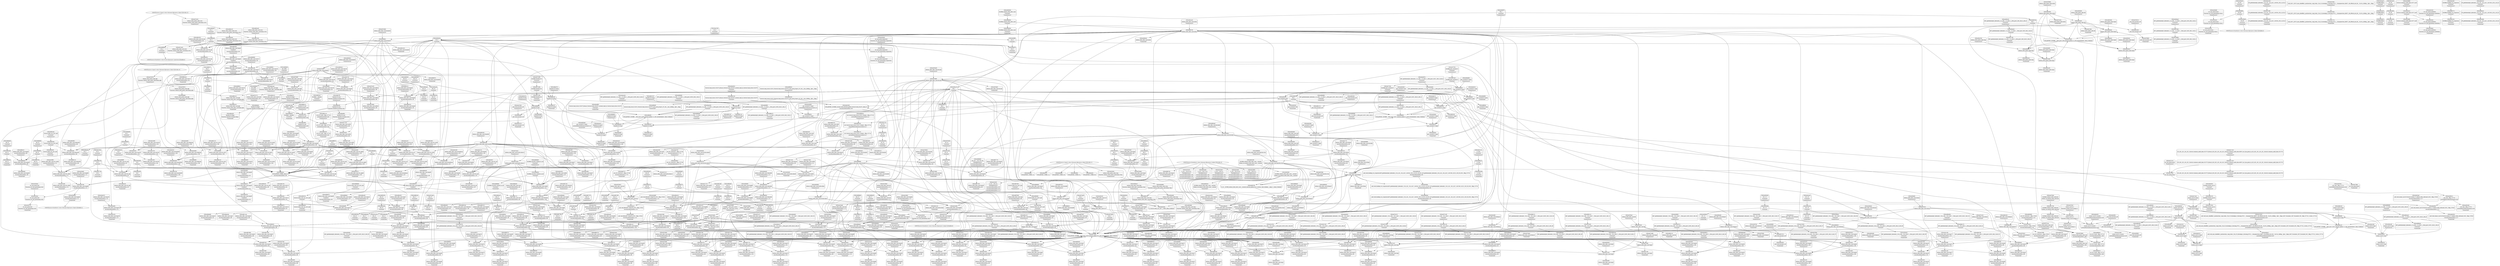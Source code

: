 digraph {
	CE0x4d6c470 [shape=record,shape=Mrecord,label="{CE0x4d6c470|selinux_xfrm_alloc_user:tmp42|*LoadInst*|security/selinux/xfrm.c,94}"]
	CE0x4d89010 [shape=record,shape=Mrecord,label="{CE0x4d89010|selinux_xfrm_alloc_user:tmp41|security/selinux/xfrm.c,92|*SummSink*}"]
	CE0x4dd2940 [shape=record,shape=Mrecord,label="{CE0x4dd2940|get_current227:tmp4|./arch/x86/include/asm/current.h,14|*SummSink*}"]
	CE0x4d6cb60 [shape=record,shape=Mrecord,label="{CE0x4d6cb60|selinux_xfrm_alloc_user:tmp42|*LoadInst*|security/selinux/xfrm.c,94|*SummSink*}"]
	CE0x4d62b80 [shape=record,shape=Mrecord,label="{CE0x4d62b80|selinux_xfrm_policy_alloc:tmp3|*SummSource*}"]
	CE0x4d71bf0 [shape=record,shape=Mrecord,label="{CE0x4d71bf0|selinux_xfrm_alloc_user:tmp2}"]
	CE0x4d74bd0 [shape=record,shape=Mrecord,label="{CE0x4d74bd0|selinux_xfrm_alloc_user:tmp9|security/selinux/xfrm.c,85|*SummSource*}"]
	CE0x4e23a90 [shape=record,shape=Mrecord,label="{CE0x4e23a90|selinux_xfrm_alloc_user:sid|security/selinux/xfrm.c,111|*SummSink*}"]
	CE0x4da77a0 [shape=record,shape=Mrecord,label="{CE0x4da77a0|i32_3|*Constant*|*SummSink*}"]
	CE0x4e26ec0 [shape=record,shape=Mrecord,label="{CE0x4e26ec0|selinux_xfrm_alloc_user:call45|security/selinux/xfrm.c,111}"]
	CE0x4d64ba0 [shape=record,shape=Mrecord,label="{CE0x4d64ba0|selinux_xfrm_policy_alloc:tmp3}"]
	CE0x4d61b60 [shape=record,shape=Mrecord,label="{CE0x4d61b60|selinux_xfrm_alloc_user:if.end|*SummSink*}"]
	CE0x4d664f0 [shape=record,shape=Mrecord,label="{CE0x4d664f0|%struct.xfrm_sec_ctx**_null|*Constant*}"]
	CE0x4dcad50 [shape=record,shape=Mrecord,label="{CE0x4dcad50|selinux_xfrm_alloc_user:tmp54|security/selinux/xfrm.c,100|*SummSink*}"]
	CE0x4dcb830 [shape=record,shape=Mrecord,label="{CE0x4dcb830|selinux_xfrm_alloc_user:conv31|security/selinux/xfrm.c,104|*SummSink*}"]
	CE0x4d65fd0 [shape=record,shape=Mrecord,label="{CE0x4d65fd0|i64*_getelementptr_inbounds_(_2_x_i64_,_2_x_i64_*___llvm_gcov_ctr21,_i64_0,_i64_1)|*Constant*|*SummSink*}"]
	CE0x4d7bef0 [shape=record,shape=Mrecord,label="{CE0x4d7bef0|selinux_xfrm_alloc_user:do.end|*SummSink*}"]
	CE0x4d9c500 [shape=record,shape=Mrecord,label="{CE0x4d9c500|selinux_xfrm_alloc_user:tmp16|security/selinux/xfrm.c,85}"]
	CE0x4d77fe0 [shape=record,shape=Mrecord,label="{CE0x4d77fe0|GLOBAL:get_current227|*Constant*|*SummSink*}"]
	CE0x4da5e90 [shape=record,shape=Mrecord,label="{CE0x4da5e90|i64*_getelementptr_inbounds_(_34_x_i64_,_34_x_i64_*___llvm_gcov_ctr20,_i64_0,_i64_9)|*Constant*|*SummSource*}"]
	CE0x6c87a70 [shape=record,shape=Mrecord,label="{CE0x6c87a70|selinux_xfrm_alloc_user:lor.lhs.false11|*SummSink*}"]
	CE0x4d6b6c0 [shape=record,shape=Mrecord,label="{CE0x4d6b6c0|i64_2|*Constant*|*SummSink*}"]
	CE0x4d66150 [shape=record,shape=Mrecord,label="{CE0x4d66150|selinux_xfrm_alloc_user:ctxp|Function::selinux_xfrm_alloc_user&Arg::ctxp::}"]
	CE0x4d88e60 [shape=record,shape=Mrecord,label="{CE0x4d88e60|selinux_xfrm_alloc_user:tmp41|security/selinux/xfrm.c,92|*SummSource*}"]
	CE0x4dcd7c0 [shape=record,shape=Mrecord,label="{CE0x4dcd7c0|selinux_xfrm_alloc_user:tmp56|security/selinux/xfrm.c,105|*SummSource*}"]
	CE0x4de2990 [shape=record,shape=Mrecord,label="{CE0x4de2990|selinux_xfrm_alloc_user:arraydecay|security/selinux/xfrm.c,107}"]
	CE0x4d66800 [shape=record,shape=Mrecord,label="{CE0x4d66800|selinux_xfrm_alloc_user:tmp21|security/selinux/xfrm.c,85|*SummSink*}"]
	CE0x4e3a610 [shape=record,shape=Mrecord,label="{CE0x4e3a610|_call_void_kfree(i8*_%tmp76)_#10,_!dbg_!27813|security/selinux/xfrm.c,121}"]
	CE0x4e3c160 [shape=record,shape=Mrecord,label="{CE0x4e3c160|selinux_xfrm_alloc_user:tmp77|security/selinux/xfrm.c,123|*SummSource*}"]
	CE0x4d6db00 [shape=record,shape=Mrecord,label="{CE0x4d6db00|i64_4096|*Constant*|*SummSource*}"]
	CE0x4d7a5a0 [shape=record,shape=Mrecord,label="{CE0x4d7a5a0|i64_13|*Constant*|*SummSource*}"]
	CE0x4db6b30 [shape=record,shape=Mrecord,label="{CE0x4db6b30|selinux_xfrm_alloc_user:tmp51|security/selinux/xfrm.c,99}"]
	CE0x4d62910 [shape=record,shape=Mrecord,label="{CE0x4d62910|selinux_xfrm_alloc_user:tmp12|security/selinux/xfrm.c,85|*SummSource*}"]
	CE0x4d964a0 [shape=record,shape=Mrecord,label="{CE0x4d964a0|selinux_xfrm_alloc_user:land.lhs.true}"]
	CE0x4db7320 [shape=record,shape=Mrecord,label="{CE0x4db7320|selinux_xfrm_alloc_user:tmp52|security/selinux/xfrm.c,99}"]
	CE0x4d666d0 [shape=record,shape=Mrecord,label="{CE0x4d666d0|selinux_xfrm_alloc_user:tmp21|security/selinux/xfrm.c,85}"]
	CE0x4d59050 [shape=record,shape=Mrecord,label="{CE0x4d59050|GLOBAL:selinux_xfrm_alloc_user|*Constant*|*SummSink*}"]
	CE0x4d74410 [shape=record,shape=Mrecord,label="{CE0x4d74410|selinux_xfrm_alloc_user:tmp17|security/selinux/xfrm.c,85|*SummSource*}"]
	CE0x4d58d90 [shape=record,shape=Mrecord,label="{CE0x4d58d90|selinux_xfrm_policy_alloc:ctxp|Function::selinux_xfrm_policy_alloc&Arg::ctxp::}"]
	CE0x4d83ee0 [shape=record,shape=Mrecord,label="{CE0x4d83ee0|i64_20|*Constant*}"]
	CE0x4de5020 [shape=record,shape=Mrecord,label="{CE0x4de5020|_call_void_atomic_inc221(%struct.atomic_t*_selinux_xfrm_refcount)_#10,_!dbg_!27810|security/selinux/xfrm.c,117|*SummSink*}"]
	CE0x4d60c40 [shape=record,shape=Mrecord,label="{CE0x4d60c40|selinux_xfrm_alloc_user:if.then47|*SummSink*}"]
	CE0x4d85f10 [shape=record,shape=Mrecord,label="{CE0x4d85f10|selinux_xfrm_alloc_user:tmp38|security/selinux/xfrm.c,89}"]
	CE0x4d83fc0 [shape=record,shape=Mrecord,label="{CE0x4d83fc0|i64_20|*Constant*|*SummSink*}"]
	CE0x4da4af0 [shape=record,shape=Mrecord,label="{CE0x4da4af0|i8_1|*Constant*|*SummSink*}"]
	CE0x4d743a0 [shape=record,shape=Mrecord,label="{CE0x4d743a0|selinux_xfrm_alloc_user:tmp17|security/selinux/xfrm.c,85}"]
	CE0x4e37340 [shape=record,shape=Mrecord,label="{CE0x4e37340|GLOBAL:atomic_inc221|*Constant*|*SummSink*}"]
	CE0x4dda010 [shape=record,shape=Mrecord,label="{CE0x4dda010|selinux_xfrm_alloc_user:tmp35|*LoadInst*|security/selinux/xfrm.c,91}"]
	CE0x4e26af0 [shape=record,shape=Mrecord,label="{CE0x4e26af0|selinux_xfrm_alloc_user:tmp65|security/selinux/xfrm.c,111|*SummSource*}"]
	CE0x4d72c50 [shape=record,shape=Mrecord,label="{CE0x4d72c50|selinux_xfrm_alloc_user:return|*SummSink*}"]
	CE0x4d5d350 [shape=record,shape=Mrecord,label="{CE0x4d5d350|selinux_xfrm_alloc_user:tmp3|*SummSource*}"]
	CE0x4d5cc20 [shape=record,shape=Mrecord,label="{CE0x4d5cc20|selinux_xfrm_alloc_user:lor.lhs.false|*SummSink*}"]
	CE0x4d7a830 [shape=record,shape=Mrecord,label="{CE0x4d7a830|selinux_xfrm_alloc_user:tmp26|security/selinux/xfrm.c,89|*SummSource*}"]
	CE0x4ddc900 [shape=record,shape=Mrecord,label="{CE0x4ddc900|i8_0|*Constant*}"]
	CE0x4e299c0 [shape=record,shape=Mrecord,label="{CE0x4e299c0|_ret_i32_%retval.0,_!dbg_!27728|security/selinux/avc.c,775}"]
	CE0x4d6a7f0 [shape=record,shape=Mrecord,label="{CE0x4d6a7f0|kmalloc222:size|Function::kmalloc222&Arg::size::|*SummSource*}"]
	CE0x4d653a0 [shape=record,shape=Mrecord,label="{CE0x4d653a0|selinux_xfrm_alloc_user:gfp|Function::selinux_xfrm_alloc_user&Arg::gfp::|*SummSource*}"]
	CE0x4e25480 [shape=record,shape=Mrecord,label="{CE0x4e25480|selinux_xfrm_alloc_user:tmp62|security/selinux/xfrm.c,109|*SummSink*}"]
	CE0x4db5cd0 [shape=record,shape=Mrecord,label="{CE0x4db5cd0|i64_22|*Constant*}"]
	CE0x4d85430 [shape=record,shape=Mrecord,label="{CE0x4d85430|kmalloc222:tmp3}"]
	CE0x4de7730 [shape=record,shape=Mrecord,label="{CE0x4de7730|selinux_xfrm_alloc_user:tmp31|security/selinux/xfrm.c,90}"]
	CE0x4e27db0 [shape=record,shape=Mrecord,label="{CE0x4e27db0|avc_has_perm:entry|*SummSink*}"]
	CE0x4d9d920 [shape=record,shape=Mrecord,label="{CE0x4d9d920|get_current227:tmp4|./arch/x86/include/asm/current.h,14}"]
	CE0x4db5a40 [shape=record,shape=Mrecord,label="{CE0x4db5a40|%struct.xfrm_sec_ctx*_null|*Constant*|*SummSource*}"]
	CE0x4de2c50 [shape=record,shape=Mrecord,label="{CE0x4de2c50|selinux_xfrm_alloc_user:arraydecay|security/selinux/xfrm.c,107|*SummSink*}"]
	CE0x4d5f6e0 [shape=record,shape=Mrecord,label="{CE0x4d5f6e0|selinux_xfrm_alloc_user:tmp34|security/selinux/xfrm.c,90|*SummSource*}"]
	CE0x4e28e90 [shape=record,shape=Mrecord,label="{CE0x4e28e90|avc_has_perm:tclass|Function::avc_has_perm&Arg::tclass::|*SummSource*}"]
	CE0x4d5bd00 [shape=record,shape=Mrecord,label="{CE0x4d5bd00|i64_28|*Constant*|*SummSink*}"]
	CE0x4e24900 [shape=record,shape=Mrecord,label="{CE0x4e24900|4:_i32,_:_CR_8,12_|*MultipleSource*|security/selinux/xfrm.c,85|security/selinux/xfrm.c,85|security/selinux/xfrm.c,111}"]
	CE0x4d71130 [shape=record,shape=Mrecord,label="{CE0x4d71130|selinux_xfrm_alloc_user:call25|security/selinux/xfrm.c,98|*SummSource*}"]
	CE0x4dcf3b0 [shape=record,shape=Mrecord,label="{CE0x4dcf3b0|_call_void_lockdep_rcu_suspicious(i8*_getelementptr_inbounds_(_24_x_i8_,_24_x_i8_*_.str244,_i32_0,_i32_0),_i32_85,_i8*_getelementptr_inbounds_(_45_x_i8_,_45_x_i8_*_.str1245,_i32_0,_i32_0))_#10,_!dbg_!27731|security/selinux/xfrm.c,85}"]
	CE0x4de4620 [shape=record,shape=Mrecord,label="{CE0x4de4620|GLOBAL:atomic_inc221|*Constant*|*SummSource*}"]
	CE0x4daa7b0 [shape=record,shape=Mrecord,label="{CE0x4daa7b0|i32_0|*Constant*|*SummSource*}"]
	CE0x4e22790 [shape=record,shape=Mrecord,label="{CE0x4e22790|selinux_xfrm_alloc_user:tmp61|security/selinux/xfrm.c,108|*SummSink*}"]
	CE0x4e28280 [shape=record,shape=Mrecord,label="{CE0x4e28280|avc_has_perm:ssid|Function::avc_has_perm&Arg::ssid::|*SummSource*}"]
	CE0x4d703c0 [shape=record,shape=Mrecord,label="{CE0x4d703c0|selinux_xfrm_alloc_user:add|security/selinux/xfrm.c,98}"]
	CE0x4d9dd80 [shape=record,shape=Mrecord,label="{CE0x4d9dd80|i64*_getelementptr_inbounds_(_2_x_i64_,_2_x_i64_*___llvm_gcov_ctr21,_i64_0,_i64_0)|*Constant*|*SummSink*}"]
	CE0x4d9e870 [shape=record,shape=Mrecord,label="{CE0x4d9e870|selinux_xfrm_alloc_user:tmp30|*LoadInst*|security/selinux/xfrm.c,90|*SummSink*}"]
	CE0x4d7bb40 [shape=record,shape=Mrecord,label="{CE0x4d7bb40|selinux_xfrm_alloc_user:tmp18|security/selinux/xfrm.c,85|*SummSink*}"]
	CE0x4d857c0 [shape=record,shape=Mrecord,label="{CE0x4d857c0|selinux_xfrm_alloc_user:tmp36|security/selinux/xfrm.c,89|*SummSource*}"]
	CE0x4d6d190 [shape=record,shape=Mrecord,label="{CE0x4d6d190|selinux_xfrm_alloc_user:conv17|security/selinux/xfrm.c,94|*SummSink*}"]
	CE0x4de7170 [shape=record,shape=Mrecord,label="{CE0x4de7170|selinux_xfrm_alloc_user:tmp72|security/selinux/xfrm.c,116}"]
	CE0x4dceef0 [shape=record,shape=Mrecord,label="{CE0x4dceef0|_call_void_mcount()_#3}"]
	CE0x4d72390 [shape=record,shape=Mrecord,label="{CE0x4d72390|i64*_getelementptr_inbounds_(_34_x_i64_,_34_x_i64_*___llvm_gcov_ctr20,_i64_0,_i64_0)|*Constant*|*SummSink*}"]
	CE0x4d78d40 [shape=record,shape=Mrecord,label="{CE0x4d78d40|selinux_xfrm_alloc_user:tmp4|security/selinux/xfrm.c,85}"]
	CE0x4d87b00 [shape=record,shape=Mrecord,label="{CE0x4d87b00|selinux_xfrm_alloc_user:cmp|security/selinux/xfrm.c,89|*SummSource*}"]
	CE0x4d9e1a0 [shape=record,shape=Mrecord,label="{CE0x4d9e1a0|selinux_xfrm_alloc_user:tmp29|security/selinux/xfrm.c,89|*SummSink*}"]
	CE0x4dda740 [shape=record,shape=Mrecord,label="{CE0x4dda740|selinux_xfrm_alloc_user:conv12|security/selinux/xfrm.c,91|*SummSource*}"]
	CE0x4db5620 [shape=record,shape=Mrecord,label="{CE0x4db5620|selinux_xfrm_alloc_user:tmp49|security/selinux/xfrm.c,98|*SummSource*}"]
	CE0x4e28f30 [shape=record,shape=Mrecord,label="{CE0x4e28f30|avc_has_perm:tclass|Function::avc_has_perm&Arg::tclass::|*SummSink*}"]
	CE0x4e39ca0 [shape=record,shape=Mrecord,label="{CE0x4e39ca0|selinux_xfrm_alloc_user:tmp75|security/selinux/xfrm.c,121|*SummSink*}"]
	CE0x4d8ba70 [shape=record,shape=Mrecord,label="{CE0x4d8ba70|i64*_getelementptr_inbounds_(_2_x_i64_,_2_x_i64_*___llvm_gcov_ctr26,_i64_0,_i64_1)|*Constant*|*SummSink*}"]
	CE0x4da0410 [shape=record,shape=Mrecord,label="{CE0x4da0410|atomic_inc221:tmp3|*SummSource*}"]
	CE0x4d88970 [shape=record,shape=Mrecord,label="{CE0x4d88970|selinux_xfrm_alloc_user:tmp40|security/selinux/xfrm.c,92|*SummSink*}"]
	CE0x4d73a70 [shape=record,shape=Mrecord,label="{CE0x4d73a70|i64*_getelementptr_inbounds_(_34_x_i64_,_34_x_i64_*___llvm_gcov_ctr20,_i64_0,_i64_6)|*Constant*|*SummSource*}"]
	CE0x4e28a20 [shape=record,shape=Mrecord,label="{CE0x4e28a20|i16_39|*Constant*|*SummSource*}"]
	CE0x4d80410 [shape=record,shape=Mrecord,label="{CE0x4d80410|selinux_xfrm_alloc_user:ctx_doi|security/selinux/xfrm.c,90}"]
	CE0x4dcf6f0 [shape=record,shape=Mrecord,label="{CE0x4dcf6f0|i32_0|*Constant*}"]
	CE0x4d767e0 [shape=record,shape=Mrecord,label="{CE0x4d767e0|selinux_xfrm_alloc_user:return}"]
	CE0x4da2390 [shape=record,shape=Mrecord,label="{CE0x4da2390|i1_true|*Constant*|*SummSink*}"]
	CE0x4da5300 [shape=record,shape=Mrecord,label="{CE0x4da5300|i32_78|*Constant*|*SummSink*}"]
	CE0x4d67840 [shape=record,shape=Mrecord,label="{CE0x4d67840|selinux_xfrm_alloc_user:tmp13|security/selinux/xfrm.c,85|*SummSource*}"]
	CE0x4d846f0 [shape=record,shape=Mrecord,label="{CE0x4d846f0|selinux_xfrm_alloc_user:tmp44|security/selinux/xfrm.c,95|*SummSource*}"]
	CE0x4d65ae0 [shape=record,shape=Mrecord,label="{CE0x4d65ae0|selinux_xfrm_policy_alloc:uctx|Function::selinux_xfrm_policy_alloc&Arg::uctx::|*SummSink*}"]
	CE0x4de2a00 [shape=record,shape=Mrecord,label="{CE0x4de2a00|selinux_xfrm_alloc_user:arraydecay|security/selinux/xfrm.c,107|*SummSource*}"]
	CE0x4dcf4e0 [shape=record,shape=Mrecord,label="{CE0x4dcf4e0|get_current227:tmp2|*SummSource*}"]
	CE0x4d59730 [shape=record,shape=Mrecord,label="{CE0x4d59730|selinux_xfrm_alloc_user:entry}"]
	CE0x4d6e5b0 [shape=record,shape=Mrecord,label="{CE0x4d6e5b0|i64*_getelementptr_inbounds_(_2_x_i64_,_2_x_i64_*___llvm_gcov_ctr22,_i64_0,_i64_1)|*Constant*|*SummSink*}"]
	CE0x4e134c0 [shape=record,shape=Mrecord,label="{CE0x4e134c0|_call_void_asm_sideeffect_.pushsection_.smp_locks,_22a_22_0A.balign_4_0A.long_671f_-_._0A.popsection_0A671:_0A_09lock_incl_$0_,_*m,*m,_dirflag_,_fpsr_,_flags_(i32*_%counter,_i32*_%counter)_#3,_!dbg_!27713,_!srcloc_!27714|./arch/x86/include/asm/atomic.h,92|*SummSource*}"]
	CE0x4dcc690 [shape=record,shape=Mrecord,label="{CE0x4dcc690|selinux_xfrm_alloc_user:conv34|security/selinux/xfrm.c,105|*SummSource*}"]
	CE0x4e24e20 [shape=record,shape=Mrecord,label="{CE0x4e24e20|4:_i32,_:_CR_20,24_|*MultipleSource*|security/selinux/xfrm.c,85|security/selinux/xfrm.c,85|security/selinux/xfrm.c,111}"]
	CE0x4605100 [shape=record,shape=Mrecord,label="{CE0x4605100|selinux_xfrm_alloc_user:if.end16|*SummSink*}"]
	CE0x4d97770 [shape=record,shape=Mrecord,label="{CE0x4d97770|selinux_xfrm_alloc_user:if.end48}"]
	CE0x4dce530 [shape=record,shape=Mrecord,label="{CE0x4dce530|i32_1|*Constant*}"]
	CE0x4e3a070 [shape=record,shape=Mrecord,label="{CE0x4e3a070|selinux_xfrm_alloc_user:tmp76|security/selinux/xfrm.c,121|*SummSource*}"]
	CE0x4e270b0 [shape=record,shape=Mrecord,label="{CE0x4e270b0|selinux_xfrm_alloc_user:call45|security/selinux/xfrm.c,111|*SummSource*}"]
	CE0x4d7f5e0 [shape=record,shape=Mrecord,label="{CE0x4d7f5e0|selinux_xfrm_alloc_user:bb|*SummSource*}"]
	CE0x4d5ac10 [shape=record,shape=Mrecord,label="{CE0x4d5ac10|i64_1|*Constant*}"]
	CE0x4e28320 [shape=record,shape=Mrecord,label="{CE0x4e28320|avc_has_perm:ssid|Function::avc_has_perm&Arg::ssid::|*SummSink*}"]
	CE0x4d716f0 [shape=record,shape=Mrecord,label="{CE0x4d716f0|i8*_getelementptr_inbounds_(_24_x_i8_,_24_x_i8_*_.str244,_i32_0,_i32_0)|*Constant*}"]
	CE0x4d580f0 [shape=record,shape=Mrecord,label="{CE0x4d580f0|selinux_xfrm_alloc_user:lor.lhs.false|*SummSource*}"]
	CE0x4d64710 [shape=record,shape=Mrecord,label="{CE0x4d64710|selinux_xfrm_alloc_user:tmp11|security/selinux/xfrm.c,85|*SummSink*}"]
	CE0x4dc8060 [shape=record,shape=Mrecord,label="{CE0x4dc8060|selinux_xfrm_alloc_user:tmp53|security/selinux/xfrm.c,99|*SummSink*}"]
	CE0x4e38010 [shape=record,shape=Mrecord,label="{CE0x4e38010|_ret_void,_!dbg_!27715|./arch/x86/include/asm/atomic.h,94}"]
	CE0x4d81340 [shape=record,shape=Mrecord,label="{CE0x4d81340|i64_15|*Constant*|*SummSink*}"]
	CE0x4dcfc00 [shape=record,shape=Mrecord,label="{CE0x4dcfc00|selinux_xfrm_alloc_user:tmp25|security/selinux/xfrm.c,89}"]
	CE0x4dcda60 [shape=record,shape=Mrecord,label="{CE0x4dcda60|selinux_xfrm_alloc_user:arrayidx|security/selinux/xfrm.c,105}"]
	CE0x4ddb360 [shape=record,shape=Mrecord,label="{CE0x4ddb360|i64_17|*Constant*|*SummSink*}"]
	CE0x4e238e0 [shape=record,shape=Mrecord,label="{CE0x4e238e0|selinux_xfrm_alloc_user:sid|security/selinux/xfrm.c,111|*SummSource*}"]
	CE0x4da2770 [shape=record,shape=Mrecord,label="{CE0x4da2770|void_(i32*,_i32*)*_asm_sideeffect_.pushsection_.smp_locks,_22a_22_0A.balign_4_0A.long_671f_-_._0A.popsection_0A671:_0A_09lock_incl_$0_,_*m,*m,_dirflag_,_fpsr_,_flags_|*SummSink*}"]
	CE0x4d64650 [shape=record,shape=Mrecord,label="{CE0x4d64650|selinux_xfrm_alloc_user:tmp11|security/selinux/xfrm.c,85|*SummSource*}"]
	CE0x4dd3e50 [shape=record,shape=Mrecord,label="{CE0x4dd3e50|selinux_xfrm_alloc_user:tmp7|security/selinux/xfrm.c,85|*SummSource*}"]
	CE0x4d5b050 [shape=record,shape=Mrecord,label="{CE0x4d5b050|i32_0|*Constant*}"]
	CE0x4d68110 [shape=record,shape=Mrecord,label="{CE0x4d68110|_ret_%struct.task_struct.1015*_%tmp4,_!dbg_!27714|./arch/x86/include/asm/current.h,14|*SummSink*}"]
	CE0x4d52950 [shape=record,shape=Mrecord,label="{CE0x4d52950|selinux_xfrm_policy_alloc:ctxp|Function::selinux_xfrm_policy_alloc&Arg::ctxp::|*SummSource*}"]
	CE0x4e38f70 [shape=record,shape=Mrecord,label="{CE0x4e38f70|selinux_xfrm_alloc_user:tmp74|security/selinux/xfrm.c,121|*SummSource*}"]
	CE0x4e3af30 [shape=record,shape=Mrecord,label="{CE0x4e3af30|i32_-22|*Constant*|*SummSink*}"]
	CE0x4d66a70 [shape=record,shape=Mrecord,label="{CE0x4d66a70|i64_10|*Constant*|*SummSink*}"]
	CE0x4e25410 [shape=record,shape=Mrecord,label="{CE0x4e25410|selinux_xfrm_alloc_user:tmp62|security/selinux/xfrm.c,109|*SummSource*}"]
	CE0x4d5b6e0 [shape=record,shape=Mrecord,label="{CE0x4d5b6e0|i64_29|*Constant*|*SummSource*}"]
	"CONST[source:1(input),value:2(dynamic)][purpose:{object}][SrcIdx:11]"
	CE0x4d850c0 [shape=record,shape=Mrecord,label="{CE0x4d850c0|kmalloc222:tmp2}"]
	CE0x4d893e0 [shape=record,shape=Mrecord,label="{CE0x4d893e0|i32_4|*Constant*}"]
	CE0x4d87910 [shape=record,shape=Mrecord,label="{CE0x4d87910|i64_10|*Constant*}"]
	CE0x4dd26d0 [shape=record,shape=Mrecord,label="{CE0x4dd26d0|selinux_xfrm_alloc_user:tmp7|security/selinux/xfrm.c,85}"]
	CE0x4d851a0 [shape=record,shape=Mrecord,label="{CE0x4d851a0|kmalloc222:tmp2|*SummSink*}"]
	CE0x4d856a0 [shape=record,shape=Mrecord,label="{CE0x4d856a0|selinux_xfrm_alloc_user:tmp36|security/selinux/xfrm.c,89}"]
	CE0x4d65410 [shape=record,shape=Mrecord,label="{CE0x4d65410|selinux_xfrm_alloc_user:gfp|Function::selinux_xfrm_alloc_user&Arg::gfp::|*SummSink*}"]
	CE0x4d6d310 [shape=record,shape=Mrecord,label="{CE0x4d6d310|selinux_xfrm_alloc_user:conv18|security/selinux/xfrm.c,95}"]
	CE0x4d89f40 [shape=record,shape=Mrecord,label="{CE0x4d89f40|selinux_xfrm_alloc_user:tmp46|security/selinux/xfrm.c,95|*SummSource*}"]
	CE0x4e3a000 [shape=record,shape=Mrecord,label="{CE0x4e3a000|selinux_xfrm_alloc_user:tmp76|security/selinux/xfrm.c,121}"]
	CE0x4e3d400 [shape=record,shape=Mrecord,label="{CE0x4e3d400|i64*_getelementptr_inbounds_(_2_x_i64_,_2_x_i64_*___llvm_gcov_ctr21,_i64_0,_i64_0)|*Constant*}"]
	CE0x4e3abc0 [shape=record,shape=Mrecord,label="{CE0x4e3abc0|GLOBAL:kfree|*Constant*|*SummSink*}"]
	CE0x4dd1960 [shape=record,shape=Mrecord,label="{CE0x4dd1960|kmalloc222:call|include/linux/slab.h,429|*SummSink*}"]
	CE0x4e2e100 [shape=record,shape=Mrecord,label="{CE0x4e2e100|selinux_xfrm_alloc_user:tmp68|security/selinux/xfrm.c,113|*SummSink*}"]
	CE0x4da3930 [shape=record,shape=Mrecord,label="{CE0x4da3930|selinux_xfrm_alloc_user:tmp16|security/selinux/xfrm.c,85|*SummSource*}"]
	CE0x4dd2120 [shape=record,shape=Mrecord,label="{CE0x4dd2120|%struct.task_struct.1015**_bitcast_(%struct.task_struct**_current_task_to_%struct.task_struct.1015**)|*Constant*}"]
	CE0x4d95410 [shape=record,shape=Mrecord,label="{CE0x4d95410|selinux_xfrm_alloc_user:if.end28|*SummSink*}"]
	CE0x4d9f130 [shape=record,shape=Mrecord,label="{CE0x4d9f130|i32_1|*Constant*|*SummSink*}"]
	CE0x4d8d0d0 [shape=record,shape=Mrecord,label="{CE0x4d8d0d0|atomic_inc221:tmp1}"]
	CE0x4d8e280 [shape=record,shape=Mrecord,label="{CE0x4d8e280|selinux_xfrm_alloc_user:cmp7|security/selinux/xfrm.c,89|*SummSink*}"]
	CE0x4da58c0 [shape=record,shape=Mrecord,label="{CE0x4da58c0|i64_2|*Constant*}"]
	CE0x60f0e80 [shape=record,shape=Mrecord,label="{CE0x60f0e80|selinux_xfrm_alloc_user:if.then27|*SummSource*}"]
	CE0x4d9ca80 [shape=record,shape=Mrecord,label="{CE0x4d9ca80|atomic_inc221:tmp|*SummSource*}"]
	CE0x4de4a90 [shape=record,shape=Mrecord,label="{CE0x4de4a90|COLLAPSED:_CMRE_2,4_}"]
	CE0x4e1bf10 [shape=record,shape=Mrecord,label="{CE0x4e1bf10|atomic_inc221:tmp}"]
	CE0x4d8c360 [shape=record,shape=Mrecord,label="{CE0x4d8c360|i64_26|*Constant*}"]
	CE0x4dd1a60 [shape=record,shape=Mrecord,label="{CE0x4dd1a60|GLOBAL:__kmalloc|*Constant*}"]
	CE0x4d6ac80 [shape=record,shape=Mrecord,label="{CE0x4d6ac80|kmalloc222:flags|Function::kmalloc222&Arg::flags::|*SummSink*}"]
	CE0x4e27520 [shape=record,shape=Mrecord,label="{CE0x4e27520|i32_(i32,_i32,_i16,_i32,_%struct.common_audit_data.1017*)*_bitcast_(i32_(i32,_i32,_i16,_i32,_%struct.common_audit_data.495*)*_avc_has_perm_to_i32_(i32,_i32,_i16,_i32,_%struct.common_audit_data.1017*)*)|*Constant*|*SummSource*}"]
	CE0x4dd96e0 [shape=record,shape=Mrecord,label="{CE0x4dd96e0|selinux_xfrm_alloc_user:call40|security/selinux/xfrm.c,107|*SummSink*}"]
	CE0x4dcfa60 [shape=record,shape=Mrecord,label="{CE0x4dcfa60|selinux_xfrm_alloc_user:tmp24|security/selinux/xfrm.c,89|*SummSink*}"]
	CE0x4d5d460 [shape=record,shape=Mrecord,label="{CE0x4d5d460|selinux_xfrm_alloc_user:call|security/selinux/xfrm.c,85}"]
	CE0x4de4470 [shape=record,shape=Mrecord,label="{CE0x4de4470|COLLAPSED:_CMRE_1,2_}"]
	CE0x4d6b9c0 [shape=record,shape=Mrecord,label="{CE0x4d6b9c0|_ret_i32_%call,_!dbg_!27715|security/selinux/xfrm.c,289|*SummSource*}"]
	CE0x4d9cb10 [shape=record,shape=Mrecord,label="{CE0x4d9cb10|atomic_inc221:tmp|*SummSink*}"]
	CE0x4d6eff0 [shape=record,shape=Mrecord,label="{CE0x4d6eff0|selinux_xfrm_alloc_user:ctx_alg|security/selinux/xfrm.c,91|*SummSource*}"]
	CE0x4dd07b0 [shape=record,shape=Mrecord,label="{CE0x4dd07b0|0:_i8,_:_GCMR_selinux_xfrm_alloc_user.__warned_internal_global_i8_0,_section_.data.unlikely_,_align_1:_elem_0:default:}"]
	CE0x4da34d0 [shape=record,shape=Mrecord,label="{CE0x4da34d0|get_current227:tmp3|*SummSource*}"]
	CE0x4e28710 [shape=record,shape=Mrecord,label="{CE0x4e28710|avc_has_perm:tsid|Function::avc_has_perm&Arg::tsid::|*SummSink*}"]
	CE0x4ddb6f0 [shape=record,shape=Mrecord,label="{CE0x4ddb6f0|selinux_xfrm_alloc_user:idxprom|security/selinux/xfrm.c,106|*SummSink*}"]
	CE0x4d6ccd0 [shape=record,shape=Mrecord,label="{CE0x4d6ccd0|selinux_xfrm_alloc_user:conv17|security/selinux/xfrm.c,94}"]
	CE0x4e24ad0 [shape=record,shape=Mrecord,label="{CE0x4e24ad0|4:_i32,_:_CR_12,16_|*MultipleSource*|security/selinux/xfrm.c,85|security/selinux/xfrm.c,85|security/selinux/xfrm.c,111}"]
	CE0x4dcb340 [shape=record,shape=Mrecord,label="{CE0x4dcb340|selinux_xfrm_alloc_user:tmp55|security/selinux/xfrm.c,100|*SummSource*}"]
	CE0x4d87420 [shape=record,shape=Mrecord,label="{CE0x4d87420|get_current227:tmp3}"]
	CE0x4d629d0 [shape=record,shape=Mrecord,label="{CE0x4d629d0|selinux_xfrm_alloc_user:tmp12|security/selinux/xfrm.c,85|*SummSink*}"]
	CE0x4d80a30 [shape=record,shape=Mrecord,label="{CE0x4d80a30|selinux_xfrm_alloc_user:tmp30|*LoadInst*|security/selinux/xfrm.c,90|*SummSource*}"]
	CE0x4dd1150 [shape=record,shape=Mrecord,label="{CE0x4dd1150|kmalloc222:tmp1|*SummSource*}"]
	CE0x4e3c1d0 [shape=record,shape=Mrecord,label="{CE0x4e3c1d0|selinux_xfrm_alloc_user:tmp77|security/selinux/xfrm.c,123|*SummSink*}"]
	CE0x4d8e6f0 [shape=record,shape=Mrecord,label="{CE0x4d8e6f0|selinux_xfrm_alloc_user:tmp27|security/selinux/xfrm.c,89}"]
	CE0x4d7bfd0 [shape=record,shape=Mrecord,label="{CE0x4d7bfd0|selinux_xfrm_alloc_user:if.end}"]
	CE0x4d6c620 [shape=record,shape=Mrecord,label="{CE0x4d6c620|selinux_xfrm_alloc_user:ctx_len|security/selinux/xfrm.c,94|*SummSink*}"]
	CE0x4e38f00 [shape=record,shape=Mrecord,label="{CE0x4e38f00|selinux_xfrm_alloc_user:tmp74|security/selinux/xfrm.c,121}"]
	CE0x4d99b90 [shape=record,shape=Mrecord,label="{CE0x4d99b90|selinux_xfrm_alloc_user:if.end43|*SummSink*}"]
	CE0x4d7cd20 [shape=record,shape=Mrecord,label="{CE0x4d7cd20|selinux_xfrm_alloc_user:uctx|Function::selinux_xfrm_alloc_user&Arg::uctx::|*SummSink*}"]
	CE0x4d49480 [shape=record,shape=Mrecord,label="{CE0x4d49480|selinux_xfrm_alloc_user:lor.lhs.false8|*SummSink*}"]
	CE0x4dce160 [shape=record,shape=Mrecord,label="{CE0x4dce160|selinux_xfrm_alloc_user:tmp57|security/selinux/xfrm.c,105|*SummSource*}"]
	CE0x4d92dd0 [shape=record,shape=Mrecord,label="{CE0x4d92dd0|selinux_xfrm_alloc_user:if.then42|*SummSink*}"]
	CE0x4d78e80 [shape=record,shape=Mrecord,label="{CE0x4d78e80|selinux_xfrm_alloc_user:tmp4|security/selinux/xfrm.c,85|*SummSink*}"]
	CE0x4d5f950 [shape=record,shape=Mrecord,label="{CE0x4d5f950|i32_2|*Constant*}"]
	CE0x4d7ad30 [shape=record,shape=Mrecord,label="{CE0x4d7ad30|selinux_xfrm_alloc_user:tmp27|security/selinux/xfrm.c,89|*SummSink*}"]
	CE0x4d74480 [shape=record,shape=Mrecord,label="{CE0x4d74480|selinux_xfrm_alloc_user:tmp17|security/selinux/xfrm.c,85|*SummSink*}"]
	CE0x4dd3020 [shape=record,shape=Mrecord,label="{CE0x4dd3020|GLOBAL:selinux_xfrm_alloc_user.__warned|Global_var:selinux_xfrm_alloc_user.__warned|*SummSink*}"]
	CE0x4da0480 [shape=record,shape=Mrecord,label="{CE0x4da0480|atomic_inc221:tmp3|*SummSink*}"]
	CE0x4ddc780 [shape=record,shape=Mrecord,label="{CE0x4ddc780|selinux_xfrm_alloc_user:arrayidx38|security/selinux/xfrm.c,106|*SummSink*}"]
	CE0x4d61c40 [shape=record,shape=Mrecord,label="{CE0x4d61c40|i64*_getelementptr_inbounds_(_34_x_i64_,_34_x_i64_*___llvm_gcov_ctr20,_i64_0,_i64_0)|*Constant*}"]
	CE0x4e26d40 [shape=record,shape=Mrecord,label="{CE0x4e26d40|selinux_xfrm_alloc_user:tmp65|security/selinux/xfrm.c,111|*SummSink*}"]
	CE0x4d62210 [shape=record,shape=Mrecord,label="{CE0x4d62210|selinux_xfrm_alloc_user:call4|security/selinux/xfrm.c,85|*SummSource*}"]
	CE0x4d59890 [shape=record,shape=Mrecord,label="{CE0x4d59890|_call_void_mcount()_#3|*SummSource*}"]
	CE0x4e292d0 [shape=record,shape=Mrecord,label="{CE0x4e292d0|avc_has_perm:requested|Function::avc_has_perm&Arg::requested::|*SummSource*}"]
	CE0x4da02a0 [shape=record,shape=Mrecord,label="{CE0x4da02a0|i64_4|*Constant*}"]
	CE0x4dcf600 [shape=record,shape=Mrecord,label="{CE0x4dcf600|_call_void_mcount()_#3|*SummSink*}"]
	CE0x4d5b8a0 [shape=record,shape=Mrecord,label="{CE0x4d5b8a0|i64_29|*Constant*|*SummSink*}"]
	CE0x4da0000 [shape=record,shape=Mrecord,label="{CE0x4da0000|selinux_xfrm_alloc_user:tobool1|security/selinux/xfrm.c,85|*SummSink*}"]
	CE0x4d78e10 [shape=record,shape=Mrecord,label="{CE0x4d78e10|i64_0|*Constant*}"]
	CE0x4d62630 [shape=record,shape=Mrecord,label="{CE0x4d62630|selinux_xfrm_alloc_user:tmp12|security/selinux/xfrm.c,85}"]
	CE0x4d7d510 [shape=record,shape=Mrecord,label="{CE0x4d7d510|_call_void_mcount()_#3|*SummSource*}"]
	CE0x4da0fa0 [shape=record,shape=Mrecord,label="{CE0x4da0fa0|get_current227:tmp}"]
	CE0x4e2dce0 [shape=record,shape=Mrecord,label="{CE0x4e2dce0|selinux_xfrm_alloc_user:tmp68|security/selinux/xfrm.c,113}"]
	CE0x4d76f70 [shape=record,shape=Mrecord,label="{CE0x4d76f70|GLOBAL:__llvm_gcov_ctr20|Global_var:__llvm_gcov_ctr20|*SummSink*}"]
	CE0x4db69d0 [shape=record,shape=Mrecord,label="{CE0x4db69d0|i64_23|*Constant*|*SummSource*}"]
	CE0x4e25a70 [shape=record,shape=Mrecord,label="{CE0x4e25a70|selinux_xfrm_alloc_user:tmp63|security/selinux/xfrm.c,109|*SummSource*}"]
	CE0x4dc9ca0 [shape=record,shape=Mrecord,label="{CE0x4dc9ca0|selinux_xfrm_alloc_user:ctx_alg30|security/selinux/xfrm.c,103}"]
	CE0x4e3be40 [shape=record,shape=Mrecord,label="{CE0x4e3be40|i64*_getelementptr_inbounds_(_34_x_i64_,_34_x_i64_*___llvm_gcov_ctr20,_i64_0,_i64_33)|*Constant*|*SummSink*}"]
	CE0x4da7630 [shape=record,shape=Mrecord,label="{CE0x4da7630|i32_3|*Constant*|*SummSource*}"]
	CE0x4d988c0 [shape=record,shape=Mrecord,label="{CE0x4d988c0|selinux_xfrm_alloc_user:if.end48|*SummSink*}"]
	CE0x4d941d0 [shape=record,shape=Mrecord,label="{CE0x4d941d0|selinux_xfrm_alloc_user:if.then21}"]
	CE0x4db53b0 [shape=record,shape=Mrecord,label="{CE0x4db53b0|%struct.xfrm_sec_ctx*_null|*Constant*}"]
	CE0x4d6a9a0 [shape=record,shape=Mrecord,label="{CE0x4d6a9a0|kmalloc222:flags|Function::kmalloc222&Arg::flags::}"]
	CE0x4de7850 [shape=record,shape=Mrecord,label="{CE0x4de7850|selinux_xfrm_alloc_user:tmp31|security/selinux/xfrm.c,90|*SummSource*}"]
	CE0x4ddcb50 [shape=record,shape=Mrecord,label="{CE0x4ddcb50|i8_0|*Constant*|*SummSource*}"]
	CE0x4e37a40 [shape=record,shape=Mrecord,label="{CE0x4e37a40|GLOBAL:selinux_xfrm_refcount|Global_var:selinux_xfrm_refcount|*SummSink*}"]
	CE0x4dd6fd0 [shape=record,shape=Mrecord,label="{CE0x4dd6fd0|selinux_xfrm_alloc_user:tmp5|security/selinux/xfrm.c,85|*SummSource*}"]
	CE0x4dda080 [shape=record,shape=Mrecord,label="{CE0x4dda080|selinux_xfrm_alloc_user:tmp35|*LoadInst*|security/selinux/xfrm.c,91|*SummSource*}"]
	CE0x4de2fc0 [shape=record,shape=Mrecord,label="{CE0x4de2fc0|selinux_xfrm_alloc_user:ctx_sid|security/selinux/xfrm.c,107|*SummSource*}"]
	CE0x4e27170 [shape=record,shape=Mrecord,label="{CE0x4e27170|selinux_xfrm_alloc_user:call45|security/selinux/xfrm.c,111|*SummSink*}"]
	CE0x4d840f0 [shape=record,shape=Mrecord,label="{CE0x4d840f0|selinux_xfrm_alloc_user:tmp43|security/selinux/xfrm.c,95}"]
	CE0x4e22fa0 [shape=record,shape=Mrecord,label="{CE0x4e22fa0|i64*_getelementptr_inbounds_(_34_x_i64_,_34_x_i64_*___llvm_gcov_ctr20,_i64_0,_i64_27)|*Constant*|*SummSink*}"]
	CE0x4e3d190 [shape=record,shape=Mrecord,label="{CE0x4e3d190|get_current227:bb|*SummSource*}"]
	CE0x4da4610 [shape=record,shape=Mrecord,label="{CE0x4da4610|%struct.task_struct.1015**_bitcast_(%struct.task_struct**_current_task_to_%struct.task_struct.1015**)|*Constant*|*SummSource*}"]
	CE0x56c93d0 [shape=record,shape=Mrecord,label="{CE0x56c93d0|selinux_xfrm_alloc_user:if.then15}"]
	CE0x4d5e030 [shape=record,shape=Mrecord,label="{CE0x4d5e030|i32_78|*Constant*}"]
	CE0x4d85d60 [shape=record,shape=Mrecord,label="{CE0x4d85d60|selinux_xfrm_alloc_user:tmp37|security/selinux/xfrm.c,89|*SummSink*}"]
	CE0x4dcac70 [shape=record,shape=Mrecord,label="{CE0x4dcac70|selinux_xfrm_alloc_user:tmp54|security/selinux/xfrm.c,100}"]
	CE0x4de4340 [shape=record,shape=Mrecord,label="{CE0x4de4340|0:_%struct.xfrm_sec_ctx*,_:_CME:_elem_0:default:}"]
	CE0x4e3b6a0 [shape=record,shape=Mrecord,label="{CE0x4e3b6a0|selinux_xfrm_alloc_user:retval.0|*SummSource*}"]
	CE0x4d6ddf0 [shape=record,shape=Mrecord,label="{CE0x4d6ddf0|selinux_xfrm_alloc_user:cmp9|security/selinux/xfrm.c,90}"]
	CE0x4d7c7e0 [shape=record,shape=Mrecord,label="{CE0x4d7c7e0|selinux_xfrm_alloc_user:tmp19|security/selinux/xfrm.c,85|*SummSink*}"]
	CE0x4da29e0 [shape=record,shape=Mrecord,label="{CE0x4da29e0|i32_85|*Constant*}"]
	CE0x4e2e270 [shape=record,shape=Mrecord,label="{CE0x4e2e270|selinux_xfrm_alloc_user:tmp69|security/selinux/xfrm.c,113}"]
	CE0x4d5fcb0 [shape=record,shape=Mrecord,label="{CE0x4d5fcb0|selinux_xfrm_policy_alloc:tmp2|*SummSource*}"]
	CE0x4d65540 [shape=record,shape=Mrecord,label="{CE0x4d65540|get_current227:tmp1|*SummSink*}"]
	CE0x4e39b30 [shape=record,shape=Mrecord,label="{CE0x4e39b30|selinux_xfrm_alloc_user:tmp75|security/selinux/xfrm.c,121|*SummSource*}"]
	CE0x4e10cd0 [shape=record,shape=Mrecord,label="{CE0x4e10cd0|void_(i32*,_i32*)*_asm_sideeffect_.pushsection_.smp_locks,_22a_22_0A.balign_4_0A.long_671f_-_._0A.popsection_0A671:_0A_09lock_incl_$0_,_*m,*m,_dirflag_,_fpsr_,_flags_}"]
	CE0x4d597e0 [shape=record,shape=Mrecord,label="{CE0x4d597e0|i64_1|*Constant*}"]
	CE0x4de3530 [shape=record,shape=Mrecord,label="{CE0x4de3530|selinux_xfrm_alloc_user:call40|security/selinux/xfrm.c,107|*SummSource*}"]
	CE0x4d854d0 [shape=record,shape=Mrecord,label="{CE0x4d854d0|i64_16|*Constant*}"]
	CE0x4e29840 [shape=record,shape=Mrecord,label="{CE0x4e29840|avc_has_perm:auditdata|Function::avc_has_perm&Arg::auditdata::|*SummSink*}"]
	"CONST[source:0(mediator),value:0(static)][purpose:{operation}][SnkIdx:3]"
	CE0x4d72400 [shape=record,shape=Mrecord,label="{CE0x4d72400|COLLAPSED:_GCMRE___llvm_gcov_ctr20_internal_global_34_x_i64_zeroinitializer:_elem_0:default:}"]
	CE0x4da4c90 [shape=record,shape=Mrecord,label="{CE0x4da4c90|GLOBAL:lockdep_rcu_suspicious|*Constant*|*SummSource*}"]
	CE0x4d9d400 [shape=record,shape=Mrecord,label="{CE0x4d9d400|selinux_xfrm_alloc_user:tmp23|security/selinux/xfrm.c,89|*SummSource*}"]
	CE0x4dc9ef0 [shape=record,shape=Mrecord,label="{CE0x4dc9ef0|selinux_xfrm_alloc_user:ctx_alg30|security/selinux/xfrm.c,103|*SummSource*}"]
	CE0x4e4c430 [shape=record,shape=Mrecord,label="{CE0x4e4c430|atomic_inc221:tmp2|*SummSink*}"]
	CE0x4d84210 [shape=record,shape=Mrecord,label="{CE0x4d84210|selinux_xfrm_alloc_user:tmp43|security/selinux/xfrm.c,95|*SummSource*}"]
	CE0x4d588d0 [shape=record,shape=Mrecord,label="{CE0x4d588d0|selinux_xfrm_policy_alloc:call|security/selinux/xfrm.c,289|*SummSink*}"]
	CE0x4d74550 [shape=record,shape=Mrecord,label="{CE0x4d74550|selinux_xfrm_alloc_user:tmp18|security/selinux/xfrm.c,85}"]
	CE0x4de7d60 [shape=record,shape=Mrecord,label="{CE0x4de7d60|selinux_xfrm_alloc_user:tmp32|security/selinux/xfrm.c,90|*SummSource*}"]
	CE0x4d79a50 [shape=record,shape=Mrecord,label="{CE0x4d79a50|COLLAPSED:_GCMRE___llvm_gcov_ctr6_internal_global_2_x_i64_zeroinitializer:_elem_0:default:}"]
	CE0x4dcce10 [shape=record,shape=Mrecord,label="{CE0x4dcce10|selinux_xfrm_alloc_user:ctx_str|security/selinux/xfrm.c,105|*SummSource*}"]
	CE0x4d9fc90 [shape=record,shape=Mrecord,label="{CE0x4d9fc90|i64*_getelementptr_inbounds_(_2_x_i64_,_2_x_i64_*___llvm_gcov_ctr22,_i64_0,_i64_1)|*Constant*|*SummSource*}"]
	CE0x4d74a50 [shape=record,shape=Mrecord,label="{CE0x4d74a50|i64_4|*Constant*|*SummSource*}"]
	CE0x4d624a0 [shape=record,shape=Mrecord,label="{CE0x4d624a0|GLOBAL:get_current227|*Constant*}"]
	CE0x4d72470 [shape=record,shape=Mrecord,label="{CE0x4d72470|selinux_xfrm_alloc_user:tmp}"]
	CE0x4d89650 [shape=record,shape=Mrecord,label="{CE0x4d89650|i32_4|*Constant*|*SummSink*}"]
	CE0x4ddc110 [shape=record,shape=Mrecord,label="{CE0x4ddc110|selinux_xfrm_alloc_user:ctx_str37|security/selinux/xfrm.c,106|*SummSource*}"]
	CE0x4d489f0 [shape=record,shape=Mrecord,label="{CE0x4d489f0|selinux_xfrm_policy_alloc:tmp}"]
	CE0x4e25c20 [shape=record,shape=Mrecord,label="{CE0x4e25c20|selinux_xfrm_alloc_user:tmp63|security/selinux/xfrm.c,109|*SummSink*}"]
	CE0x4e3a2a0 [shape=record,shape=Mrecord,label="{CE0x4e3a2a0|GLOBAL:kfree|*Constant*}"]
	CE0x4da4680 [shape=record,shape=Mrecord,label="{CE0x4da4680|kmalloc222:bb|*SummSink*}"]
	CE0x4d769f0 [shape=record,shape=Mrecord,label="{CE0x4d769f0|selinux_xfrm_alloc_user:do.end}"]
	CE0x4d81b40 [shape=record,shape=Mrecord,label="{CE0x4d81b40|selinux_xfrm_alloc_user:tmp6|security/selinux/xfrm.c,85|*SummSource*}"]
	CE0x4d8b1d0 [shape=record,shape=Mrecord,label="{CE0x4d8b1d0|selinux_xfrm_alloc_user:tmp48|security/selinux/xfrm.c,96}"]
	CE0x4ddc5b0 [shape=record,shape=Mrecord,label="{CE0x4ddc5b0|selinux_xfrm_alloc_user:arrayidx38|security/selinux/xfrm.c,106}"]
	CE0x4d822a0 [shape=record,shape=Mrecord,label="{CE0x4d822a0|selinux_xfrm_alloc_user:tobool41|security/selinux/xfrm.c,108|*SummSink*}"]
	CE0x4d74c40 [shape=record,shape=Mrecord,label="{CE0x4d74c40|selinux_xfrm_alloc_user:tmp10|security/selinux/xfrm.c,85}"]
	CE0x4d847b0 [shape=record,shape=Mrecord,label="{CE0x4d847b0|selinux_xfrm_alloc_user:tmp44|security/selinux/xfrm.c,95|*SummSink*}"]
	CE0x4d86830 [shape=record,shape=Mrecord,label="{CE0x4d86830|selinux_xfrm_alloc_user:tmp39|security/selinux/xfrm.c,89|*SummSink*}"]
	CE0x4d9f5e0 [shape=record,shape=Mrecord,label="{CE0x4d9f5e0|get_current227:tmp|*SummSink*}"]
	CE0x4e39a70 [shape=record,shape=Mrecord,label="{CE0x4e39a70|selinux_xfrm_alloc_user:tmp75|security/selinux/xfrm.c,121}"]
	CE0x4e226d0 [shape=record,shape=Mrecord,label="{CE0x4e226d0|selinux_xfrm_alloc_user:tmp61|security/selinux/xfrm.c,108|*SummSource*}"]
	CE0x4e37b50 [shape=record,shape=Mrecord,label="{CE0x4e37b50|atomic_inc221:v|Function::atomic_inc221&Arg::v::}"]
	CE0x4e28cc0 [shape=record,shape=Mrecord,label="{CE0x4e28cc0|%struct.common_audit_data.1017*_null|*Constant*}"]
	CE0x4da3700 [shape=record,shape=Mrecord,label="{CE0x4da3700|atomic_inc221:tmp3}"]
	CE0x4d7c620 [shape=record,shape=Mrecord,label="{CE0x4d7c620|i32_22|*Constant*}"]
	CE0x4d5ac80 [shape=record,shape=Mrecord,label="{CE0x4d5ac80|selinux_xfrm_alloc_user:tmp1}"]
	CE0x4d7fb10 [shape=record,shape=Mrecord,label="{CE0x4d7fb10|selinux_xfrm_alloc_user:tmp10|security/selinux/xfrm.c,85|*SummSink*}"]
	CE0x4d71580 [shape=record,shape=Mrecord,label="{CE0x4d71580|GLOBAL:kmalloc222|*Constant*|*SummSource*}"]
	CE0x4e10af0 [shape=record,shape=Mrecord,label="{CE0x4e10af0|atomic_inc221:counter|./arch/x86/include/asm/atomic.h,93|*SummSink*}"]
	CE0x4d60b50 [shape=record,shape=Mrecord,label="{CE0x4d60b50|selinux_xfrm_alloc_user:if.then47|*SummSource*}"]
	CE0x4d9bb60 [shape=record,shape=Mrecord,label="{CE0x4d9bb60|selinux_xfrm_alloc_user:tmp8|security/selinux/xfrm.c,85}"]
	CE0x4dd1d80 [shape=record,shape=Mrecord,label="{CE0x4dd1d80|i8*_getelementptr_inbounds_(_45_x_i8_,_45_x_i8_*_.str1245,_i32_0,_i32_0)|*Constant*|*SummSink*}"]
	CE0x4d98980 [shape=record,shape=Mrecord,label="{CE0x4d98980|selinux_xfrm_alloc_user:if.end43}"]
	CE0x4d5aba0 [shape=record,shape=Mrecord,label="{CE0x4d5aba0|selinux_xfrm_alloc_user:tmp|*SummSink*}"]
	CE0x4d5ab00 [shape=record,shape=Mrecord,label="{CE0x4d5ab00|selinux_xfrm_policy_alloc:ctxp|Function::selinux_xfrm_policy_alloc&Arg::ctxp::|*SummSink*}"]
	CE0x4ddc2c0 [shape=record,shape=Mrecord,label="{CE0x4ddc2c0|selinux_xfrm_alloc_user:ctx_str37|security/selinux/xfrm.c,106|*SummSink*}"]
	CE0x4d95350 [shape=record,shape=Mrecord,label="{CE0x4d95350|selinux_xfrm_alloc_user:if.end28|*SummSource*}"]
	CE0x4d74ac0 [shape=record,shape=Mrecord,label="{CE0x4d74ac0|selinux_xfrm_alloc_user:tmp9|security/selinux/xfrm.c,85}"]
	CE0x4d88da0 [shape=record,shape=Mrecord,label="{CE0x4d88da0|selinux_xfrm_alloc_user:tmp41|security/selinux/xfrm.c,92}"]
	CE0x4da0890 [shape=record,shape=Mrecord,label="{CE0x4da0890|i64*_getelementptr_inbounds_(_34_x_i64_,_34_x_i64_*___llvm_gcov_ctr20,_i64_0,_i64_8)|*Constant*|*SummSink*}"]
	CE0x4ddb480 [shape=record,shape=Mrecord,label="{CE0x4ddb480|selinux_xfrm_alloc_user:tmp37|security/selinux/xfrm.c,89}"]
	CE0x4d9ec60 [shape=record,shape=Mrecord,label="{CE0x4d9ec60|selinux_xfrm_alloc_user:conv|security/selinux/xfrm.c,90|*SummSink*}"]
	CE0x4e3a130 [shape=record,shape=Mrecord,label="{CE0x4e3a130|selinux_xfrm_alloc_user:tmp76|security/selinux/xfrm.c,121|*SummSink*}"]
	CE0x4da6c60 [shape=record,shape=Mrecord,label="{CE0x4da6c60|selinux_xfrm_alloc_user:tobool46|security/selinux/xfrm.c,113}"]
	CE0x4d73340 [shape=record,shape=Mrecord,label="{CE0x4d73340|selinux_xfrm_policy_alloc:tmp1}"]
	CE0x4de4d80 [shape=record,shape=Mrecord,label="{CE0x4de4d80|COLLAPSED:_CMRE_4,8_}"]
	CE0x4d79bb0 [shape=record,shape=Mrecord,label="{CE0x4d79bb0|i64*_getelementptr_inbounds_(_2_x_i64_,_2_x_i64_*___llvm_gcov_ctr6,_i64_0,_i64_1)|*Constant*|*SummSink*}"]
	CE0x4d6d5a0 [shape=record,shape=Mrecord,label="{CE0x4d6d5a0|selinux_xfrm_alloc_user:conv18|security/selinux/xfrm.c,95|*SummSource*}"]
	CE0x4dc7b60 [shape=record,shape=Mrecord,label="{CE0x4dc7b60|selinux_xfrm_alloc_user:tmp52|security/selinux/xfrm.c,99|*SummSink*}"]
	CE0x4d87a60 [shape=record,shape=Mrecord,label="{CE0x4d87a60|selinux_xfrm_alloc_user:cmp|security/selinux/xfrm.c,89}"]
	CE0x4d9f3d0 [shape=record,shape=Mrecord,label="{CE0x4d9f3d0|i64*_getelementptr_inbounds_(_2_x_i64_,_2_x_i64_*___llvm_gcov_ctr22,_i64_0,_i64_1)|*Constant*}"]
	CE0x4e38530 [shape=record,shape=Mrecord,label="{CE0x4e38530|selinux_xfrm_alloc_user:rc.0|*SummSource*}"]
	CE0x4e25ef0 [shape=record,shape=Mrecord,label="{CE0x4e25ef0|selinux_xfrm_alloc_user:ctx_sid44|security/selinux/xfrm.c,111|*SummSink*}"]
	CE0x4d71d60 [shape=record,shape=Mrecord,label="{CE0x4d71d60|selinux_xfrm_alloc_user:tmp2|*SummSource*}"]
	CE0x4d495e0 [shape=record,shape=Mrecord,label="{CE0x4d495e0|selinux_xfrm_alloc_user:entry|*SummSink*}"]
	CE0x4d75690 [shape=record,shape=Mrecord,label="{CE0x4d75690|selinux_xfrm_alloc_user:security|security/selinux/xfrm.c,85|*SummSink*}"]
	CE0x4d6f790 [shape=record,shape=Mrecord,label="{CE0x4d6f790|selinux_xfrm_alloc_user:conv23|security/selinux/xfrm.c,98}"]
	CE0x4e38160 [shape=record,shape=Mrecord,label="{CE0x4e38160|_ret_void,_!dbg_!27715|./arch/x86/include/asm/atomic.h,94|*SummSource*}"]
	CE0x4d7ca70 [shape=record,shape=Mrecord,label="{CE0x4d7ca70|selinux_xfrm_alloc_user:tmp14|security/selinux/xfrm.c,85}"]
	CE0x4d80480 [shape=record,shape=Mrecord,label="{CE0x4d80480|selinux_xfrm_alloc_user:ctx_doi|security/selinux/xfrm.c,90|*SummSource*}"]
	CE0x4d5d3f0 [shape=record,shape=Mrecord,label="{CE0x4d5d3f0|selinux_xfrm_alloc_user:tmp3|*SummSink*}"]
	CE0x4d66c10 [shape=record,shape=Mrecord,label="{CE0x4d66c10|i64_11|*Constant*|*SummSink*}"]
	CE0x4e4dc70 [shape=record,shape=Mrecord,label="{CE0x4e4dc70|get_current227:tmp1|*SummSource*}"]
	CE0x4dd6e50 [shape=record,shape=Mrecord,label="{CE0x4dd6e50|i64_0|*Constant*|*SummSource*}"]
	CE0x4d67f20 [shape=record,shape=Mrecord,label="{CE0x4d67f20|_ret_%struct.task_struct.1015*_%tmp4,_!dbg_!27714|./arch/x86/include/asm/current.h,14}"]
	CE0x4e29680 [shape=record,shape=Mrecord,label="{CE0x4e29680|%struct.common_audit_data.1017*_null|*Constant*|*SummSource*}"]
	CE0x4d80300 [shape=record,shape=Mrecord,label="{CE0x4d80300|_call_void_mcount()_#3|*SummSink*}"]
	CE0x4d8ca90 [shape=record,shape=Mrecord,label="{CE0x4d8ca90|selinux_xfrm_alloc_user:tmp59|security/selinux/xfrm.c,108|*SummSource*}"]
	CE0x4d78840 [shape=record,shape=Mrecord,label="{CE0x4d78840|selinux_xfrm_alloc_user:security|security/selinux/xfrm.c,85|*SummSource*}"]
	CE0x4d87610 [shape=record,shape=Mrecord,label="{CE0x4d87610|selinux_xfrm_alloc_user:tmp20|security/selinux/xfrm.c,85}"]
	CE0x4d70d40 [shape=record,shape=Mrecord,label="{CE0x4d70d40|selinux_xfrm_alloc_user:add24|security/selinux/xfrm.c,98|*SummSink*}"]
	CE0x4d48950 [shape=record,shape=Mrecord,label="{CE0x4d48950|GLOBAL:selinux_xfrm_alloc_user|*Constant*}"]
	CE0x4d73ea0 [shape=record,shape=Mrecord,label="{CE0x4d73ea0|_ret_i32_%call,_!dbg_!27715|security/selinux/xfrm.c,289}"]
	CE0x4d92e90 [shape=record,shape=Mrecord,label="{CE0x4d92e90|selinux_xfrm_alloc_user:land.lhs.true2|*SummSource*}"]
	CE0x4d715f0 [shape=record,shape=Mrecord,label="{CE0x4d715f0|GLOBAL:kmalloc222|*Constant*|*SummSink*}"]
	CE0x62d1d50 [shape=record,shape=Mrecord,label="{CE0x62d1d50|selinux_xfrm_alloc_user:tobool1|security/selinux/xfrm.c,85|*SummSource*}"]
	CE0x4d8a000 [shape=record,shape=Mrecord,label="{CE0x4d8a000|selinux_xfrm_alloc_user:tmp46|security/selinux/xfrm.c,95|*SummSink*}"]
	CE0x4de6a80 [shape=record,shape=Mrecord,label="{CE0x4de6a80|i64*_getelementptr_inbounds_(_34_x_i64_,_34_x_i64_*___llvm_gcov_ctr20,_i64_0,_i64_31)|*Constant*|*SummSource*}"]
	CE0x4de3270 [shape=record,shape=Mrecord,label="{CE0x4de3270|selinux_xfrm_alloc_user:call40|security/selinux/xfrm.c,107}"]
	CE0x4dd5ab0 [shape=record,shape=Mrecord,label="{CE0x4dd5ab0|atomic_inc221:bb|*SummSink*}"]
	CE0x4d8ac30 [shape=record,shape=Mrecord,label="{CE0x4d8ac30|selinux_xfrm_alloc_user:tmp47|security/selinux/xfrm.c,96|*SummSource*}"]
	CE0x4da5290 [shape=record,shape=Mrecord,label="{CE0x4da5290|COLLAPSED:_GCMRE_current_task_external_global_%struct.task_struct*:_elem_0::|security/selinux/xfrm.c,85}"]
	CE0x4d87be0 [shape=record,shape=Mrecord,label="{CE0x4d87be0|selinux_xfrm_alloc_user:cmp|security/selinux/xfrm.c,89|*SummSink*}"]
	CE0x4da5420 [shape=record,shape=Mrecord,label="{CE0x4da5420|selinux_xfrm_alloc_user:cred|security/selinux/xfrm.c,85|*SummSource*}"]
	CE0x4d65d60 [shape=record,shape=Mrecord,label="{CE0x4d65d60|selinux_xfrm_alloc_user:ctxp|Function::selinux_xfrm_alloc_user&Arg::ctxp::|*SummSink*}"]
	CE0x4d81a80 [shape=record,shape=Mrecord,label="{CE0x4d81a80|selinux_xfrm_alloc_user:tmp5|security/selinux/xfrm.c,85|*SummSink*}"]
	CE0x4d9d060 [shape=record,shape=Mrecord,label="{CE0x4d9d060|selinux_xfrm_alloc_user:tmp22|security/selinux/xfrm.c,89|*SummSink*}"]
	CE0x4d7a530 [shape=record,shape=Mrecord,label="{CE0x4d7a530|i64_13|*Constant*}"]
	CE0x4de5a60 [shape=record,shape=Mrecord,label="{CE0x4de5a60|selinux_xfrm_alloc_user:tmp70|security/selinux/xfrm.c,114|*SummSource*}"]
	CE0x4dd9b60 [shape=record,shape=Mrecord,label="{CE0x4dd9b60|GLOBAL:security_context_to_sid|*Constant*|*SummSink*}"]
	CE0x4da3cf0 [shape=record,shape=Mrecord,label="{CE0x4da3cf0|i64*_getelementptr_inbounds_(_2_x_i64_,_2_x_i64_*___llvm_gcov_ctr21,_i64_0,_i64_1)|*Constant*}"]
	CE0x4d8abc0 [shape=record,shape=Mrecord,label="{CE0x4d8abc0|selinux_xfrm_alloc_user:tmp47|security/selinux/xfrm.c,96}"]
	CE0x4dcdd60 [shape=record,shape=Mrecord,label="{CE0x4dcdd60|selinux_xfrm_alloc_user:arrayidx|security/selinux/xfrm.c,105|*SummSink*}"]
	CE0x4d78cd0 [shape=record,shape=Mrecord,label="{CE0x4d78cd0|selinux_xfrm_alloc_user:tmp4|security/selinux/xfrm.c,85|*SummSource*}"]
	CE0x4d88270 [shape=record,shape=Mrecord,label="{CE0x4d88270|i64*_getelementptr_inbounds_(_34_x_i64_,_34_x_i64_*___llvm_gcov_ctr20,_i64_0,_i64_18)|*Constant*|*SummSource*}"]
	CE0x4dce7f0 [shape=record,shape=Mrecord,label="{CE0x4dce7f0|selinux_xfrm_alloc_user:tmp57|security/selinux/xfrm.c,105}"]
	CE0x4da0540 [shape=record,shape=Mrecord,label="{CE0x4da0540|_call_void_mcount()_#3}"]
	CE0x4d53e60 [shape=record,shape=Mrecord,label="{CE0x4d53e60|selinux_xfrm_policy_alloc:entry}"]
	CE0x4d5d660 [shape=record,shape=Mrecord,label="{CE0x4d5d660|selinux_xfrm_policy_alloc:gfp|Function::selinux_xfrm_policy_alloc&Arg::gfp::|*SummSink*}"]
	CE0x4d86270 [shape=record,shape=Mrecord,label="{CE0x4d86270|selinux_xfrm_alloc_user:tmp38|security/selinux/xfrm.c,89|*SummSource*}"]
	CE0x4daa440 [shape=record,shape=Mrecord,label="{CE0x4daa440|i64*_getelementptr_inbounds_(_2_x_i64_,_2_x_i64_*___llvm_gcov_ctr26,_i64_0,_i64_0)|*Constant*|*SummSource*}"]
	CE0x4d72be0 [shape=record,shape=Mrecord,label="{CE0x4d72be0|selinux_xfrm_alloc_user:if.then15|*SummSink*}"]
	CE0x4e37dc0 [shape=record,shape=Mrecord,label="{CE0x4e37dc0|atomic_inc221:v|Function::atomic_inc221&Arg::v::|*SummSource*}"]
	CE0x4d72e20 [shape=record,shape=Mrecord,label="{CE0x4d72e20|selinux_xfrm_policy_alloc:uctx|Function::selinux_xfrm_policy_alloc&Arg::uctx::|*SummSource*}"]
	CE0x4d92f50 [shape=record,shape=Mrecord,label="{CE0x4d92f50|selinux_xfrm_alloc_user:land.lhs.true2|*SummSink*}"]
	CE0x4d5bc20 [shape=record,shape=Mrecord,label="{CE0x4d5bc20|i64_28|*Constant*}"]
	CE0x4e381d0 [shape=record,shape=Mrecord,label="{CE0x4e381d0|_ret_void,_!dbg_!27715|./arch/x86/include/asm/atomic.h,94|*SummSink*}"]
	CE0x4dca9b0 [shape=record,shape=Mrecord,label="{CE0x4dca9b0|selinux_xfrm_alloc_user:conv31|security/selinux/xfrm.c,104}"]
	CE0x4d6c550 [shape=record,shape=Mrecord,label="{CE0x4d6c550|selinux_xfrm_alloc_user:ctx_len|security/selinux/xfrm.c,94|*SummSource*}"]
	"CONST[source:0(mediator),value:2(dynamic)][purpose:{subject}][SrcIdx:15]"
	CE0x4d65ee0 [shape=record,shape=Mrecord,label="{CE0x4d65ee0|selinux_xfrm_alloc_user:do.body|*SummSource*}"]
	CE0x4d9d760 [shape=record,shape=Mrecord,label="{CE0x4d9d760|i64_1|*Constant*}"]
	CE0x4d6dbf0 [shape=record,shape=Mrecord,label="{CE0x4d6dbf0|i64_4096|*Constant*|*SummSink*}"]
	CE0x4d76e60 [shape=record,shape=Mrecord,label="{CE0x4d76e60|GLOBAL:__llvm_gcov_ctr20|Global_var:__llvm_gcov_ctr20|*SummSource*}"]
	CE0x4e38680 [shape=record,shape=Mrecord,label="{CE0x4e38680|selinux_xfrm_alloc_user:rc.0|*SummSink*}"]
	CE0x4e4c3c0 [shape=record,shape=Mrecord,label="{CE0x4e4c3c0|atomic_inc221:tmp2|*SummSource*}"]
	CE0x4d814f0 [shape=record,shape=Mrecord,label="{CE0x4d814f0|selinux_xfrm_alloc_user:tmp32|security/selinux/xfrm.c,90}"]
	CE0x4ddac80 [shape=record,shape=Mrecord,label="{CE0x4ddac80|selinux_xfrm_alloc_user:cmp13|security/selinux/xfrm.c,91|*SummSource*}"]
	CE0x4dcf9a0 [shape=record,shape=Mrecord,label="{CE0x4dcf9a0|selinux_xfrm_alloc_user:tmp24|security/selinux/xfrm.c,89|*SummSource*}"]
	CE0x4d82f50 [shape=record,shape=Mrecord,label="{CE0x4d82f50|i64_25|*Constant*}"]
	CE0x4d7fa50 [shape=record,shape=Mrecord,label="{CE0x4d7fa50|selinux_xfrm_alloc_user:tmp10|security/selinux/xfrm.c,85|*SummSource*}"]
	CE0x4de71e0 [shape=record,shape=Mrecord,label="{CE0x4de71e0|selinux_xfrm_alloc_user:tmp72|security/selinux/xfrm.c,116|*SummSource*}"]
	CE0x4dcb4f0 [shape=record,shape=Mrecord,label="{CE0x4dcb4f0|selinux_xfrm_alloc_user:tmp55|security/selinux/xfrm.c,100|*SummSink*}"]
	CE0x4d7fc20 [shape=record,shape=Mrecord,label="{CE0x4d7fc20|selinux_xfrm_alloc_user:tmp11|security/selinux/xfrm.c,85}"]
	CE0x4e379a0 [shape=record,shape=Mrecord,label="{CE0x4e379a0|GLOBAL:selinux_xfrm_refcount|Global_var:selinux_xfrm_refcount|*SummSource*}"]
	CE0x4d7c480 [shape=record,shape=Mrecord,label="{CE0x4d7c480|selinux_xfrm_alloc_user:tmp19|security/selinux/xfrm.c,85|*SummSource*}"]
	CE0x4d62a40 [shape=record,shape=Mrecord,label="{CE0x4d62a40|selinux_xfrm_alloc_user:uctx|Function::selinux_xfrm_alloc_user&Arg::uctx::|*SummSource*}"]
	CE0x4dd11c0 [shape=record,shape=Mrecord,label="{CE0x4dd11c0|kmalloc222:tmp1|*SummSink*}"]
	CE0x4da5e20 [shape=record,shape=Mrecord,label="{CE0x4da5e20|i64*_getelementptr_inbounds_(_34_x_i64_,_34_x_i64_*___llvm_gcov_ctr20,_i64_0,_i64_9)|*Constant*}"]
	CE0x4d9f070 [shape=record,shape=Mrecord,label="{CE0x4d9f070|i32_1|*Constant*|*SummSource*}"]
	CE0x4d8c720 [shape=record,shape=Mrecord,label="{CE0x4d8c720|selinux_xfrm_alloc_user:tmp58|security/selinux/xfrm.c,108|*SummSink*}"]
	CE0x4da4200 [shape=record,shape=Mrecord,label="{CE0x4da4200|i8*_getelementptr_inbounds_(_24_x_i8_,_24_x_i8_*_.str244,_i32_0,_i32_0)|*Constant*|*SummSink*}"]
	CE0x4dcfff0 [shape=record,shape=Mrecord,label="{CE0x4dcfff0|selinux_xfrm_alloc_user:tmp25|security/selinux/xfrm.c,89|*SummSink*}"]
	CE0x4d855e0 [shape=record,shape=Mrecord,label="{CE0x4d855e0|i64_16|*Constant*|*SummSink*}"]
	CE0x4d83730 [shape=record,shape=Mrecord,label="{CE0x4d83730|selinux_xfrm_alloc_user:cmp19|security/selinux/xfrm.c,95|*SummSource*}"]
	CE0x4d76d40 [shape=record,shape=Mrecord,label="{CE0x4d76d40|GLOBAL:__llvm_gcov_ctr20|Global_var:__llvm_gcov_ctr20}"]
	"CONST[source:1(input),value:2(dynamic)][purpose:{object}][SrcIdx:13]"
	CE0x4e24fe0 [shape=record,shape=Mrecord,label="{CE0x4e24fe0|selinux_xfrm_alloc_user:tmp64|security/selinux/xfrm.c,111|*SummSource*}"]
	CE0x4db5110 [shape=record,shape=Mrecord,label="{CE0x4db5110|_ret_i8*_%call,_!dbg_!27714|include/linux/slab.h,429|*SummSource*}"]
	CE0x4d76850 [shape=record,shape=Mrecord,label="{CE0x4d76850|selinux_xfrm_alloc_user:err}"]
	CE0x4d8d140 [shape=record,shape=Mrecord,label="{CE0x4d8d140|atomic_inc221:tmp1|*SummSource*}"]
	CE0x4d58c30 [shape=record,shape=Mrecord,label="{CE0x4d58c30|i64*_getelementptr_inbounds_(_2_x_i64_,_2_x_i64_*___llvm_gcov_ctr6,_i64_0,_i64_0)|*Constant*|*SummSource*}"]
	CE0x4d6a1b0 [shape=record,shape=Mrecord,label="{CE0x4d6a1b0|kmalloc222:entry}"]
	CE0x4dda3b0 [shape=record,shape=Mrecord,label="{CE0x4dda3b0|selinux_xfrm_alloc_user:conv12|security/selinux/xfrm.c,91}"]
	CE0x4d59f70 [shape=record,shape=Mrecord,label="{CE0x4d59f70|i64_1|*Constant*|*SummSource*}"]
	CE0x4d9fa10 [shape=record,shape=Mrecord,label="{CE0x4d9fa10|i1_true|*Constant*}"]
	CE0x4e3b440 [shape=record,shape=Mrecord,label="{CE0x4e3b440|i32_-12|*Constant*|*SummSource*}"]
	CE0x4e25f60 [shape=record,shape=Mrecord,label="{CE0x4e25f60|selinux_xfrm_alloc_user:ctx_sid44|security/selinux/xfrm.c,111|*SummSource*}"]
	CE0x4dc91b0 [shape=record,shape=Mrecord,label="{CE0x4dc91b0|selinux_xfrm_alloc_user:ctx_doi29|security/selinux/xfrm.c,102|*SummSource*}"]
	CE0x4d83470 [shape=record,shape=Mrecord,label="{CE0x4d83470|selinux_xfrm_alloc_user:cmp19|security/selinux/xfrm.c,95|*SummSink*}"]
	CE0x4dd0cd0 [shape=record,shape=Mrecord,label="{CE0x4dd0cd0|_call_void_lockdep_rcu_suspicious(i8*_getelementptr_inbounds_(_24_x_i8_,_24_x_i8_*_.str244,_i32_0,_i32_0),_i32_85,_i8*_getelementptr_inbounds_(_45_x_i8_,_45_x_i8_*_.str1245,_i32_0,_i32_0))_#10,_!dbg_!27731|security/selinux/xfrm.c,85|*SummSource*}"]
	CE0x4d73ca0 [shape=record,shape=Mrecord,label="{CE0x4d73ca0|i64*_getelementptr_inbounds_(_34_x_i64_,_34_x_i64_*___llvm_gcov_ctr20,_i64_0,_i64_6)|*Constant*|*SummSink*}"]
	CE0x4d86ef0 [shape=record,shape=Mrecord,label="{CE0x4d86ef0|%struct.task_struct.1015*_(%struct.task_struct.1015**)*_asm_movq_%gs:$_1:P_,$0_,_r,im,_dirflag_,_fpsr_,_flags_|*SummSink*}"]
	CE0x4e4dac0 [shape=record,shape=Mrecord,label="{CE0x4e4dac0|_call_void_asm_sideeffect_.pushsection_.smp_locks,_22a_22_0A.balign_4_0A.long_671f_-_._0A.popsection_0A671:_0A_09lock_incl_$0_,_*m,*m,_dirflag_,_fpsr_,_flags_(i32*_%counter,_i32*_%counter)_#3,_!dbg_!27713,_!srcloc_!27714|./arch/x86/include/asm/atomic.h,92|*SummSink*}"]
	CE0x4d7ba80 [shape=record,shape=Mrecord,label="{CE0x4d7ba80|selinux_xfrm_alloc_user:tmp18|security/selinux/xfrm.c,85|*SummSource*}"]
	CE0x4d9f8a0 [shape=record,shape=Mrecord,label="{CE0x4d9f8a0|selinux_xfrm_alloc_user:tmp14|security/selinux/xfrm.c,85|*SummSink*}"]
	CE0x4d8dbd0 [shape=record,shape=Mrecord,label="{CE0x4d8dbd0|%struct.xfrm_user_sec_ctx*_null|*Constant*|*SummSource*}"]
	CE0x4d9f7e0 [shape=record,shape=Mrecord,label="{CE0x4d9f7e0|selinux_xfrm_alloc_user:tmp14|security/selinux/xfrm.c,85|*SummSource*}"]
	CE0x4d80fc0 [shape=record,shape=Mrecord,label="{CE0x4d80fc0|selinux_xfrm_alloc_user:cmp9|security/selinux/xfrm.c,90|*SummSink*}"]
	CE0x4d76b60 [shape=record,shape=Mrecord,label="{CE0x4d76b60|selinux_xfrm_policy_alloc:entry|*SummSource*}"]
	CE0x4da7b00 [shape=record,shape=Mrecord,label="{CE0x4da7b00|_call_void_mcount()_#3|*SummSource*}"]
	CE0x4da6770 [shape=record,shape=Mrecord,label="{CE0x4da6770|_ret_i32_%retval.0,_!dbg_!27728|security/selinux/avc.c,775|*SummSink*}"]
	CE0x4d6b350 [shape=record,shape=Mrecord,label="{CE0x4d6b350|i64_3|*Constant*|*SummSource*}"]
	CE0x4da5770 [shape=record,shape=Mrecord,label="{CE0x4da5770|selinux_xfrm_alloc_user:tobool|security/selinux/xfrm.c,85|*SummSource*}"]
	CE0x4d84960 [shape=record,shape=Mrecord,label="{CE0x4d84960|selinux_xfrm_alloc_user:tmp45|security/selinux/xfrm.c,95}"]
	CE0x4e38a90 [shape=record,shape=Mrecord,label="{CE0x4e38a90|i64*_getelementptr_inbounds_(_34_x_i64_,_34_x_i64_*___llvm_gcov_ctr20,_i64_0,_i64_32)|*Constant*|*SummSource*}"]
	CE0x4da3f50 [shape=record,shape=Mrecord,label="{CE0x4da3f50|_call_void_mcount()_#3|*SummSource*}"]
	CE0x4da6950 [shape=record,shape=Mrecord,label="{CE0x4da6950|selinux_xfrm_alloc_user:tobool46|security/selinux/xfrm.c,113|*SummSink*}"]
	CE0x4e296f0 [shape=record,shape=Mrecord,label="{CE0x4e296f0|%struct.common_audit_data.1017*_null|*Constant*|*SummSink*}"]
	CE0x4d6c9a0 [shape=record,shape=Mrecord,label="{CE0x4d6c9a0|selinux_xfrm_alloc_user:tmp42|*LoadInst*|security/selinux/xfrm.c,94|*SummSource*}"]
	CE0x4d81790 [shape=record,shape=Mrecord,label="{CE0x4d81790|i64_14|*Constant*|*SummSink*}"]
	CE0x4d84320 [shape=record,shape=Mrecord,label="{CE0x4d84320|selinux_xfrm_alloc_user:tmp43|security/selinux/xfrm.c,95|*SummSink*}"]
	CE0x4d81280 [shape=record,shape=Mrecord,label="{CE0x4d81280|i64_15|*Constant*|*SummSource*}"]
	CE0x4d70e20 [shape=record,shape=Mrecord,label="{CE0x4d70e20|selinux_xfrm_alloc_user:call25|security/selinux/xfrm.c,98}"]
	CE0x4d858d0 [shape=record,shape=Mrecord,label="{CE0x4d858d0|selinux_xfrm_alloc_user:tmp36|security/selinux/xfrm.c,89|*SummSink*}"]
	CE0x4dcff30 [shape=record,shape=Mrecord,label="{CE0x4dcff30|selinux_xfrm_alloc_user:tmp25|security/selinux/xfrm.c,89|*SummSource*}"]
	CE0x4d5cee0 [shape=record,shape=Mrecord,label="{CE0x4d5cee0|selinux_xfrm_policy_alloc:bb}"]
	CE0x4de54a0 [shape=record,shape=Mrecord,label="{CE0x4de54a0|_call_void_atomic_inc221(%struct.atomic_t*_selinux_xfrm_refcount)_#10,_!dbg_!27810|security/selinux/xfrm.c,117|*SummSource*}"]
	CE0x4d70c30 [shape=record,shape=Mrecord,label="{CE0x4d70c30|selinux_xfrm_alloc_user:add24|security/selinux/xfrm.c,98|*SummSource*}"]
	CE0x4da5850 [shape=record,shape=Mrecord,label="{CE0x4da5850|selinux_xfrm_alloc_user:tobool|security/selinux/xfrm.c,85|*SummSink*}"]
	CE0x4d8dc90 [shape=record,shape=Mrecord,label="{CE0x4d8dc90|%struct.xfrm_user_sec_ctx*_null|*Constant*|*SummSink*}"]
	CE0x4dd2530 [shape=record,shape=Mrecord,label="{CE0x4dd2530|selinux_xfrm_alloc_user:tmp6|security/selinux/xfrm.c,85|*SummSink*}"]
	CE0x4d608e0 [shape=record,shape=Mrecord,label="{CE0x4d608e0|selinux_xfrm_alloc_user:if.end22|*SummSource*}"]
	CE0x4d884a0 [shape=record,shape=Mrecord,label="{CE0x4d884a0|i64*_getelementptr_inbounds_(_34_x_i64_,_34_x_i64_*___llvm_gcov_ctr20,_i64_0,_i64_18)|*Constant*|*SummSink*}"]
	CE0x4d81800 [shape=record,shape=Mrecord,label="{CE0x4d81800|selinux_xfrm_alloc_user:ctx_str39|security/selinux/xfrm.c,107|*SummSource*}"]
	CE0x4d5f410 [shape=record,shape=Mrecord,label="{CE0x4d5f410|selinux_xfrm_alloc_user:tmp34|security/selinux/xfrm.c,90}"]
	CE0x4e44900 [shape=record,shape=Mrecord,label="{CE0x4e44900|get_current227:tmp4|./arch/x86/include/asm/current.h,14|*SummSource*}"]
	CE0x4d5df50 [shape=record,shape=Mrecord,label="{CE0x4d5df50|get_current227:entry|*SummSink*}"]
	CE0x4d66f40 [shape=record,shape=Mrecord,label="{CE0x4d66f40|selinux_xfrm_alloc_user:tmp22|security/selinux/xfrm.c,89}"]
	CE0x4d8c440 [shape=record,shape=Mrecord,label="{CE0x4d8c440|i64_26|*Constant*|*SummSink*}"]
	CE0x4d5ba60 [shape=record,shape=Mrecord,label="{CE0x4d5ba60|selinux_xfrm_alloc_user:tmp67|security/selinux/xfrm.c,113}"]
	CE0x4e3b070 [shape=record,shape=Mrecord,label="{CE0x4e3b070|i64*_getelementptr_inbounds_(_34_x_i64_,_34_x_i64_*___llvm_gcov_ctr20,_i64_0,_i64_33)|*Constant*}"]
	CE0x4d76480 [shape=record,shape=Mrecord,label="{CE0x4d76480|selinux_xfrm_alloc_user:if.then|*SummSource*}"]
	CE0x4da5140 [shape=record,shape=Mrecord,label="{CE0x4da5140|i32_78|*Constant*|*SummSource*}"]
	CE0x4da3b60 [shape=record,shape=Mrecord,label="{CE0x4da3b60|i8_1|*Constant*}"]
	CE0x4d816b0 [shape=record,shape=Mrecord,label="{CE0x4d816b0|i64_14|*Constant*}"]
	CE0x4d80260 [shape=record,shape=Mrecord,label="{CE0x4d80260|_call_void_mcount()_#3|*SummSource*}"]
	CE0x4dc7fa0 [shape=record,shape=Mrecord,label="{CE0x4dc7fa0|selinux_xfrm_alloc_user:tmp53|security/selinux/xfrm.c,99|*SummSource*}"]
	CE0x4ddd0c0 [shape=record,shape=Mrecord,label="{CE0x4ddd0c0|selinux_xfrm_alloc_user:ctx_str39|security/selinux/xfrm.c,107}"]
	CE0x4dcde40 [shape=record,shape=Mrecord,label="{CE0x4dcde40|selinux_xfrm_alloc_user:tmp57|security/selinux/xfrm.c,105}"]
	CE0x4da7c80 [shape=record,shape=Mrecord,label="{CE0x4da7c80|kmalloc222:call|include/linux/slab.h,429}"]
	CE0x4e3aaa0 [shape=record,shape=Mrecord,label="{CE0x4e3aaa0|GLOBAL:kfree|*Constant*|*SummSource*}"]
	CE0x4de6cf0 [shape=record,shape=Mrecord,label="{CE0x4de6cf0|i64*_getelementptr_inbounds_(_34_x_i64_,_34_x_i64_*___llvm_gcov_ctr20,_i64_0,_i64_31)|*Constant*|*SummSink*}"]
	CE0x4e22400 [shape=record,shape=Mrecord,label="{CE0x4e22400|selinux_xfrm_alloc_user:tmp61|security/selinux/xfrm.c,108}"]
	CE0x4d8c040 [shape=record,shape=Mrecord,label="{CE0x4d8c040|i64_25|*Constant*|*SummSink*}"]
	CE0x4d678b0 [shape=record,shape=Mrecord,label="{CE0x4d678b0|selinux_xfrm_alloc_user:tmp13|security/selinux/xfrm.c,85}"]
	CE0x4da00e0 [shape=record,shape=Mrecord,label="{CE0x4da00e0|i64_5|*Constant*|*SummSource*}"]
	CE0x4d6de60 [shape=record,shape=Mrecord,label="{CE0x4d6de60|selinux_xfrm_alloc_user:cmp9|security/selinux/xfrm.c,90|*SummSource*}"]
	CE0x4e28e20 [shape=record,shape=Mrecord,label="{CE0x4e28e20|avc_has_perm:tclass|Function::avc_has_perm&Arg::tclass::}"]
	CE0x4d6b860 [shape=record,shape=Mrecord,label="{CE0x4d6b860|i64_3|*Constant*}"]
	CE0x4dd0d40 [shape=record,shape=Mrecord,label="{CE0x4dd0d40|_call_void_lockdep_rcu_suspicious(i8*_getelementptr_inbounds_(_24_x_i8_,_24_x_i8_*_.str244,_i32_0,_i32_0),_i32_85,_i8*_getelementptr_inbounds_(_45_x_i8_,_45_x_i8_*_.str1245,_i32_0,_i32_0))_#10,_!dbg_!27731|security/selinux/xfrm.c,85|*SummSink*}"]
	CE0x4d84d80 [shape=record,shape=Mrecord,label="{CE0x4d84d80|selinux_xfrm_alloc_user:tmp45|security/selinux/xfrm.c,95|*SummSink*}"]
	CE0x4e2db40 [shape=record,shape=Mrecord,label="{CE0x4e2db40|selinux_xfrm_alloc_user:tmp67|security/selinux/xfrm.c,113|*SummSource*}"]
	CE0x4d9fd00 [shape=record,shape=Mrecord,label="{CE0x4d9fd00|COLLAPSED:_GCMRE___llvm_gcov_ctr21_internal_global_2_x_i64_zeroinitializer:_elem_0:default:}"]
	CE0x4d5ad80 [shape=record,shape=Mrecord,label="{CE0x4d5ad80|selinux_xfrm_alloc_user:tmp1|*SummSource*}"]
	CE0x4da0230 [shape=record,shape=Mrecord,label="{CE0x4da0230|i64_5|*Constant*|*SummSink*}"]
	CE0x4d66740 [shape=record,shape=Mrecord,label="{CE0x4d66740|selinux_xfrm_alloc_user:tmp21|security/selinux/xfrm.c,85|*SummSource*}"]
	CE0x4db6dd0 [shape=record,shape=Mrecord,label="{CE0x4db6dd0|selinux_xfrm_alloc_user:tmp50|security/selinux/xfrm.c,99|*SummSink*}"]
	CE0x4da2110 [shape=record,shape=Mrecord,label="{CE0x4da2110|i1_true|*Constant*|*SummSource*}"]
	CE0x4e387f0 [shape=record,shape=Mrecord,label="{CE0x4e387f0|i64*_getelementptr_inbounds_(_34_x_i64_,_34_x_i64_*___llvm_gcov_ctr20,_i64_0,_i64_32)|*Constant*}"]
	CE0x4d58460 [shape=record,shape=Mrecord,label="{CE0x4d58460|selinux_xfrm_policy_alloc:bb|*SummSource*}"]
	CE0x4dd10e0 [shape=record,shape=Mrecord,label="{CE0x4dd10e0|kmalloc222:tmp1}"]
	CE0x4d9e700 [shape=record,shape=Mrecord,label="{CE0x4d9e700|i32_3|*Constant*}"]
	CE0x4e376b0 [shape=record,shape=Mrecord,label="{CE0x4e376b0|atomic_inc221:entry|*SummSink*}"]
	CE0x4d72840 [shape=record,shape=Mrecord,label="{CE0x4d72840|i64*_getelementptr_inbounds_(_34_x_i64_,_34_x_i64_*___llvm_gcov_ctr20,_i64_0,_i64_6)|*Constant*}"]
	CE0x4e26100 [shape=record,shape=Mrecord,label="{CE0x4e26100|avc_has_perm:auditdata|Function::avc_has_perm&Arg::auditdata::|*SummSource*}"]
	CE0x4d7a670 [shape=record,shape=Mrecord,label="{CE0x4d7a670|i64_13|*Constant*|*SummSink*}"]
	CE0x4d6ef60 [shape=record,shape=Mrecord,label="{CE0x4d6ef60|selinux_xfrm_alloc_user:ctx_alg|security/selinux/xfrm.c,91}"]
	CE0x4d6ec00 [shape=record,shape=Mrecord,label="{CE0x4d6ec00|selinux_xfrm_alloc_user:ctx_alg|security/selinux/xfrm.c,91|*SummSink*}"]
	CE0x4db6ba0 [shape=record,shape=Mrecord,label="{CE0x4db6ba0|selinux_xfrm_alloc_user:tmp50|security/selinux/xfrm.c,99}"]
	CE0x4e22290 [shape=record,shape=Mrecord,label="{CE0x4e22290|selinux_xfrm_alloc_user:tmp60|security/selinux/xfrm.c,108|*SummSink*}"]
	CE0x4e27850 [shape=record,shape=Mrecord,label="{CE0x4e27850|avc_has_perm:entry}"]
	CE0x4d5c890 [shape=record,shape=Mrecord,label="{CE0x4d5c890|selinux_xfrm_alloc_user:tmp33|security/selinux/xfrm.c,90|*SummSink*}"]
	CE0x4d6c4e0 [shape=record,shape=Mrecord,label="{CE0x4d6c4e0|selinux_xfrm_alloc_user:ctx_len|security/selinux/xfrm.c,94}"]
	CE0x4d81a10 [shape=record,shape=Mrecord,label="{CE0x4d81a10|selinux_xfrm_alloc_user:tmp6|security/selinux/xfrm.c,85}"]
	CE0x4d89c10 [shape=record,shape=Mrecord,label="{CE0x4d89c10|kmalloc222:call|include/linux/slab.h,429|*SummSource*}"]
	CE0x4d48ec0 [shape=record,shape=Mrecord,label="{CE0x4d48ec0|i8*_getelementptr_inbounds_(_45_x_i8_,_45_x_i8_*_.str1245,_i32_0,_i32_0)|*Constant*}"]
	CE0x4d894a0 [shape=record,shape=Mrecord,label="{CE0x4d894a0|i32_4|*Constant*|*SummSource*}"]
	CE0x4d5d0f0 [shape=record,shape=Mrecord,label="{CE0x4d5d0f0|selinux_xfrm_policy_alloc:tmp1|*SummSource*}"]
	CE0x4dd3f10 [shape=record,shape=Mrecord,label="{CE0x4dd3f10|selinux_xfrm_alloc_user:tmp7|security/selinux/xfrm.c,85|*SummSink*}"]
	CE0x4d9c310 [shape=record,shape=Mrecord,label="{CE0x4d9c310|selinux_xfrm_alloc_user:tmp15|security/selinux/xfrm.c,85|*SummSink*}"]
	CE0x4de30f0 [shape=record,shape=Mrecord,label="{CE0x4de30f0|selinux_xfrm_alloc_user:ctx_sid|security/selinux/xfrm.c,107|*SummSink*}"]
	CE0x4d71ec0 [shape=record,shape=Mrecord,label="{CE0x4d71ec0|selinux_xfrm_alloc_user:tmp3}"]
	CE0x4e3c6f0 [shape=record,shape=Mrecord,label="{CE0x4e3c6f0|selinux_xfrm_alloc_user:tmp78|security/selinux/xfrm.c,123}"]
	CE0x4dcd8f0 [shape=record,shape=Mrecord,label="{CE0x4dcd8f0|selinux_xfrm_alloc_user:tmp56|security/selinux/xfrm.c,105|*SummSink*}"]
	CE0x4db7680 [shape=record,shape=Mrecord,label="{CE0x4db7680|selinux_xfrm_alloc_user:tmp52|security/selinux/xfrm.c,99|*SummSource*}"]
	CE0x4e383c0 [shape=record,shape=Mrecord,label="{CE0x4e383c0|selinux_xfrm_alloc_user:rc.0}"]
	CE0x4dd63a0 [shape=record,shape=Mrecord,label="{CE0x4dd63a0|GLOBAL:__kmalloc|*Constant*|*SummSink*}"]
	CE0x4d48aa0 [shape=record,shape=Mrecord,label="{CE0x4d48aa0|i64*_getelementptr_inbounds_(_2_x_i64_,_2_x_i64_*___llvm_gcov_ctr6,_i64_0,_i64_1)|*Constant*|*SummSource*}"]
	CE0x4d6b570 [shape=record,shape=Mrecord,label="{CE0x4d6b570|i64_2|*Constant*|*SummSource*}"]
	CE0x4d9c110 [shape=record,shape=Mrecord,label="{CE0x4d9c110|_call_void_mcount()_#3}"]
	CE0x4d57d00 [shape=record,shape=Mrecord,label="{CE0x4d57d00|selinux_xfrm_policy_alloc:bb|*SummSink*}"]
	CE0x4d58300 [shape=record,shape=Mrecord,label="{CE0x4d58300|GLOBAL:selinux_xfrm_alloc_user|*Constant*|*SummSource*}"]
	CE0x4d8e4c0 [shape=record,shape=Mrecord,label="{CE0x4d8e4c0|i64_12|*Constant*|*SummSource*}"]
	CE0x4d8cb50 [shape=record,shape=Mrecord,label="{CE0x4d8cb50|selinux_xfrm_alloc_user:tmp59|security/selinux/xfrm.c,108|*SummSink*}"]
	CE0x4da46f0 [shape=record,shape=Mrecord,label="{CE0x4da46f0|%struct.task_struct.1015**_bitcast_(%struct.task_struct**_current_task_to_%struct.task_struct.1015**)|*Constant*|*SummSink*}"]
	CE0x4e25130 [shape=record,shape=Mrecord,label="{CE0x4e25130|selinux_xfrm_alloc_user:ctx_sid44|security/selinux/xfrm.c,111}"]
	CE0x4ddaf80 [shape=record,shape=Mrecord,label="{CE0x4ddaf80|i64_17|*Constant*}"]
	CE0x4da5490 [shape=record,shape=Mrecord,label="{CE0x4da5490|selinux_xfrm_alloc_user:cred|security/selinux/xfrm.c,85}"]
	CE0x4d8b440 [shape=record,shape=Mrecord,label="{CE0x4d8b440|selinux_xfrm_alloc_user:tmp48|security/selinux/xfrm.c,96|*SummSink*}"]
	CE0x4e3b580 [shape=record,shape=Mrecord,label="{CE0x4e3b580|selinux_xfrm_alloc_user:retval.0}"]
	"CONST[source:1(input),value:2(dynamic)][purpose:{object}][SrcIdx:12]"
	CE0x4de3bd0 [shape=record,shape=Mrecord,label="{CE0x4de3bd0|selinux_xfrm_alloc_user:tmp73|security/selinux/xfrm.c,116|*SummSink*}"]
	CE0x4d71360 [shape=record,shape=Mrecord,label="{CE0x4d71360|GLOBAL:kmalloc222|*Constant*}"]
	CE0x4e3b380 [shape=record,shape=Mrecord,label="{CE0x4e3b380|i32_-12|*Constant*}"]
	CE0x4e3b4b0 [shape=record,shape=Mrecord,label="{CE0x4e3b4b0|i32_-12|*Constant*|*SummSink*}"]
	CE0x4d5f7a0 [shape=record,shape=Mrecord,label="{CE0x4d5f7a0|selinux_xfrm_alloc_user:tmp34|security/selinux/xfrm.c,90|*SummSink*}"]
	CE0x4d94240 [shape=record,shape=Mrecord,label="{CE0x4d94240|selinux_xfrm_alloc_user:if.then21|*SummSource*}"]
	CE0x4dc7cd0 [shape=record,shape=Mrecord,label="{CE0x4dc7cd0|selinux_xfrm_alloc_user:tmp53|security/selinux/xfrm.c,99}"]
	CE0x4e2eba0 [shape=record,shape=Mrecord,label="{CE0x4e2eba0|i64*_getelementptr_inbounds_(_34_x_i64_,_34_x_i64_*___llvm_gcov_ctr20,_i64_0,_i64_30)|*Constant*|*SummSource*}"]
	CE0x4e3d250 [shape=record,shape=Mrecord,label="{CE0x4e3d250|get_current227:bb|*SummSink*}"]
	CE0x4d5bc90 [shape=record,shape=Mrecord,label="{CE0x4d5bc90|i64_28|*Constant*|*SummSource*}"]
	CE0x4d8a170 [shape=record,shape=Mrecord,label="{CE0x4d8a170|i64*_getelementptr_inbounds_(_34_x_i64_,_34_x_i64_*___llvm_gcov_ctr20,_i64_0,_i64_21)|*Constant*}"]
	CE0x4da3570 [shape=record,shape=Mrecord,label="{CE0x4da3570|get_current227:tmp3|*SummSink*}"]
	CE0x4dceb60 [shape=record,shape=Mrecord,label="{CE0x4dceb60|selinux_xfrm_alloc_user:idxprom|security/selinux/xfrm.c,106}"]
	CE0x4dda9f0 [shape=record,shape=Mrecord,label="{CE0x4dda9f0|selinux_xfrm_alloc_user:cmp13|security/selinux/xfrm.c,91}"]
	CE0x4db5e90 [shape=record,shape=Mrecord,label="{CE0x4db5e90|selinux_xfrm_alloc_user:tobool26|security/selinux/xfrm.c,99}"]
	CE0x4de59f0 [shape=record,shape=Mrecord,label="{CE0x4de59f0|selinux_xfrm_alloc_user:tmp70|security/selinux/xfrm.c,114}"]
	CE0x4d9eb30 [shape=record,shape=Mrecord,label="{CE0x4d9eb30|selinux_xfrm_alloc_user:conv|security/selinux/xfrm.c,90|*SummSource*}"]
	CE0x4d5afe0 [shape=record,shape=Mrecord,label="{CE0x4d5afe0|selinux_xfrm_alloc_user:call|security/selinux/xfrm.c,85|*SummSink*}"]
	CE0x4d578e0 [shape=record,shape=Mrecord,label="{CE0x4d578e0|i64*_getelementptr_inbounds_(_2_x_i64_,_2_x_i64_*___llvm_gcov_ctr6,_i64_0,_i64_1)|*Constant*}"]
	CE0x4de4f20 [shape=record,shape=Mrecord,label="{CE0x4de4f20|_call_void_atomic_inc221(%struct.atomic_t*_selinux_xfrm_refcount)_#10,_!dbg_!27810|security/selinux/xfrm.c,117}"]
	CE0x60f0e10 [shape=record,shape=Mrecord,label="{CE0x60f0e10|selinux_xfrm_alloc_user:if.then27}"]
	CE0x4e27a70 [shape=record,shape=Mrecord,label="{CE0x4e27a70|avc_has_perm:entry|*SummSource*}"]
	CE0x4d97810 [shape=record,shape=Mrecord,label="{CE0x4d97810|selinux_xfrm_alloc_user:if.end48|*SummSource*}"]
	CE0x4de43b0 [shape=record,shape=Mrecord,label="{CE0x4de43b0|COLLAPSED:_CMRE_0,1_}"]
	CE0x4e38c90 [shape=record,shape=Mrecord,label="{CE0x4e38c90|i64*_getelementptr_inbounds_(_34_x_i64_,_34_x_i64_*___llvm_gcov_ctr20,_i64_0,_i64_32)|*Constant*|*SummSink*}"]
	CE0x4d71cf0 [shape=record,shape=Mrecord,label="{CE0x4d71cf0|selinux_xfrm_alloc_user:tmp2|*SummSink*}"]
	CE0x4e3c7b0 [shape=record,shape=Mrecord,label="{CE0x4e3c7b0|selinux_xfrm_alloc_user:tmp78|security/selinux/xfrm.c,123|*SummSource*}"]
	CE0x4d58970 [shape=record,shape=Mrecord,label="{CE0x4d58970|i64_1|*Constant*|*SummSink*}"]
	"CONST[source:0(mediator),value:2(dynamic)][purpose:{object}][SnkIdx:2]"
	CE0x4dcbf40 [shape=record,shape=Mrecord,label="{CE0x4dcbf40|selinux_xfrm_alloc_user:ctx_len32|security/selinux/xfrm.c,104|*SummSink*}"]
	CE0x4e10a10 [shape=record,shape=Mrecord,label="{CE0x4e10a10|atomic_inc221:counter|./arch/x86/include/asm/atomic.h,93}"]
	CE0x4d57570 [shape=record,shape=Mrecord,label="{CE0x4d57570|_call_void_mcount()_#3}"]
	CE0x4e285e0 [shape=record,shape=Mrecord,label="{CE0x4e285e0|avc_has_perm:tsid|Function::avc_has_perm&Arg::tsid::|*SummSource*}"]
	CE0x4de7250 [shape=record,shape=Mrecord,label="{CE0x4de7250|selinux_xfrm_alloc_user:tmp72|security/selinux/xfrm.c,116|*SummSink*}"]
	CE0x4de3970 [shape=record,shape=Mrecord,label="{CE0x4de3970|selinux_xfrm_alloc_user:tmp73|security/selinux/xfrm.c,116}"]
	CE0x4d8cc70 [shape=record,shape=Mrecord,label="{CE0x4d8cc70|selinux_xfrm_alloc_user:tmp60|security/selinux/xfrm.c,108}"]
	CE0x4d75580 [shape=record,shape=Mrecord,label="{CE0x4d75580|selinux_xfrm_alloc_user:if.end16|*SummSource*}"]
	CE0x4d74b30 [shape=record,shape=Mrecord,label="{CE0x4d74b30|i64_4|*Constant*|*SummSink*}"]
	CE0x4d74cb0 [shape=record,shape=Mrecord,label="{CE0x4d74cb0|selinux_xfrm_alloc_user:tmp9|security/selinux/xfrm.c,85|*SummSink*}"]
	CE0x4d6a5d0 [shape=record,shape=Mrecord,label="{CE0x4d6a5d0|kmalloc222:size|Function::kmalloc222&Arg::size::}"]
	CE0x4da4100 [shape=record,shape=Mrecord,label="{CE0x4da4100|GLOBAL:lockdep_rcu_suspicious|*Constant*|*SummSink*}"]
	CE0x4d7aea0 [shape=record,shape=Mrecord,label="{CE0x4d7aea0|selinux_xfrm_alloc_user:tmp28|security/selinux/xfrm.c,89}"]
	CE0x4dc8600 [shape=record,shape=Mrecord,label="{CE0x4dc8600|i64*_getelementptr_inbounds_(_34_x_i64_,_34_x_i64_*___llvm_gcov_ctr20,_i64_0,_i64_24)|*Constant*|*SummSource*}"]
	CE0x4d73130 [shape=record,shape=Mrecord,label="{CE0x4d73130|selinux_xfrm_policy_alloc:call|security/selinux/xfrm.c,289|*SummSource*}"]
	CE0x4d83c00 [shape=record,shape=Mrecord,label="{CE0x4d83c00|i64_19|*Constant*|*SummSink*}"]
	CE0x4e28880 [shape=record,shape=Mrecord,label="{CE0x4e28880|i16_39|*Constant*}"]
	CE0x4e37e30 [shape=record,shape=Mrecord,label="{CE0x4e37e30|atomic_inc221:v|Function::atomic_inc221&Arg::v::|*SummSink*}"]
	CE0x4dda240 [shape=record,shape=Mrecord,label="{CE0x4dda240|selinux_xfrm_alloc_user:tmp35|*LoadInst*|security/selinux/xfrm.c,91|*SummSink*}"]
	CE0x4d6fa70 [shape=record,shape=Mrecord,label="{CE0x4d6fa70|i64_8|*Constant*}"]
	CE0x4daa870 [shape=record,shape=Mrecord,label="{CE0x4daa870|i32_0|*Constant*|*SummSink*}"]
	CE0x4dce900 [shape=record,shape=Mrecord,label="{CE0x4dce900|selinux_xfrm_alloc_user:idxprom|security/selinux/xfrm.c,106|*SummSource*}"]
	CE0x4d62300 [shape=record,shape=Mrecord,label="{CE0x4d62300|selinux_xfrm_alloc_user:call4|security/selinux/xfrm.c,85|*SummSink*}"]
	CE0x4ddcc80 [shape=record,shape=Mrecord,label="{CE0x4ddcc80|i8_0|*Constant*|*SummSink*}"]
	CE0x4d8c540 [shape=record,shape=Mrecord,label="{CE0x4d8c540|selinux_xfrm_alloc_user:tmp58|security/selinux/xfrm.c,108}"]
	CE0x4d7f520 [shape=record,shape=Mrecord,label="{CE0x4d7f520|selinux_xfrm_alloc_user:bb}"]
	CE0x4dda870 [shape=record,shape=Mrecord,label="{CE0x4dda870|selinux_xfrm_alloc_user:conv12|security/selinux/xfrm.c,91|*SummSink*}"]
	CE0x4d70480 [shape=record,shape=Mrecord,label="{CE0x4d70480|selinux_xfrm_alloc_user:add|security/selinux/xfrm.c,98|*SummSource*}"]
	CE0x4d5d4d0 [shape=record,shape=Mrecord,label="{CE0x4d5d4d0|selinux_xfrm_alloc_user:call|security/selinux/xfrm.c,85|*SummSource*}"]
	CE0x4d787d0 [shape=record,shape=Mrecord,label="{CE0x4d787d0|selinux_xfrm_alloc_user:security|security/selinux/xfrm.c,85}"]
	CE0x4d8a560 [shape=record,shape=Mrecord,label="{CE0x4d8a560|i64*_getelementptr_inbounds_(_34_x_i64_,_34_x_i64_*___llvm_gcov_ctr20,_i64_0,_i64_21)|*Constant*|*SummSource*}"]
	CE0x4db5510 [shape=record,shape=Mrecord,label="{CE0x4db5510|selinux_xfrm_alloc_user:tmp49|security/selinux/xfrm.c,98}"]
	CE0x4e3aca0 [shape=record,shape=Mrecord,label="{CE0x4e3aca0|i32_-22|*Constant*|*SummSource*}"]
	CE0x4d89b40 [shape=record,shape=Mrecord,label="{CE0x4d89b40|i64*_getelementptr_inbounds_(_2_x_i64_,_2_x_i64_*___llvm_gcov_ctr22,_i64_0,_i64_0)|*Constant*|*SummSink*}"]
	CE0x4da0e50 [shape=record,shape=Mrecord,label="{CE0x4da0e50|atomic_inc221:counter|./arch/x86/include/asm/atomic.h,93|*SummSource*}"]
	CE0x4dd7140 [shape=record,shape=Mrecord,label="{CE0x4dd7140|selinux_xfrm_alloc_user:tmp5|security/selinux/xfrm.c,85}"]
	CE0x4d85540 [shape=record,shape=Mrecord,label="{CE0x4d85540|i64_16|*Constant*|*SummSource*}"]
	CE0x4e253a0 [shape=record,shape=Mrecord,label="{CE0x4e253a0|selinux_xfrm_alloc_user:tmp62|security/selinux/xfrm.c,109}"]
	CE0x4da5590 [shape=record,shape=Mrecord,label="{CE0x4da5590|selinux_xfrm_alloc_user:cred|security/selinux/xfrm.c,85|*SummSink*}"]
	CE0x4ddadd0 [shape=record,shape=Mrecord,label="{CE0x4ddadd0|selinux_xfrm_alloc_user:cmp13|security/selinux/xfrm.c,91|*SummSink*}"]
	CE0x4d85ca0 [shape=record,shape=Mrecord,label="{CE0x4d85ca0|selinux_xfrm_alloc_user:tmp37|security/selinux/xfrm.c,89|*SummSource*}"]
	CE0x4d88900 [shape=record,shape=Mrecord,label="{CE0x4d88900|selinux_xfrm_alloc_user:tmp40|security/selinux/xfrm.c,92|*SummSource*}"]
	CE0x4d73e30 [shape=record,shape=Mrecord,label="{CE0x4d73e30|_ret_i32_%retval.0,_!dbg_!27815|security/selinux/xfrm.c,123}"]
	CE0x4d67500 [shape=record,shape=Mrecord,label="{CE0x4d67500|selinux_xfrm_alloc_user:uctx|Function::selinux_xfrm_alloc_user&Arg::uctx::}"]
	CE0x4d6ffc0 [shape=record,shape=Mrecord,label="{CE0x4d6ffc0|i64_8|*Constant*|*SummSink*}"]
	CE0x4d711f0 [shape=record,shape=Mrecord,label="{CE0x4d711f0|selinux_xfrm_alloc_user:call25|security/selinux/xfrm.c,98|*SummSink*}"]
	CE0x4d796d0 [shape=record,shape=Mrecord,label="{CE0x4d796d0|selinux_xfrm_policy_alloc:call|security/selinux/xfrm.c,289}"]
	"CONST[source:0(mediator),value:2(dynamic)][purpose:{object}][SnkIdx:1]"
	CE0x4d7b430 [shape=record,shape=Mrecord,label="{CE0x4d7b430|selinux_xfrm_alloc_user:tmp29|security/selinux/xfrm.c,89}"]
	CE0x4d88890 [shape=record,shape=Mrecord,label="{CE0x4d88890|selinux_xfrm_alloc_user:tmp40|security/selinux/xfrm.c,92}"]
	CE0x4dcace0 [shape=record,shape=Mrecord,label="{CE0x4dcace0|selinux_xfrm_alloc_user:tmp54|security/selinux/xfrm.c,100|*SummSource*}"]
	CE0x4d6d8a0 [shape=record,shape=Mrecord,label="{CE0x4d6d8a0|i64_4096|*Constant*}"]
	CE0x4e2e540 [shape=record,shape=Mrecord,label="{CE0x4e2e540|selinux_xfrm_alloc_user:tmp69|security/selinux/xfrm.c,113|*SummSource*}"]
	CE0x4d90a70 [shape=record,shape=Mrecord,label="{CE0x4d90a70|selinux_xfrm_alloc_user:if.then|*SummSink*}"]
	CE0x4db6110 [shape=record,shape=Mrecord,label="{CE0x4db6110|selinux_xfrm_alloc_user:tobool26|security/selinux/xfrm.c,99|*SummSink*}"]
	CE0x4de2dd0 [shape=record,shape=Mrecord,label="{CE0x4de2dd0|selinux_xfrm_alloc_user:ctx_sid|security/selinux/xfrm.c,107}"]
	CE0x4d6ab70 [shape=record,shape=Mrecord,label="{CE0x4d6ab70|kmalloc222:flags|Function::kmalloc222&Arg::flags::|*SummSource*}"]
	CE0x4dd9850 [shape=record,shape=Mrecord,label="{CE0x4dd9850|GLOBAL:security_context_to_sid|*Constant*}"]
	CE0x4dd4080 [shape=record,shape=Mrecord,label="{CE0x4dd4080|GLOBAL:selinux_xfrm_alloc_user.__warned|Global_var:selinux_xfrm_alloc_user.__warned}"]
	CE0x4d53610 [shape=record,shape=Mrecord,label="{CE0x4d53610|selinux_xfrm_policy_alloc:tmp2}"]
	CE0x4dcbc60 [shape=record,shape=Mrecord,label="{CE0x4dcbc60|selinux_xfrm_alloc_user:ctx_len32|security/selinux/xfrm.c,104}"]
	CE0x4d83680 [shape=record,shape=Mrecord,label="{CE0x4d83680|selinux_xfrm_alloc_user:cmp19|security/selinux/xfrm.c,95}"]
	CE0x4da0b20 [shape=record,shape=Mrecord,label="{CE0x4da0b20|selinux_xfrm_alloc_user:tmp15|security/selinux/xfrm.c,85}"]
	CE0x4d76910 [shape=record,shape=Mrecord,label="{CE0x4d76910|selinux_xfrm_alloc_user:err|*SummSource*}"]
	CE0x4da6020 [shape=record,shape=Mrecord,label="{CE0x4da6020|i64*_getelementptr_inbounds_(_34_x_i64_,_34_x_i64_*___llvm_gcov_ctr20,_i64_0,_i64_9)|*Constant*|*SummSink*}"]
	CE0x4d77f20 [shape=record,shape=Mrecord,label="{CE0x4d77f20|GLOBAL:get_current227|*Constant*|*SummSource*}"]
	CE0x4db5fb0 [shape=record,shape=Mrecord,label="{CE0x4db5fb0|selinux_xfrm_alloc_user:tobool26|security/selinux/xfrm.c,99|*SummSource*}"]
	CE0x4dcc620 [shape=record,shape=Mrecord,label="{CE0x4dcc620|selinux_xfrm_alloc_user:conv34|security/selinux/xfrm.c,105}"]
	CE0x4d64c70 [shape=record,shape=Mrecord,label="{CE0x4d64c70|i64*_getelementptr_inbounds_(_2_x_i64_,_2_x_i64_*___llvm_gcov_ctr21,_i64_0,_i64_1)|*Constant*|*SummSource*}"]
	CE0x4d69e50 [shape=record,shape=Mrecord,label="{CE0x4d69e50|selinux_xfrm_policy_alloc:tmp3|*SummSink*}"]
	CE0x4e37790 [shape=record,shape=Mrecord,label="{CE0x4e37790|GLOBAL:selinux_xfrm_refcount|Global_var:selinux_xfrm_refcount}"]
	CE0x4db5240 [shape=record,shape=Mrecord,label="{CE0x4db5240|_ret_i8*_%call,_!dbg_!27714|include/linux/slab.h,429|*SummSink*}"]
	CE0x4d8c610 [shape=record,shape=Mrecord,label="{CE0x4d8c610|selinux_xfrm_alloc_user:tmp58|security/selinux/xfrm.c,108|*SummSource*}"]
	CE0x4d58ef0 [shape=record,shape=Mrecord,label="{CE0x4d58ef0|selinux_xfrm_alloc_user:return|*SummSource*}"]
	CE0x4d83f50 [shape=record,shape=Mrecord,label="{CE0x4d83f50|i64_20|*Constant*|*SummSource*}"]
	CE0x4dccfc0 [shape=record,shape=Mrecord,label="{CE0x4dccfc0|selinux_xfrm_alloc_user:ctx_str|security/selinux/xfrm.c,105|*SummSink*}"]
	CE0x4de3a30 [shape=record,shape=Mrecord,label="{CE0x4de3a30|selinux_xfrm_alloc_user:tmp73|security/selinux/xfrm.c,116|*SummSource*}"]
	CE0x4dd9a90 [shape=record,shape=Mrecord,label="{CE0x4dd9a90|GLOBAL:security_context_to_sid|*Constant*|*SummSource*}"]
	CE0x4e28b50 [shape=record,shape=Mrecord,label="{CE0x4e28b50|i16_39|*Constant*|*SummSink*}"]
	CE0x4d59680 [shape=record,shape=Mrecord,label="{CE0x4d59680|selinux_xfrm_alloc_user:do.body|*SummSink*}"]
	CE0x4d91bc0 [shape=record,shape=Mrecord,label="{CE0x4d91bc0|selinux_xfrm_alloc_user:if.then42|*SummSource*}"]
	CE0x4d79f70 [shape=record,shape=Mrecord,label="{CE0x4d79f70|selinux_xfrm_alloc_user:tmp1|*SummSink*}"]
	CE0x4db5b30 [shape=record,shape=Mrecord,label="{CE0x4db5b30|%struct.xfrm_sec_ctx*_null|*Constant*|*SummSink*}"]
	CE0x4da2a50 [shape=record,shape=Mrecord,label="{CE0x4da2a50|i32_85|*Constant*|*SummSource*}"]
	CE0x4da0820 [shape=record,shape=Mrecord,label="{CE0x4da0820|i64*_getelementptr_inbounds_(_34_x_i64_,_34_x_i64_*___llvm_gcov_ctr20,_i64_0,_i64_8)|*Constant*|*SummSource*}"]
	CE0x4dd6a80 [shape=record,shape=Mrecord,label="{CE0x4dd6a80|i64*_getelementptr_inbounds_(_2_x_i64_,_2_x_i64_*___llvm_gcov_ctr26,_i64_0,_i64_0)|*Constant*|*SummSink*}"]
	CE0x4d5e150 [shape=record,shape=Mrecord,label="{CE0x4d5e150|selinux_xfrm_alloc_user:lor.lhs.false8}"]
	CE0x4d7b200 [shape=record,shape=Mrecord,label="{CE0x4d7b200|selinux_xfrm_alloc_user:tmp28|security/selinux/xfrm.c,89|*SummSource*}"]
	CE0x4e3bba0 [shape=record,shape=Mrecord,label="{CE0x4e3bba0|i64*_getelementptr_inbounds_(_34_x_i64_,_34_x_i64_*___llvm_gcov_ctr20,_i64_0,_i64_33)|*Constant*|*SummSource*}"]
	CE0x4e24550 [shape=record,shape=Mrecord,label="{CE0x4e24550|4:_i32,_:_CR_4,8_|*MultipleSource*|security/selinux/xfrm.c,85|security/selinux/xfrm.c,85|security/selinux/xfrm.c,111}"]
	CE0x4da4010 [shape=record,shape=Mrecord,label="{CE0x4da4010|get_current227:tmp|*SummSource*}"]
	CE0x56c94f0 [shape=record,shape=Mrecord,label="{CE0x56c94f0|selinux_xfrm_alloc_user:if.then15|*SummSource*}"]
	CE0x4ddb2a0 [shape=record,shape=Mrecord,label="{CE0x4ddb2a0|i64_17|*Constant*|*SummSource*}"]
	CE0x4e26790 [shape=record,shape=Mrecord,label="{CE0x4e26790|selinux_xfrm_alloc_user:tmp65|security/selinux/xfrm.c,111}"]
	CE0x4d65650 [shape=record,shape=Mrecord,label="{CE0x4d65650|selinux_xfrm_alloc_user:tmp|*SummSource*}"]
	CE0x4d5c010 [shape=record,shape=Mrecord,label="{CE0x4d5c010|selinux_xfrm_alloc_user:tmp66|security/selinux/xfrm.c,113|*SummSink*}"]
	CE0x4d74ec0 [shape=record,shape=Mrecord,label="{CE0x4d74ec0|selinux_xfrm_alloc_user:lor.lhs.false11|*SummSource*}"]
	CE0x4d9e0e0 [shape=record,shape=Mrecord,label="{CE0x4d9e0e0|selinux_xfrm_alloc_user:tmp29|security/selinux/xfrm.c,89|*SummSource*}"]
	CE0x4da39f0 [shape=record,shape=Mrecord,label="{CE0x4da39f0|selinux_xfrm_alloc_user:tmp16|security/selinux/xfrm.c,85|*SummSink*}"]
	CE0x4de5ad0 [shape=record,shape=Mrecord,label="{CE0x4de5ad0|selinux_xfrm_alloc_user:tmp70|security/selinux/xfrm.c,114|*SummSink*}"]
	CE0x4d8aca0 [shape=record,shape=Mrecord,label="{CE0x4d8aca0|selinux_xfrm_alloc_user:tmp47|security/selinux/xfrm.c,96|*SummSink*}"]
	CE0x4d5dcd0 [shape=record,shape=Mrecord,label="{CE0x4d5dcd0|get_current227:entry}"]
	CE0x4d94110 [shape=record,shape=Mrecord,label="{CE0x4d94110|selinux_xfrm_alloc_user:bb|*SummSink*}"]
	CE0x4d591b0 [shape=record,shape=Mrecord,label="{CE0x4d591b0|selinux_xfrm_policy_alloc:tmp|*SummSink*}"]
	CE0x4d6a370 [shape=record,shape=Mrecord,label="{CE0x4d6a370|kmalloc222:entry|*SummSource*}"]
	CE0x4d79cf0 [shape=record,shape=Mrecord,label="{CE0x4d79cf0|i64*_getelementptr_inbounds_(_34_x_i64_,_34_x_i64_*___llvm_gcov_ctr20,_i64_0,_i64_1)|*Constant*}"]
	CE0x4e23820 [shape=record,shape=Mrecord,label="{CE0x4e23820|selinux_xfrm_alloc_user:sid|security/selinux/xfrm.c,111}"]
	CE0x4dca070 [shape=record,shape=Mrecord,label="{CE0x4dca070|selinux_xfrm_alloc_user:ctx_alg30|security/selinux/xfrm.c,103|*SummSink*}"]
	CE0x4d763c0 [shape=record,shape=Mrecord,label="{CE0x4d763c0|selinux_xfrm_alloc_user:if.then21|*SummSink*}"]
	CE0x4e2e040 [shape=record,shape=Mrecord,label="{CE0x4e2e040|selinux_xfrm_alloc_user:tmp68|security/selinux/xfrm.c,113|*SummSource*}"]
	CE0x4d86770 [shape=record,shape=Mrecord,label="{CE0x4d86770|selinux_xfrm_alloc_user:tmp39|security/selinux/xfrm.c,89|*SummSource*}"]
	CE0x4e3ac30 [shape=record,shape=Mrecord,label="{CE0x4e3ac30|i32_-22|*Constant*}"]
	CE0x4dd08f0 [shape=record,shape=Mrecord,label="{CE0x4dd08f0|i64*_getelementptr_inbounds_(_2_x_i64_,_2_x_i64_*___llvm_gcov_ctr26,_i64_0,_i64_1)|*Constant*}"]
	CE0x4de60f0 [shape=record,shape=Mrecord,label="{CE0x4de60f0|selinux_xfrm_alloc_user:tmp71|security/selinux/xfrm.c,114|*SummSource*}"]
	CE0x4d7b2c0 [shape=record,shape=Mrecord,label="{CE0x4d7b2c0|selinux_xfrm_alloc_user:tmp28|security/selinux/xfrm.c,89|*SummSink*}"]
	CE0x4d83d20 [shape=record,shape=Mrecord,label="{CE0x4d83d20|selinux_xfrm_alloc_user:tmp44|security/selinux/xfrm.c,95}"]
	CE0x4d68020 [shape=record,shape=Mrecord,label="{CE0x4d68020|_ret_%struct.task_struct.1015*_%tmp4,_!dbg_!27714|./arch/x86/include/asm/current.h,14|*SummSource*}"]
	CE0x4e28030 [shape=record,shape=Mrecord,label="{CE0x4e28030|avc_has_perm:ssid|Function::avc_has_perm&Arg::ssid::}"]
	CE0x4dd64c0 [shape=record,shape=Mrecord,label="{CE0x4dd64c0|atomic_inc221:bb}"]
	CE0x4d721d0 [shape=record,shape=Mrecord,label="{CE0x4d721d0|i64*_getelementptr_inbounds_(_34_x_i64_,_34_x_i64_*___llvm_gcov_ctr20,_i64_0,_i64_0)|*Constant*|*SummSource*}"]
	CE0x4d87fb0 [shape=record,shape=Mrecord,label="{CE0x4d87fb0|%struct.xfrm_sec_ctx**_null|*Constant*|*SummSink*}"]
	CE0x4d8e090 [shape=record,shape=Mrecord,label="{CE0x4d8e090|selinux_xfrm_alloc_user:cmp7|security/selinux/xfrm.c,89}"]
	CE0x4e375a0 [shape=record,shape=Mrecord,label="{CE0x4e375a0|atomic_inc221:entry|*SummSource*}"]
	CE0x4ddbfe0 [shape=record,shape=Mrecord,label="{CE0x4ddbfe0|selinux_xfrm_alloc_user:ctx_str37|security/selinux/xfrm.c,106}"]
	CE0x4d90b30 [shape=record,shape=Mrecord,label="{CE0x4d90b30|selinux_xfrm_alloc_user:if.then42}"]
	CE0x4e22940 [shape=record,shape=Mrecord,label="{CE0x4e22940|i64*_getelementptr_inbounds_(_34_x_i64_,_34_x_i64_*___llvm_gcov_ctr20,_i64_0,_i64_27)|*Constant*}"]
	CE0x4e24440 [shape=record,shape=Mrecord,label="{CE0x4e24440|4:_i32,_:_CR_0,4_|*MultipleSource*|security/selinux/xfrm.c,85|security/selinux/xfrm.c,85|security/selinux/xfrm.c,111}"]
	CE0x4d9cea0 [shape=record,shape=Mrecord,label="{CE0x4d9cea0|i64*_getelementptr_inbounds_(_2_x_i64_,_2_x_i64_*___llvm_gcov_ctr22,_i64_0,_i64_0)|*Constant*}"]
	CE0x4d80870 [shape=record,shape=Mrecord,label="{CE0x4d80870|selinux_xfrm_alloc_user:tmp30|*LoadInst*|security/selinux/xfrm.c,90}"]
	"CONST[source:0(mediator),value:2(dynamic)][purpose:{subject}][SnkIdx:0]"
	CE0x4da21d0 [shape=record,shape=Mrecord,label="{CE0x4da21d0|i64*_getelementptr_inbounds_(_34_x_i64_,_34_x_i64_*___llvm_gcov_ctr20,_i64_0,_i64_8)|*Constant*}"]
	CE0x4d869e0 [shape=record,shape=Mrecord,label="{CE0x4d869e0|i64*_getelementptr_inbounds_(_34_x_i64_,_34_x_i64_*___llvm_gcov_ctr20,_i64_0,_i64_18)|*Constant*}"]
	CE0x4d7a900 [shape=record,shape=Mrecord,label="{CE0x4d7a900|selinux_xfrm_alloc_user:tmp26|security/selinux/xfrm.c,89|*SummSink*}"]
	CE0x4dce730 [shape=record,shape=Mrecord,label="{CE0x4dce730|selinux_xfrm_alloc_user:conv34|security/selinux/xfrm.c,105}"]
	CE0x4d7ac70 [shape=record,shape=Mrecord,label="{CE0x4d7ac70|selinux_xfrm_alloc_user:tmp27|security/selinux/xfrm.c,89|*SummSource*}"]
	CE0x4d8b290 [shape=record,shape=Mrecord,label="{CE0x4d8b290|selinux_xfrm_alloc_user:tmp48|security/selinux/xfrm.c,96|*SummSource*}"]
	CE0x4d5a7b0 [shape=record,shape=Mrecord,label="{CE0x4d5a7b0|selinux_xfrm_policy_alloc:tmp|*SummSource*}"]
	CE0x4da7b70 [shape=record,shape=Mrecord,label="{CE0x4da7b70|_call_void_mcount()_#3|*SummSink*}"]
	CE0x4d7be50 [shape=record,shape=Mrecord,label="{CE0x4d7be50|selinux_xfrm_alloc_user:do.end|*SummSource*}"]
	CE0x4e22d30 [shape=record,shape=Mrecord,label="{CE0x4e22d30|i64*_getelementptr_inbounds_(_34_x_i64_,_34_x_i64_*___llvm_gcov_ctr20,_i64_0,_i64_27)|*Constant*|*SummSource*}"]
	CE0x4d58fa0 [shape=record,shape=Mrecord,label="{CE0x4d58fa0|selinux_xfrm_alloc_user:if.end16}"]
	CE0x4d864a0 [shape=record,shape=Mrecord,label="{CE0x4d864a0|selinux_xfrm_alloc_user:tmp39|security/selinux/xfrm.c,89}"]
	CE0x4da6e70 [shape=record,shape=Mrecord,label="{CE0x4da6e70|i64_29|*Constant*}"]
	CE0x4de6030 [shape=record,shape=Mrecord,label="{CE0x4de6030|selinux_xfrm_alloc_user:tmp71|security/selinux/xfrm.c,114}"]
	CE0x4d6a470 [shape=record,shape=Mrecord,label="{CE0x4d6a470|kmalloc222:entry|*SummSink*}"]
	CE0x4d82040 [shape=record,shape=Mrecord,label="{CE0x4d82040|selinux_xfrm_alloc_user:tobool41|security/selinux/xfrm.c,108}"]
	CE0x4d73230 [shape=record,shape=Mrecord,label="{CE0x4d73230|selinux_xfrm_policy_alloc:entry|*SummSink*}"]
	CE0x4e3a840 [shape=record,shape=Mrecord,label="{CE0x4e3a840|_call_void_kfree(i8*_%tmp76)_#10,_!dbg_!27813|security/selinux/xfrm.c,121|*SummSink*}"]
	CE0x4d5a9c0 [shape=record,shape=Mrecord,label="{CE0x4d5a9c0|i64*_getelementptr_inbounds_(_2_x_i64_,_2_x_i64_*___llvm_gcov_ctr6,_i64_0,_i64_0)|*Constant*}"]
	CE0x4d48670 [shape=record,shape=Mrecord,label="{CE0x4d48670|selinux_xfrm_policy_alloc:tmp2|*SummSink*}"]
	CE0x4da6700 [shape=record,shape=Mrecord,label="{CE0x4da6700|_ret_i32_%retval.0,_!dbg_!27728|security/selinux/avc.c,775|*SummSource*}"]
	CE0x4dcede0 [shape=record,shape=Mrecord,label="{CE0x4dcede0|kmalloc222:tmp3|*SummSink*}"]
	CE0x4dc8210 [shape=record,shape=Mrecord,label="{CE0x4dc8210|i64*_getelementptr_inbounds_(_34_x_i64_,_34_x_i64_*___llvm_gcov_ctr20,_i64_0,_i64_24)|*Constant*}"]
	CE0x4d668e0 [shape=record,shape=Mrecord,label="{CE0x4d668e0|i64_10|*Constant*|*SummSource*}"]
	CE0x4d95290 [shape=record,shape=Mrecord,label="{CE0x4d95290|selinux_xfrm_alloc_user:if.end28}"]
	CE0x4da3870 [shape=record,shape=Mrecord,label="{CE0x4da3870|i64*_getelementptr_inbounds_(_2_x_i64_,_2_x_i64_*___llvm_gcov_ctr21,_i64_0,_i64_0)|*Constant*|*SummSource*}"]
	CE0x4e3c920 [shape=record,shape=Mrecord,label="{CE0x4e3c920|selinux_xfrm_alloc_user:tmp78|security/selinux/xfrm.c,123|*SummSink*}"]
	CE0x4d66dc0 [shape=record,shape=Mrecord,label="{CE0x4d66dc0|i64_11|*Constant*}"]
	CE0x4da4fa0 [shape=record,shape=Mrecord,label="{CE0x4da4fa0|kmalloc222:tmp|*SummSink*}"]
	CE0x4dccce0 [shape=record,shape=Mrecord,label="{CE0x4dccce0|selinux_xfrm_alloc_user:ctx_str|security/selinux/xfrm.c,105}"]
	CE0x4d76980 [shape=record,shape=Mrecord,label="{CE0x4d76980|selinux_xfrm_alloc_user:err|*SummSink*}"]
	CE0x4d78c60 [shape=record,shape=Mrecord,label="{CE0x4d78c60|i64_3|*Constant*|*SummSink*}"]
	CE0x4d5de60 [shape=record,shape=Mrecord,label="{CE0x4d5de60|get_current227:entry|*SummSource*}"]
	CE0x4dcb280 [shape=record,shape=Mrecord,label="{CE0x4dcb280|selinux_xfrm_alloc_user:tmp55|security/selinux/xfrm.c,100}"]
	CE0x4d8c3d0 [shape=record,shape=Mrecord,label="{CE0x4d8c3d0|i64_26|*Constant*|*SummSource*}"]
	CE0x4dd5b90 [shape=record,shape=Mrecord,label="{CE0x4dd5b90|i64*_getelementptr_inbounds_(_2_x_i64_,_2_x_i64_*___llvm_gcov_ctr22,_i64_0,_i64_0)|*Constant*|*SummSource*}"]
	CE0x4d70170 [shape=record,shape=Mrecord,label="{CE0x4d70170|selinux_xfrm_alloc_user:add|security/selinux/xfrm.c,98|*SummSink*}"]
	CE0x4d65a70 [shape=record,shape=Mrecord,label="{CE0x4d65a70|selinux_xfrm_policy_alloc:uctx|Function::selinux_xfrm_policy_alloc&Arg::uctx::}"]
	CE0x4dced70 [shape=record,shape=Mrecord,label="{CE0x4dced70|kmalloc222:tmp3|*SummSource*}"]
	CE0x4dd6c80 [shape=record,shape=Mrecord,label="{CE0x4dd6c80|kmalloc222:tmp}"]
	CE0x4d6fe70 [shape=record,shape=Mrecord,label="{CE0x4d6fe70|i64_8|*Constant*|*SummSource*}"]
	CE0x4de4e50 [shape=record,shape=Mrecord,label="{CE0x4de4e50|COLLAPSED:_CMRE_8,8_}"]
	CE0x4de62a0 [shape=record,shape=Mrecord,label="{CE0x4de62a0|selinux_xfrm_alloc_user:tmp71|security/selinux/xfrm.c,114|*SummSink*}"]
	CE0x4d87770 [shape=record,shape=Mrecord,label="{CE0x4d87770|selinux_xfrm_alloc_user:tmp20|security/selinux/xfrm.c,85|*SummSource*}"]
	CE0x4d82140 [shape=record,shape=Mrecord,label="{CE0x4d82140|selinux_xfrm_alloc_user:tobool41|security/selinux/xfrm.c,108|*SummSource*}"]
	CE0x4d9df30 [shape=record,shape=Mrecord,label="{CE0x4d9df30|kmalloc222:bb}"]
	CE0x4db65c0 [shape=record,shape=Mrecord,label="{CE0x4db65c0|i64_22|*Constant*|*SummSink*}"]
	CE0x4dcc850 [shape=record,shape=Mrecord,label="{CE0x4dcc850|selinux_xfrm_alloc_user:conv34|security/selinux/xfrm.c,105|*SummSink*}"]
	CE0x4e243d0 [shape=record,shape=Mrecord,label="{CE0x4e243d0|selinux_xfrm_alloc_user:tmp64|security/selinux/xfrm.c,111}"]
	CE0x4d63660 [shape=record,shape=Mrecord,label="{CE0x4d63660|_ret_i32_%retval.0,_!dbg_!27815|security/selinux/xfrm.c,123|*SummSource*}"]
	CE0x4db6960 [shape=record,shape=Mrecord,label="{CE0x4db6960|i64_23|*Constant*}"]
	CE0x4e24c60 [shape=record,shape=Mrecord,label="{CE0x4e24c60|4:_i32,_:_CR_16,20_|*MultipleSource*|security/selinux/xfrm.c,85|security/selinux/xfrm.c,85|security/selinux/xfrm.c,111}"]
	CE0x4d7c390 [shape=record,shape=Mrecord,label="{CE0x4d7c390|selinux_xfrm_alloc_user:tmp19|security/selinux/xfrm.c,85}"]
	CE0x4d9d4c0 [shape=record,shape=Mrecord,label="{CE0x4d9d4c0|selinux_xfrm_alloc_user:tmp23|security/selinux/xfrm.c,89|*SummSink*}"]
	CE0x4d5ca30 [shape=record,shape=Mrecord,label="{CE0x4d5ca30|selinux_xfrm_alloc_user:entry|*SummSource*}"]
	CE0x4da0070 [shape=record,shape=Mrecord,label="{CE0x4da0070|i64_5|*Constant*}"]
	CE0x4e2e600 [shape=record,shape=Mrecord,label="{CE0x4e2e600|selinux_xfrm_alloc_user:tmp69|security/selinux/xfrm.c,113|*SummSink*}"]
	CE0x4d84ef0 [shape=record,shape=Mrecord,label="{CE0x4d84ef0|selinux_xfrm_alloc_user:tmp46|security/selinux/xfrm.c,95}"]
	CE0x4e283e0 [shape=record,shape=Mrecord,label="{CE0x4e283e0|avc_has_perm:tsid|Function::avc_has_perm&Arg::tsid::}"]
	CE0x4d6ea50 [shape=record,shape=Mrecord,label="{CE0x4d6ea50|i32_2|*Constant*|*SummSink*}"]
	CE0x4d73ff0 [shape=record,shape=Mrecord,label="{CE0x4d73ff0|_ret_i32_%retval.0,_!dbg_!27815|security/selinux/xfrm.c,123|*SummSink*}"]
	CE0x4d5b280 [shape=record,shape=Mrecord,label="{CE0x4d5b280|_call_void_mcount()_#3|*SummSink*}"]
	CE0x4de6a10 [shape=record,shape=Mrecord,label="{CE0x4de6a10|i64*_getelementptr_inbounds_(_34_x_i64_,_34_x_i64_*___llvm_gcov_ctr20,_i64_0,_i64_31)|*Constant*}"]
	CE0x4dd2a50 [shape=record,shape=Mrecord,label="{CE0x4dd2a50|%struct.task_struct.1015*_(%struct.task_struct.1015**)*_asm_movq_%gs:$_1:P_,$0_,_r,im,_dirflag_,_fpsr_,_flags_}"]
	CE0x4d9d7d0 [shape=record,shape=Mrecord,label="{CE0x4d9d7d0|get_current227:tmp1}"]
	CE0x4dcd750 [shape=record,shape=Mrecord,label="{CE0x4dcd750|selinux_xfrm_alloc_user:tmp56|security/selinux/xfrm.c,105}"]
	CE0x4e276e0 [shape=record,shape=Mrecord,label="{CE0x4e276e0|i32_(i32,_i32,_i16,_i32,_%struct.common_audit_data.1017*)*_bitcast_(i32_(i32,_i32,_i16,_i32,_%struct.common_audit_data.495*)*_avc_has_perm_to_i32_(i32,_i32,_i16,_i32,_%struct.common_audit_data.1017*)*)|*Constant*|*SummSink*}"]
	CE0x4e3d120 [shape=record,shape=Mrecord,label="{CE0x4e3d120|get_current227:bb}"]
	CE0x4d69690 [shape=record,shape=Mrecord,label="{CE0x4d69690|128:_i8*,_:_CR_128,136_|*MultipleSource*|security/selinux/xfrm.c,85|security/selinux/xfrm.c,85}"]
	CE0x4604fe0 [shape=record,shape=Mrecord,label="{CE0x4604fe0|selinux_xfrm_alloc_user:do.body}"]
	CE0x4d5c7d0 [shape=record,shape=Mrecord,label="{CE0x4d5c7d0|selinux_xfrm_alloc_user:tmp33|security/selinux/xfrm.c,90|*SummSource*}"]
	CE0x4e4c350 [shape=record,shape=Mrecord,label="{CE0x4e4c350|atomic_inc221:tmp2}"]
	CE0x4d66e30 [shape=record,shape=Mrecord,label="{CE0x4d66e30|i64_11|*Constant*|*SummSource*}"]
	CE0x4d85130 [shape=record,shape=Mrecord,label="{CE0x4d85130|kmalloc222:tmp2|*SummSource*}"]
	CE0x4d87700 [shape=record,shape=Mrecord,label="{CE0x4d87700|selinux_xfrm_alloc_user:tmp20|security/selinux/xfrm.c,85|*SummSink*}"]
	CE0x4d84cc0 [shape=record,shape=Mrecord,label="{CE0x4d84cc0|selinux_xfrm_alloc_user:tmp45|security/selinux/xfrm.c,95|*SummSource*}"]
	CE0x4dd6590 [shape=record,shape=Mrecord,label="{CE0x4dd6590|atomic_inc221:bb|*SummSource*}"]
	CE0x4dd1580 [shape=record,shape=Mrecord,label="{CE0x4dd1580|GLOBAL:selinux_xfrm_alloc_user.__warned|Global_var:selinux_xfrm_alloc_user.__warned|*SummSource*}"]
	CE0x4d83ad0 [shape=record,shape=Mrecord,label="{CE0x4d83ad0|i64_19|*Constant*}"]
	CE0x4dc90f0 [shape=record,shape=Mrecord,label="{CE0x4dc90f0|selinux_xfrm_alloc_user:ctx_doi29|security/selinux/xfrm.c,102}"]
	CE0x4d6f800 [shape=record,shape=Mrecord,label="{CE0x4d6f800|selinux_xfrm_alloc_user:conv23|security/selinux/xfrm.c,98|*SummSource*}"]
	CE0x4d64af0 [shape=record,shape=Mrecord,label="{CE0x4d64af0|selinux_xfrm_alloc_user:lor.lhs.false}"]
	CE0x4d6a890 [shape=record,shape=Mrecord,label="{CE0x4d6a890|kmalloc222:size|Function::kmalloc222&Arg::size::|*SummSink*}"]
	CE0x4dcaa20 [shape=record,shape=Mrecord,label="{CE0x4dcaa20|selinux_xfrm_alloc_user:conv31|security/selinux/xfrm.c,104|*SummSource*}"]
	CE0x4d59ec0 [shape=record,shape=Mrecord,label="{CE0x4d59ec0|selinux_xfrm_alloc_user:ctxp|Function::selinux_xfrm_alloc_user&Arg::ctxp::|*SummSource*}"]
	CE0x4d8a7d0 [shape=record,shape=Mrecord,label="{CE0x4d8a7d0|i64*_getelementptr_inbounds_(_34_x_i64_,_34_x_i64_*___llvm_gcov_ctr20,_i64_0,_i64_21)|*Constant*|*SummSink*}"]
	CE0x4da6e00 [shape=record,shape=Mrecord,label="{CE0x4da6e00|selinux_xfrm_alloc_user:tobool46|security/selinux/xfrm.c,113|*SummSource*}"]
	CE0x4d57780 [shape=record,shape=Mrecord,label="{CE0x4d57780|i64*_getelementptr_inbounds_(_2_x_i64_,_2_x_i64_*___llvm_gcov_ctr6,_i64_0,_i64_0)|*Constant*|*SummSink*}"]
	CE0x4e221d0 [shape=record,shape=Mrecord,label="{CE0x4e221d0|selinux_xfrm_alloc_user:tmp60|security/selinux/xfrm.c,108|*SummSource*}"]
	CE0x4e3a6d0 [shape=record,shape=Mrecord,label="{CE0x4e3a6d0|_call_void_kfree(i8*_%tmp76)_#10,_!dbg_!27813|security/selinux/xfrm.c,121|*SummSource*}"]
	CE0x4d60870 [shape=record,shape=Mrecord,label="{CE0x4d60870|selinux_xfrm_alloc_user:if.end22|*SummSink*}"]
	CE0x4d7f460 [shape=record,shape=Mrecord,label="{CE0x4d7f460|selinux_xfrm_alloc_user:if.then27|*SummSink*}"]
	CE0x4d99c70 [shape=record,shape=Mrecord,label="{CE0x4d99c70|selinux_xfrm_alloc_user:if.then47}"]
	CE0x4db6730 [shape=record,shape=Mrecord,label="{CE0x4db6730|i64_23|*Constant*|*SummSink*}"]
	CE0x4d909b0 [shape=record,shape=Mrecord,label="{CE0x4d909b0|selinux_xfrm_alloc_user:if.then}"]
	CE0x4d8be80 [shape=record,shape=Mrecord,label="{CE0x4d8be80|i64_25|*Constant*|*SummSource*}"]
	CE0x4de5120 [shape=record,shape=Mrecord,label="{CE0x4de5120|GLOBAL:atomic_inc221|*Constant*}"]
	CE0x4d60740 [shape=record,shape=Mrecord,label="{CE0x4d60740|selinux_xfrm_alloc_user:tobool|security/selinux/xfrm.c,85}"]
	CE0x4e2e7b0 [shape=record,shape=Mrecord,label="{CE0x4e2e7b0|i64*_getelementptr_inbounds_(_34_x_i64_,_34_x_i64_*___llvm_gcov_ctr20,_i64_0,_i64_30)|*Constant*}"]
	CE0x4d79660 [shape=record,shape=Mrecord,label="{CE0x4d79660|_call_void_mcount()_#3|*SummSink*}"]
	CE0x4d64110 [shape=record,shape=Mrecord,label="{CE0x4d64110|i64*_getelementptr_inbounds_(_34_x_i64_,_34_x_i64_*___llvm_gcov_ctr20,_i64_0,_i64_1)|*Constant*|*SummSource*}"]
	CE0x4da4a00 [shape=record,shape=Mrecord,label="{CE0x4da4a00|i8_1|*Constant*|*SummSource*}"]
	CE0x4d8d7e0 [shape=record,shape=Mrecord,label="{CE0x4d8d7e0|%struct.xfrm_user_sec_ctx*_null|*Constant*}"]
	CE0x4dc9360 [shape=record,shape=Mrecord,label="{CE0x4dc9360|selinux_xfrm_alloc_user:ctx_doi29|security/selinux/xfrm.c,102|*SummSink*}"]
	CE0x4ddce00 [shape=record,shape=Mrecord,label="{CE0x4ddce00|selinux_xfrm_alloc_user:ctx_str39|security/selinux/xfrm.c,107|*SummSink*}"]
	CE0x4d9bd60 [shape=record,shape=Mrecord,label="{CE0x4d9bd60|selinux_xfrm_alloc_user:tmp8|security/selinux/xfrm.c,85|*SummSink*}"]
	CE0x4d976b0 [shape=record,shape=Mrecord,label="{CE0x4d976b0|selinux_xfrm_alloc_user:land.lhs.true|*SummSink*}"]
	CE0x4dcbd90 [shape=record,shape=Mrecord,label="{CE0x4dcbd90|selinux_xfrm_alloc_user:ctx_len32|security/selinux/xfrm.c,104|*SummSource*}"]
	CE0x4e251a0 [shape=record,shape=Mrecord,label="{CE0x4e251a0|selinux_xfrm_alloc_user:tmp64|security/selinux/xfrm.c,111|*SummSink*}"]
	CE0x4e2dc00 [shape=record,shape=Mrecord,label="{CE0x4e2dc00|selinux_xfrm_alloc_user:tmp67|security/selinux/xfrm.c,113|*SummSink*}"]
	CE0x4d803a0 [shape=record,shape=Mrecord,label="{CE0x4d803a0|COLLAPSED:_CMRE:_elem_0::|security/selinux/xfrm.c,90}"]
	CE0x4de5430 [shape=record,shape=Mrecord,label="{CE0x4de5430|atomic_inc221:entry}"]
	CE0x4d86dc0 [shape=record,shape=Mrecord,label="{CE0x4d86dc0|%struct.task_struct.1015*_(%struct.task_struct.1015**)*_asm_movq_%gs:$_1:P_,$0_,_r,im,_dirflag_,_fpsr_,_flags_|*SummSource*}"]
	CE0x4daa340 [shape=record,shape=Mrecord,label="{CE0x4daa340|i64*_getelementptr_inbounds_(_2_x_i64_,_2_x_i64_*___llvm_gcov_ctr26,_i64_0,_i64_0)|*Constant*}"]
	CE0x4e10c60 [shape=record,shape=Mrecord,label="{CE0x4e10c60|void_(i32*,_i32*)*_asm_sideeffect_.pushsection_.smp_locks,_22a_22_0A.balign_4_0A.long_671f_-_._0A.popsection_0A671:_0A_09lock_incl_$0_,_*m,*m,_dirflag_,_fpsr_,_flags_|*SummSource*}"]
	CE0x4e27250 [shape=record,shape=Mrecord,label="{CE0x4e27250|i32_(i32,_i32,_i16,_i32,_%struct.common_audit_data.1017*)*_bitcast_(i32_(i32,_i32,_i16,_i32,_%struct.common_audit_data.495*)*_avc_has_perm_to_i32_(i32,_i32,_i16,_i32,_%struct.common_audit_data.1017*)*)|*Constant*}"]
	CE0x4d595d0 [shape=record,shape=Mrecord,label="{CE0x4d595d0|selinux_xfrm_alloc_user:lor.lhs.false8|*SummSource*}"]
	CE0x4dcdca0 [shape=record,shape=Mrecord,label="{CE0x4dcdca0|selinux_xfrm_alloc_user:arrayidx|security/selinux/xfrm.c,105|*SummSource*}"]
	CE0x4d83b40 [shape=record,shape=Mrecord,label="{CE0x4d83b40|i64_19|*Constant*|*SummSource*}"]
	CE0x4e29440 [shape=record,shape=Mrecord,label="{CE0x4e29440|avc_has_perm:requested|Function::avc_has_perm&Arg::requested::|*SummSink*}"]
	CE0x4dd6d60 [shape=record,shape=Mrecord,label="{CE0x4dd6d60|kmalloc222:tmp|*SummSource*}"]
	CE0x4d8de00 [shape=record,shape=Mrecord,label="{CE0x4d8de00|i64_12|*Constant*}"]
	CE0x4da4190 [shape=record,shape=Mrecord,label="{CE0x4da4190|i8*_getelementptr_inbounds_(_24_x_i8_,_24_x_i8_*_.str244,_i32_0,_i32_0)|*Constant*|*SummSource*}"]
	CE0x4dd6cf0 [shape=record,shape=Mrecord,label="{CE0x4dd6cf0|COLLAPSED:_GCMRE___llvm_gcov_ctr26_internal_global_2_x_i64_zeroinitializer:_elem_0:default:}"]
	CE0x4e3c0f0 [shape=record,shape=Mrecord,label="{CE0x4e3c0f0|selinux_xfrm_alloc_user:tmp77|security/selinux/xfrm.c,123}"]
	CE0x4d8e1f0 [shape=record,shape=Mrecord,label="{CE0x4d8e1f0|selinux_xfrm_alloc_user:cmp7|security/selinux/xfrm.c,89|*SummSource*}"]
	CE0x4d6ae40 [shape=record,shape=Mrecord,label="{CE0x4d6ae40|_ret_i8*_%call,_!dbg_!27714|include/linux/slab.h,429}"]
	CE0x4d9bcf0 [shape=record,shape=Mrecord,label="{CE0x4d9bcf0|selinux_xfrm_alloc_user:tobool1|security/selinux/xfrm.c,85}"]
	CE0x4d81720 [shape=record,shape=Mrecord,label="{CE0x4d81720|i64_14|*Constant*|*SummSource*}"]
	CE0x4d7a710 [shape=record,shape=Mrecord,label="{CE0x4d7a710|selinux_xfrm_alloc_user:tmp26|security/selinux/xfrm.c,89}"]
	CE0x4e394c0 [shape=record,shape=Mrecord,label="{CE0x4e394c0|selinux_xfrm_alloc_user:tmp74|security/selinux/xfrm.c,121|*SummSink*}"]
	CE0x4dcf550 [shape=record,shape=Mrecord,label="{CE0x4dcf550|get_current227:tmp2|*SummSink*}"]
	CE0x4dd2320 [shape=record,shape=Mrecord,label="{CE0x4dd2320|kmalloc222:bb|*SummSource*}"]
	CE0x4d78200 [shape=record,shape=Mrecord,label="{CE0x4d78200|i32_22|*Constant*|*SummSource*}"]
	CE0x4d99ad0 [shape=record,shape=Mrecord,label="{CE0x4d99ad0|selinux_xfrm_alloc_user:if.end43|*SummSource*}"]
	CE0x4d73870 [shape=record,shape=Mrecord,label="{CE0x4d73870|selinux_xfrm_policy_alloc:gfp|Function::selinux_xfrm_policy_alloc&Arg::gfp::|*SummSource*}"]
	CE0x4d87ef0 [shape=record,shape=Mrecord,label="{CE0x4d87ef0|%struct.xfrm_sec_ctx**_null|*Constant*|*SummSource*}"]
	CE0x4d6d060 [shape=record,shape=Mrecord,label="{CE0x4d6d060|selinux_xfrm_alloc_user:conv17|security/selinux/xfrm.c,94|*SummSource*}"]
	CE0x4d6f8c0 [shape=record,shape=Mrecord,label="{CE0x4d6f8c0|selinux_xfrm_alloc_user:conv23|security/selinux/xfrm.c,98|*SummSink*}"]
	CE0x4d7bcb0 [shape=record,shape=Mrecord,label="{CE0x4d7bcb0|selinux_xfrm_alloc_user:call4|security/selinux/xfrm.c,85}"]
	CE0x4d70bc0 [shape=record,shape=Mrecord,label="{CE0x4d70bc0|selinux_xfrm_alloc_user:add24|security/selinux/xfrm.c,98}"]
	CE0x4d9ca10 [shape=record,shape=Mrecord,label="{CE0x4d9ca10|COLLAPSED:_GCMRE___llvm_gcov_ctr22_internal_global_2_x_i64_zeroinitializer:_elem_0:default:}"]
	CE0x4d86330 [shape=record,shape=Mrecord,label="{CE0x4d86330|selinux_xfrm_alloc_user:tmp38|security/selinux/xfrm.c,89|*SummSink*}"]
	CE0x4dd62a0 [shape=record,shape=Mrecord,label="{CE0x4dd62a0|GLOBAL:__kmalloc|*Constant*|*SummSource*}"]
	CE0x4d61a70 [shape=record,shape=Mrecord,label="{CE0x4d61a70|selinux_xfrm_alloc_user:if.end|*SummSource*}"]
	CE0x4db7140 [shape=record,shape=Mrecord,label="{CE0x4db7140|selinux_xfrm_alloc_user:tmp51|security/selinux/xfrm.c,99|*SummSource*}"]
	CE0x4e2ee10 [shape=record,shape=Mrecord,label="{CE0x4e2ee10|i64*_getelementptr_inbounds_(_34_x_i64_,_34_x_i64_*___llvm_gcov_ctr20,_i64_0,_i64_30)|*Constant*|*SummSink*}"]
	CE0x4d6e710 [shape=record,shape=Mrecord,label="{CE0x4d6e710|selinux_xfrm_alloc_user:tmp32|security/selinux/xfrm.c,90|*SummSink*}"]
	CE0x4e4d9e0 [shape=record,shape=Mrecord,label="{CE0x4e4d9e0|_call_void_asm_sideeffect_.pushsection_.smp_locks,_22a_22_0A.balign_4_0A.long_671f_-_._0A.popsection_0A671:_0A_09lock_incl_$0_,_*m,*m,_dirflag_,_fpsr_,_flags_(i32*_%counter,_i32*_%counter)_#3,_!dbg_!27713,_!srcloc_!27714|./arch/x86/include/asm/atomic.h,92}"]
	CE0x4e3b7b0 [shape=record,shape=Mrecord,label="{CE0x4e3b7b0|selinux_xfrm_alloc_user:retval.0|*SummSink*}"]
	CE0x4dd0b90 [shape=record,shape=Mrecord,label="{CE0x4dd0b90|i64*_getelementptr_inbounds_(_2_x_i64_,_2_x_i64_*___llvm_gcov_ctr26,_i64_0,_i64_1)|*Constant*|*SummSource*}"]
	CE0x4d91cd0 [shape=record,shape=Mrecord,label="{CE0x4d91cd0|selinux_xfrm_alloc_user:land.lhs.true2}"]
	CE0x4db6400 [shape=record,shape=Mrecord,label="{CE0x4db6400|i64_22|*Constant*|*SummSource*}"]
	CE0x4da2c00 [shape=record,shape=Mrecord,label="{CE0x4da2c00|i32_85|*Constant*|*SummSink*}"]
	CE0x6c87920 [shape=record,shape=Mrecord,label="{CE0x6c87920|selinux_xfrm_alloc_user:if.end22}"]
	CE0x4d6b120 [shape=record,shape=Mrecord,label="{CE0x4d6b120|selinux_xfrm_alloc_user:gfp|Function::selinux_xfrm_alloc_user&Arg::gfp::}"]
	CE0x4dce3b0 [shape=record,shape=Mrecord,label="{CE0x4dce3b0|selinux_xfrm_alloc_user:tmp57|security/selinux/xfrm.c,105|*SummSink*}"]
	CE0x4db5730 [shape=record,shape=Mrecord,label="{CE0x4db5730|selinux_xfrm_alloc_user:tmp49|security/selinux/xfrm.c,98|*SummSink*}"]
	CE0x4da14e0 [shape=record,shape=Mrecord,label="{CE0x4da14e0|atomic_inc221:tmp1|*SummSink*}"]
	CE0x4d5ce30 [shape=record,shape=Mrecord,label="{CE0x4d5ce30|selinux_xfrm_policy_alloc:tmp1|*SummSink*}"]
	CE0x4d782f0 [shape=record,shape=Mrecord,label="{CE0x4d782f0|i32_22|*Constant*|*SummSink*}"]
	CE0x4dd6770 [shape=record,shape=Mrecord,label="{CE0x4dd6770|GLOBAL:lockdep_rcu_suspicious|*Constant*}"]
	CE0x4d9cf90 [shape=record,shape=Mrecord,label="{CE0x4d9cf90|selinux_xfrm_alloc_user:tmp22|security/selinux/xfrm.c,89|*SummSource*}"]
	CE0x4d5bf00 [shape=record,shape=Mrecord,label="{CE0x4d5bf00|selinux_xfrm_alloc_user:tmp66|security/selinux/xfrm.c,113|*SummSource*}"]
	CE0x4d8c1c0 [shape=record,shape=Mrecord,label="{CE0x4d8c1c0|selinux_xfrm_alloc_user:tmp59|security/selinux/xfrm.c,108}"]
	CE0x4e26230 [shape=record,shape=Mrecord,label="{CE0x4e26230|avc_has_perm:auditdata|Function::avc_has_perm&Arg::auditdata::}"]
	CE0x4d9d630 [shape=record,shape=Mrecord,label="{CE0x4d9d630|selinux_xfrm_alloc_user:tmp24|security/selinux/xfrm.c,89}"]
	CE0x4d5c470 [shape=record,shape=Mrecord,label="{CE0x4d5c470|selinux_xfrm_alloc_user:tmp33|security/selinux/xfrm.c,90}"]
	CE0x4d9bbd0 [shape=record,shape=Mrecord,label="{CE0x4d9bbd0|selinux_xfrm_alloc_user:tmp8|security/selinux/xfrm.c,85|*SummSource*}"]
	CE0x4e259b0 [shape=record,shape=Mrecord,label="{CE0x4e259b0|selinux_xfrm_alloc_user:tmp63|security/selinux/xfrm.c,109}"]
	CE0x4d8e580 [shape=record,shape=Mrecord,label="{CE0x4d8e580|i64_12|*Constant*|*SummSink*}"]
	CE0x4d58510 [shape=record,shape=Mrecord,label="{CE0x4d58510|_ret_i32_%call,_!dbg_!27715|security/selinux/xfrm.c,289|*SummSink*}"]
	CE0x4d642a0 [shape=record,shape=Mrecord,label="{CE0x4d642a0|i64*_getelementptr_inbounds_(_34_x_i64_,_34_x_i64_*___llvm_gcov_ctr20,_i64_0,_i64_1)|*Constant*|*SummSink*}"]
	CE0x4da0b90 [shape=record,shape=Mrecord,label="{CE0x4da0b90|selinux_xfrm_alloc_user:tmp15|security/selinux/xfrm.c,85|*SummSource*}"]
	CE0x4db6cc0 [shape=record,shape=Mrecord,label="{CE0x4db6cc0|selinux_xfrm_alloc_user:tmp50|security/selinux/xfrm.c,99|*SummSource*}"]
	CE0x4db7200 [shape=record,shape=Mrecord,label="{CE0x4db7200|selinux_xfrm_alloc_user:tmp51|security/selinux/xfrm.c,99|*SummSink*}"]
	CE0x4d66ed0 [shape=record,shape=Mrecord,label="{CE0x4d66ed0|selinux_xfrm_alloc_user:tmp23|security/selinux/xfrm.c,89}"]
	CE0x4dcf470 [shape=record,shape=Mrecord,label="{CE0x4dcf470|get_current227:tmp2}"]
	CE0x4d96600 [shape=record,shape=Mrecord,label="{CE0x4d96600|selinux_xfrm_alloc_user:land.lhs.true|*SummSource*}"]
	CE0x4d742e0 [shape=record,shape=Mrecord,label="{CE0x4d742e0|selinux_xfrm_alloc_user:lor.lhs.false11}"]
	CE0x4ddc620 [shape=record,shape=Mrecord,label="{CE0x4ddc620|selinux_xfrm_alloc_user:arrayidx38|security/selinux/xfrm.c,106|*SummSource*}"]
	CE0x4d9f2a0 [shape=record,shape=Mrecord,label="{CE0x4d9f2a0|i64_15|*Constant*}"]
	CE0x4d9e770 [shape=record,shape=Mrecord,label="{CE0x4d9e770|selinux_xfrm_alloc_user:conv|security/selinux/xfrm.c,90}"]
	CE0x4de7960 [shape=record,shape=Mrecord,label="{CE0x4de7960|selinux_xfrm_alloc_user:tmp31|security/selinux/xfrm.c,90|*SummSink*}"]
	CE0x4dc8870 [shape=record,shape=Mrecord,label="{CE0x4dc8870|i64*_getelementptr_inbounds_(_34_x_i64_,_34_x_i64_*___llvm_gcov_ctr20,_i64_0,_i64_24)|*Constant*|*SummSink*}"]
	CE0x4d9ede0 [shape=record,shape=Mrecord,label="{CE0x4d9ede0|i32_1|*Constant*}"]
	CE0x4d6d6f0 [shape=record,shape=Mrecord,label="{CE0x4d6d6f0|selinux_xfrm_alloc_user:conv18|security/selinux/xfrm.c,95|*SummSink*}"]
	CE0x4e291f0 [shape=record,shape=Mrecord,label="{CE0x4e291f0|avc_has_perm:requested|Function::avc_has_perm&Arg::requested::}"]
	CE0x4d7c970 [shape=record,shape=Mrecord,label="{CE0x4d7c970|selinux_xfrm_alloc_user:tmp13|security/selinux/xfrm.c,85|*SummSink*}"]
	CE0x4d5be30 [shape=record,shape=Mrecord,label="{CE0x4d5be30|selinux_xfrm_alloc_user:tmp66|security/selinux/xfrm.c,113}"]
	CE0x4d55180 [shape=record,shape=Mrecord,label="{CE0x4d55180|_call_void_mcount()_#3}"]
	CE0x4d6e990 [shape=record,shape=Mrecord,label="{CE0x4d6e990|i32_2|*Constant*|*SummSource*}"]
	CE0x4dd1d10 [shape=record,shape=Mrecord,label="{CE0x4dd1d10|i8*_getelementptr_inbounds_(_45_x_i8_,_45_x_i8_*_.str1245,_i32_0,_i32_0)|*Constant*|*SummSource*}"]
	CE0x4d7fd70 [shape=record,shape=Mrecord,label="{CE0x4d7fd70|selinux_xfrm_policy_alloc:gfp|Function::selinux_xfrm_policy_alloc&Arg::gfp::}"]
	CE0x4dd6ec0 [shape=record,shape=Mrecord,label="{CE0x4dd6ec0|i64_0|*Constant*|*SummSink*}"]
	CE0x4d80550 [shape=record,shape=Mrecord,label="{CE0x4d80550|selinux_xfrm_alloc_user:ctx_doi|security/selinux/xfrm.c,90|*SummSink*}"]
	CE0x4d90b30 -> CE0x4e259b0
	CE0x4d653a0 -> CE0x4d6b120
	CE0x4d91cd0 -> CE0x4d7ca70
	CE0x4dda9f0 -> CE0x4d856a0
	CE0x4d8c1c0 -> CE0x4d72400
	CE0x4d5d460 -> CE0x4d60740
	CE0x4d6f800 -> CE0x4d6f790
	CE0x4de6a80 -> CE0x4de6a10
	CE0x4e37790 -> CE0x4e37a40
	CE0x4d743a0 -> CE0x4d74480
	CE0x4d5b050 -> CE0x4da6c60
	CE0x4d6ccd0 -> CE0x4dcc620
	CE0x4d8c360 -> CE0x4d8c540
	CE0x56c93d0 -> CE0x4d72400
	CE0x4ddcb50 -> CE0x4ddc900
	CE0x4e28880 -> CE0x4e28e20
	CE0x4de5430 -> CE0x4d8d0d0
	CE0x4d61c40 -> CE0x4d72470
	CE0x4da02a0 -> CE0x4d74b30
	CE0x4d5ac10 -> CE0x4dd26d0
	CE0x4d79cf0 -> CE0x4d71bf0
	CE0x4d6b350 -> CE0x4d6b860
	CE0x4de3270 -> CE0x4e383c0
	CE0x4d80870 -> CE0x4d9e870
	CE0x4de4f20 -> CE0x4de5020
	CE0x4d82140 -> CE0x4d82040
	CE0x4dd6590 -> CE0x4dd64c0
	CE0x4db7320 -> CE0x4dc7b60
	"CONST[source:0(mediator),value:2(dynamic)][purpose:{subject}][SrcIdx:15]" -> CE0x4e24c60
	CE0x4d58fa0 -> CE0x4d6c470
	CE0x4d67500 -> CE0x4d8e090
	CE0x4d59730 -> CE0x4d5ac80
	CE0x6c87920 -> CE0x4d72400
	CE0x4d53e60 -> CE0x4d5cee0
	CE0x4d7f520 -> CE0x4d71bf0
	CE0x4dd64c0 -> CE0x4da0540
	CE0x4d9c500 -> CE0x4d72400
	CE0x4dc7fa0 -> CE0x4dc7cd0
	CE0x4de59f0 -> CE0x4de5ad0
	CE0x4d59730 -> CE0x4d964a0
	CE0x4da5290 -> CE0x4d9d920
	CE0x4d98980 -> CE0x4e2dce0
	CE0x4d6d310 -> CE0x4d6d6f0
	CE0x4d85430 -> CE0x4dcede0
	CE0x4d769f0 -> CE0x4d5dcd0
	"CONST[source:0(mediator),value:2(dynamic)][purpose:{subject}][SrcIdx:15]" -> CE0x4e24550
	CE0x4da6c60 -> CE0x4da6950
	CE0x4e387f0 -> CE0x4d72400
	CE0x4d6d5a0 -> CE0x4d6d310
	CE0x4d74410 -> CE0x4d743a0
	CE0x4d72400 -> CE0x4e253a0
	CE0x4da5420 -> CE0x4da5490
	CE0x4e253a0 -> CE0x4e25480
	CE0x4da4c90 -> CE0x4dd6770
	CE0x4de3270 -> CE0x4dd96e0
	CE0x4d7bcb0 -> CE0x4d62300
	CE0x4e22400 -> CE0x4e22790
	CE0x4e10c60 -> CE0x4e10cd0
	CE0x4d7ba80 -> CE0x4d74550
	CE0x4d7a530 -> CE0x4d7a710
	CE0x4e38010 -> CE0x4e381d0
	CE0x4d80870 -> CE0x4d9e770
	CE0x4e3c7b0 -> CE0x4e3c6f0
	CE0x4d5ad80 -> CE0x4d5ac80
	CE0x4d854d0 -> CE0x4d855e0
	CE0x4d87610 -> CE0x4d666d0
	CE0x4d6b120 -> CE0x4d6a9a0
	CE0x4d59730 -> CE0x4d95290
	CE0x4d58fa0 -> CE0x4d72400
	CE0x4d81720 -> CE0x4d816b0
	CE0x4d83d20 -> CE0x4d72400
	CE0x4d59730 -> CE0x4d7bfd0
	CE0x4d9df30 -> CE0x4da4680
	CE0x4d72400 -> CE0x4d72470
	CE0x4d9cf90 -> CE0x4d66f40
	CE0x4d58300 -> CE0x4d48950
	CE0x4d5cee0 -> CE0x4d73ea0
	CE0x4d964a0 -> CE0x4d62630
	CE0x4d95290 -> CE0x4de2990
	CE0x4d9fd00 -> CE0x4da0fa0
	CE0x4de5430 -> CE0x4e1bf10
	CE0x4e26ec0 -> CE0x4da6c60
	CE0x4d95290 -> CE0x4dccce0
	CE0x4da34d0 -> CE0x4d87420
	CE0x4d8d7e0 -> CE0x4d8e090
	CE0x60f0e10 -> CE0x4d7f460
	CE0x4d5b050 -> CE0x4e25130
	CE0x4d84960 -> CE0x4d84ef0
	CE0x4d70c30 -> CE0x4d70bc0
	CE0x4dd0cd0 -> CE0x4dcf3b0
	CE0x4d8b1d0 -> CE0x4d8b440
	CE0x4e24550 -> CE0x4e243d0
	CE0x4d59730 -> CE0x60f0e10
	CE0x4d7c480 -> CE0x4d7c390
	CE0x4d58fa0 -> CE0x4d6c4e0
	CE0x4d73e30 -> CE0x4d796d0
	CE0x4d8e6f0 -> CE0x4d7aea0
	CE0x4d5cee0 -> CE0x4d79a50
	CE0x56c93d0 -> CE0x4d72be0
	CE0x4e285e0 -> CE0x4e283e0
	CE0x4ddc620 -> CE0x4ddc5b0
	CE0x4dd2a50 -> CE0x4da5290
	CE0x4d5ac10 -> CE0x4e39a70
	CE0x4d9df30 -> CE0x4d6ae40
	CE0x4d58fa0 -> CE0x4605100
	CE0x4db69d0 -> CE0x4db6960
	CE0x4d6ccd0 -> CE0x4d6d190
	CE0x4d854d0 -> CE0x4d856a0
	CE0x4dc8600 -> CE0x4dc8210
	CE0x4e26100 -> CE0x4e26230
	CE0x4d58460 -> CE0x4d5cee0
	CE0x4d5dcd0 -> CE0x4d9d7d0
	CE0x4e26d40 -> "CONST[source:0(mediator),value:2(dynamic)][purpose:{object}][SnkIdx:1]"
	CE0x4de5430 -> CE0x4d9ca10
	CE0x4d5dcd0 -> CE0x4d5df50
	CE0x4d76850 -> CE0x4e38f00
	CE0x4e3b580 -> CE0x4e3b7b0
	CE0x4db5510 -> CE0x4dc9ca0
	CE0x4d87ef0 -> CE0x4d664f0
	CE0x4dcce10 -> CE0x4dccce0
	CE0x60f0e10 -> CE0x4d72400
	CE0x4d84ef0 -> CE0x4d72400
	CE0x4d72400 -> CE0x4d7aea0
	CE0x4dd2a50 -> CE0x4d86ef0
	CE0x4e259b0 -> CE0x4e25c20
	CE0x4dcaa20 -> CE0x4dca9b0
	CE0x4db5510 -> CE0x4ddbfe0
	CE0x4da4190 -> CE0x4d716f0
	CE0x4e27850 -> CE0x4e27db0
	CE0x4e22940 -> CE0x4e253a0
	CE0x4d66e30 -> CE0x4d66dc0
	CE0x4d64af0 -> CE0x4d8e6f0
	CE0x4db6cc0 -> CE0x4db6ba0
	CE0x4e37dc0 -> CE0x4e37b50
	CE0x4d90b30 -> CE0x4d72400
	CE0x4d769f0 -> CE0x4d787d0
	CE0x4de5120 -> CE0x4de5430
	CE0x4daa340 -> CE0x4dd6c80
	CE0x4d66ed0 -> CE0x4d9d630
	CE0x4db5510 -> CE0x4e3a000
	CE0x4d98980 -> CE0x4e25130
	CE0x4d5e150 -> CE0x4d814f0
	CE0x4d5b050 -> CE0x4de2dd0
	CE0x4d59730 -> CE0x4d76850
	CE0x4db5cd0 -> CE0x4db6ba0
	CE0x4d98980 -> CE0x4e26790
	CE0x4d85540 -> CE0x4d854d0
	CE0x4d856a0 -> CE0x4ddb480
	CE0x4d68020 -> CE0x4d67f20
	CE0x4d578e0 -> CE0x4d79bb0
	CE0x4d95290 -> CE0x4d8c1c0
	CE0x4da0070 -> CE0x4da0230
	CE0x4d6a9a0 -> CE0x4d6ac80
	CE0x4d9df30 -> CE0x4d850c0
	CE0x4e2db40 -> CE0x4d5ba60
	CE0x4e3c0f0 -> CE0x4e3c6f0
	CE0x4d89650 -> "CONST[source:0(mediator),value:0(static)][purpose:{operation}][SnkIdx:3]"
	CE0x4d70e20 -> CE0x4db5510
	CE0x4da58c0 -> CE0x4d6b6c0
	CE0x4d74c40 -> CE0x4d7fb10
	CE0x4dd5b90 -> CE0x4d9cea0
	CE0x4d60b50 -> CE0x4d99c70
	CE0x4d72400 -> CE0x4d71bf0
	CE0x4db5510 -> CE0x4dc90f0
	CE0x4d95290 -> CE0x4dcbc60
	CE0x4d5b050 -> CE0x4dc9ca0
	CE0x4d84960 -> CE0x4d84d80
	CE0x4db6ba0 -> CE0x4db6dd0
	CE0x6c87920 -> CE0x4d70bc0
	CE0x4d6c470 -> CE0x4d6cb60
	CE0x4de5430 -> CE0x4dd64c0
	CE0x4d65a70 -> CE0x4d65ae0
	CE0x4d964a0 -> CE0x4d74ac0
	CE0x4d64650 -> CE0x4d7fc20
	CE0x4d864a0 -> CE0x4d72400
	CE0x4de7d60 -> CE0x4d814f0
	CE0x4db6960 -> CE0x4db6ba0
	CE0x4d9d630 -> CE0x4dcfa60
	CE0x4e221d0 -> CE0x4d8cc70
	CE0x4d72400 -> CE0x4d8cc70
	CE0x4d7a5a0 -> CE0x4d7a530
	CE0x4e37790 -> CE0x4e37b50
	CE0x4d72400 -> CE0x4e38f00
	CE0x4dcfc00 -> CE0x4d72400
	CE0x4d909b0 -> CE0x4da0b20
	CE0x4d81b40 -> CE0x4d81a10
	CE0x4d6ae40 -> CE0x4d70e20
	CE0x4d59730 -> CE0x4d72470
	CE0x4d909b0 -> CE0x4d9c500
	CE0x4d58fa0 -> CE0x4d83680
	CE0x4d84210 -> CE0x4d840f0
	CE0x4d578e0 -> CE0x4d79a50
	CE0x4e24fe0 -> CE0x4e243d0
	CE0x4de3270 -> CE0x4d82040
	CE0x4d678b0 -> CE0x4d7ca70
	CE0x4d742e0 -> CE0x4dda9f0
	CE0x4d59730 -> CE0x4d90b30
	CE0x4d82f50 -> CE0x4d8c540
	CE0x4d9fd00 -> CE0x4dcf470
	CE0x4d814f0 -> CE0x4d6e710
	CE0x4e1bf10 -> CE0x4d9cb10
	CE0x4da6c60 -> CE0x4d97770
	CE0x4d64af0 -> CE0x4d72400
	CE0x4e387f0 -> CE0x4e38f00
	CE0x4d95290 -> CE0x4dc90f0
	CE0x4d6ddf0 -> CE0x4de7730
	CE0x4d5cee0 -> CE0x4d796d0
	"CONST[source:0(mediator),value:2(dynamic)][purpose:{subject}][SrcIdx:15]" -> CE0x4e24440
	CE0x4e4d9e0 -> CE0x4e4dac0
	CE0x4d893e0 -> CE0x4dccce0
	CE0x4d893e0 -> CE0x4ddbfe0
	CE0x4e3d120 -> CE0x4e3d250
	CE0x4d67500 -> CE0x4d7cd20
	CE0x4db7140 -> CE0x4db6b30
	CE0x4e25f60 -> CE0x4e25130
	CE0x4dcda60 -> CE0x4dcde40
	CE0x4d5ac10 -> CE0x4dcfc00
	"CONST[source:1(input),value:2(dynamic)][purpose:{object}][SrcIdx:12]" -> CE0x4d72e20
	CE0x4e2e270 -> CE0x4d72400
	CE0x4d9e700 -> CE0x4de2dd0
	CE0x4da5e20 -> CE0x4d743a0
	CE0x4e28e90 -> CE0x4e28e20
	CE0x4d9ca10 -> CE0x4e4c350
	CE0x4e2eba0 -> CE0x4e2e7b0
	CE0x4d59730 -> CE0x4d58fa0
	CE0x4d5d0f0 -> CE0x4d73340
	CE0x4e39a70 -> CE0x4e39ca0
	CE0x6c87920 -> CE0x4d703c0
	CE0x4de7850 -> CE0x4de7730
	CE0x4da21d0 -> CE0x4da0b20
	CE0x4dc91b0 -> CE0x4dc90f0
	CE0x4de71e0 -> CE0x4de7170
	CE0x4dc7cd0 -> CE0x4d72400
	CE0x4d6b9c0 -> CE0x4d73ea0
	CE0x4d7d510 -> CE0x4d55180
	CE0x4dcf9a0 -> CE0x4d9d630
	CE0x4dcd7c0 -> CE0x4dcd750
	CE0x4d5ac10 -> CE0x4d7ca70
	CE0x4dcf470 -> CE0x4d87420
	CE0x6c87920 -> CE0x4d60870
	CE0x4dc90f0 -> CE0x4d803a0
	CE0x4de60f0 -> CE0x4de6030
	CE0x4da0fa0 -> CE0x4d9d7d0
	CE0x4db5510 -> CE0x4de4340
	CE0x4da58c0 -> CE0x4d78d40
	CE0x4d60740 -> CE0x4d909b0
	CE0x4d893e0 -> CE0x4d6c4e0
	CE0x4d59730 -> CE0x4d7f520
	CE0x4db6b30 -> CE0x4db7200
	CE0x4de6a10 -> CE0x4de6cf0
	CE0x4d98980 -> CE0x4d72400
	CE0x4d48aa0 -> CE0x4d578e0
	CE0x4e25130 -> CE0x4e25ef0
	CE0x4e3d120 -> CE0x4dcf470
	CE0x4d9df30 -> CE0x4da7c80
	CE0x4e4c350 -> CE0x4da3700
	CE0x4d79a50 -> CE0x4d489f0
	CE0x4dd62a0 -> CE0x4dd1a60
	CE0x4d59730 -> CE0x4d91cd0
	CE0x4d66ed0 -> CE0x4d9d4c0
	CE0x4ddbfe0 -> CE0x4ddc5b0
	CE0x4d8d0d0 -> CE0x4da14e0
	CE0x4de6030 -> CE0x4d72400
	CE0x4d6b860 -> CE0x4d78d40
	CE0x4d5b050 -> CE0x4daa870
	CE0x4db5fb0 -> CE0x4db5e90
	CE0x4e22940 -> CE0x4e22fa0
	CE0x4d59f70 -> CE0x4d9d760
	CE0x4dceb60 -> CE0x4ddb6f0
	CE0x4ddbfe0 -> CE0x4ddc2c0
	CE0x4d99c70 -> CE0x4de59f0
	CE0x4dd64c0 -> CE0x4da3700
	CE0x4d83ee0 -> CE0x4d83fc0
	CE0x4d7be50 -> CE0x4d769f0
	CE0x4dce530 -> CE0x4d803a0
	CE0x4dd6fd0 -> CE0x4dd7140
	CE0x4dcf6f0 -> CE0x4e10a10
	CE0x4d95290 -> CE0x4dcda60
	CE0x4e26af0 -> CE0x4e26790
	CE0x4d742e0 -> CE0x4d864a0
	CE0x4e3c160 -> CE0x4e3c0f0
	CE0x4da0410 -> CE0x4da3700
	CE0x4d58fa0 -> CE0x4d83d20
	CE0x4d71ec0 -> CE0x4d5d3f0
	CE0x4d95290 -> CE0x4dcc620
	"CONST[source:0(mediator),value:2(dynamic)][purpose:{subject}][SrcIdx:15]" -> CE0x4e24e20
	CE0x4d6ddf0 -> CE0x4d80fc0
	CE0x56c93d0 -> CE0x4d88da0
	CE0x4d60740 -> CE0x4da5850
	CE0x4d72400 -> CE0x4d81a10
	CE0x4d87910 -> CE0x4d66f40
	CE0x4e38f00 -> CE0x4e39a70
	CE0x4d83d20 -> CE0x4d847b0
	CE0x4e28030 -> CE0x4e28320
	CE0x4d85f10 -> CE0x4d864a0
	CE0x4d61a70 -> CE0x4d7bfd0
	CE0x4d64ba0 -> CE0x4d79a50
	CE0x4dca9b0 -> CE0x4dcb830
	CE0x4da3870 -> CE0x4e3d400
	CE0x4d72400 -> CE0x4e2dce0
	CE0x4d7f520 -> CE0x4d94110
	CE0x4d597e0 -> CE0x4d73340
	CE0x4d9fc90 -> CE0x4d9f3d0
	CE0x4e27250 -> CE0x4e276e0
	CE0x4d7a830 -> CE0x4d7a710
	CE0x4d769f0 -> CE0x4d72400
	CE0x4d62b80 -> CE0x4d64ba0
	CE0x4d98980 -> CE0x4d97770
	CE0x4dd10e0 -> CE0x4dd11c0
	CE0x4d624a0 -> CE0x4d77fe0
	CE0x4d87a60 -> CE0x4d66f40
	CE0x4dd9850 -> CE0x4de3270
	"CONST[source:0(mediator),value:2(dynamic)][purpose:{subject}][SrcIdx:15]" -> CE0x4e24ad0
	CE0x4d48950 -> CE0x4d59050
	CE0x60f0e80 -> CE0x60f0e10
	CE0x4d85f10 -> CE0x4d86330
	CE0x4d6a5d0 -> CE0x4d803a0
	CE0x4d9bbd0 -> CE0x4d9bb60
	CE0x4d5cee0 -> CE0x4d53610
	CE0x4da4a00 -> CE0x4da3b60
	CE0x4dd2120 -> CE0x4d9d920
	CE0x4d787d0 -> CE0x4d75690
	CE0x4d489f0 -> CE0x4d73340
	CE0x4d59730 -> CE0x4d99c70
	CE0x4d6a370 -> CE0x4d6a1b0
	CE0x4d7c390 -> CE0x4d787d0
	CE0x4d74a50 -> CE0x4da02a0
	CE0x4db53b0 -> CE0x4db5b30
	CE0x4d88890 -> CE0x4d88da0
	CE0x4d95290 -> CE0x4dcd750
	CE0x4d814f0 -> CE0x4d72400
	CE0x4d53e60 -> CE0x4d489f0
	CE0x4d72400 -> CE0x4da0b20
	CE0x4d6ae40 -> CE0x4db5240
	CE0x4e3d120 -> CE0x4d9fd00
	CE0x4e3bba0 -> CE0x4e3b070
	CE0x4da0e50 -> CE0x4e10a10
	CE0x4dd3e50 -> CE0x4dd26d0
	CE0x4d7f5e0 -> CE0x4d7f520
	CE0x4d87420 -> CE0x4d9fd00
	CE0x4d5b050 -> CE0x4da5490
	CE0x4d8be80 -> CE0x4d82f50
	CE0x4d5f950 -> CE0x4d6ef60
	CE0x4d8e4c0 -> CE0x4d8de00
	CE0x4dce7f0 -> CE0x4d803a0
	CE0x4d76d40 -> CE0x4dd7140
	CE0x4d82040 -> CE0x4d8c540
	CE0x4d71130 -> CE0x4d70e20
	CE0x4d803a0 -> CE0x4dda010
	CE0x62d1d50 -> CE0x4d9bcf0
	CE0x4dd9850 -> CE0x4dd9b60
	CE0x4de7170 -> CE0x4de3970
	CE0x4d9d7d0 -> CE0x4d65540
	CE0x4da5770 -> CE0x4d60740
	CE0x4dcde40 -> CE0x4dce3b0
	CE0x4dce160 -> CE0x4dce7f0
	CE0x4dcbc60 -> CE0x4dcbf40
	CE0x4de4620 -> CE0x4de5120
	CE0x6c87920 -> CE0x4db6b30
	CE0x4d5cee0 -> CE0x4d55180
	CE0x4d71d60 -> CE0x4d71bf0
	CE0x4d8c610 -> CE0x4d8c540
	CE0x4d66ed0 -> CE0x4d72400
	CE0x4da6e70 -> CE0x4d5be30
	CE0x4d5e150 -> CE0x4d49480
	CE0x4d82040 -> CE0x4d822a0
	CE0x4d70bc0 -> CE0x4d6a5d0
	CE0x4d76d40 -> CE0x4d66ed0
	CE0x4d72400 -> CE0x4d9d630
	CE0x4d79a50 -> CE0x4d53610
	CE0x4d78e10 -> CE0x4d74c40
	CE0x4d91bc0 -> CE0x4d90b30
	CE0x4d88900 -> CE0x4d88890
	CE0x4d72e20 -> CE0x4d65a70
	CE0x4d7bfd0 -> CE0x4d743a0
	CE0x4604fe0 -> CE0x4d78d40
	CE0x4da5e20 -> CE0x4d72400
	CE0x4d9d400 -> CE0x4d66ed0
	CE0x4d5f950 -> CE0x4d6ea50
	CE0x4e28e20 -> CE0x4e28f30
	CE0x4d8b290 -> CE0x4d8b1d0
	CE0x4db5e90 -> CE0x4db6110
	CE0x4d5e150 -> CE0x4d5f410
	CE0x4d964a0 -> CE0x4d976b0
	CE0x4d850c0 -> CE0x4d85430
	CE0x4d99ad0 -> CE0x4d98980
	CE0x4d856a0 -> CE0x4d858d0
	"CONST[source:1(input),value:2(dynamic)][purpose:{object}][SrcIdx:13]" -> CE0x4d73870
	CE0x4d7b430 -> CE0x4d9e1a0
	CE0x4d97770 -> CE0x4de7170
	CE0x4d72400 -> CE0x4e3c0f0
	CE0x4e27a70 -> CE0x4e27850
	CE0x4d6a5d0 -> CE0x4da7c80
	CE0x4d5ac10 -> CE0x4d88da0
	CE0x4e25130 -> CE0x4e26790
	CE0x4d5dcd0 -> CE0x4d9fd00
	CE0x4d95290 -> CE0x4d95410
	CE0x4d893e0 -> CE0x4ddd0c0
	CE0x4da3cf0 -> CE0x4d65fd0
	CE0x4d76850 -> CE0x4d76980
	CE0x4de2fc0 -> CE0x4de2dd0
	CE0x4d94240 -> CE0x4d941d0
	CE0x4de2990 -> CE0x4de3270
	CE0x4d73130 -> CE0x4d796d0
	CE0x4d7c620 -> CE0x4d782f0
	CE0x4d64af0 -> CE0x4d7a710
	CE0x4d9f2a0 -> CE0x4de7730
	"CONST[source:0(mediator),value:2(dynamic)][purpose:{subject}][SrcIdx:15]" -> CE0x4d66740
	CE0x4d7aea0 -> CE0x4d7b430
	CE0x4e3b6a0 -> CE0x4e3b580
	CE0x4e28b50 -> "CONST[source:0(mediator),value:2(dynamic)][purpose:{object}][SnkIdx:2]"
	CE0x4d83ad0 -> CE0x4d83c00
	CE0x4d5ac80 -> CE0x4d79f70
	CE0x4d8c540 -> CE0x4d8c1c0
	CE0x4dd6d60 -> CE0x4dd6c80
	CE0x4d796d0 -> CE0x4d588d0
	CE0x4d6b860 -> CE0x4d78c60
	CE0x4d8a170 -> CE0x4d72400
	CE0x4d5ac10 -> CE0x4e22400
	CE0x4e28a20 -> CE0x4e28880
	CE0x4d89c10 -> CE0x4da7c80
	CE0x4d6fa70 -> CE0x4d6ffc0
	CE0x4d7ac70 -> CE0x4d8e6f0
	CE0x4d769f0 -> CE0x4d66ed0
	CE0x4d7c390 -> CE0x4d7c7e0
	CE0x4d69690 -> CE0x4d87610
	CE0x4d6a1b0 -> CE0x4d6a470
	CE0x4da4010 -> CE0x4da0fa0
	CE0x4d6f790 -> CE0x4d703c0
	CE0x4d5e150 -> CE0x4d80410
	CE0x4e26790 -> CE0x4e283e0
	CE0x4d81a10 -> CE0x4dd2530
	CE0x4d66f40 -> CE0x4d66ed0
	CE0x4d5e150 -> CE0x4d80870
	CE0x4d95290 -> CE0x4d8cc70
	CE0x4d5d350 -> CE0x4d71ec0
	CE0x4dd4080 -> CE0x4d9bb60
	CE0x4de2a00 -> CE0x4de2990
	CE0x4d6ef60 -> CE0x4d6ec00
	CE0x4da0b20 -> CE0x4d9c500
	CE0x4d6b120 -> CE0x4de3270
	CE0x4d72470 -> CE0x4d5aba0
	CE0x4d78e10 -> CE0x4d5ba60
	CE0x4dd2120 -> CE0x4da5290
	CE0x4d5ac10 -> CE0x4d62630
	CE0x4da29e0 -> CE0x4da2c00
	CE0x4dd64c0 -> CE0x4e4c350
	CE0x4d89f40 -> CE0x4d84ef0
	CE0x4d58fa0 -> CE0x4d6d310
	CE0x4dda9f0 -> CE0x4ddadd0
	CE0x4d9c500 -> CE0x4da39f0
	CE0x4dcac70 -> CE0x4dcad50
	CE0x4d5ac10 -> CE0x4d5ac80
	CE0x4da6700 -> CE0x4e299c0
	CE0x4d7bfd0 -> CE0x4d61b60
	CE0x4e3b070 -> CE0x4e3c0f0
	CE0x4e3b070 -> CE0x4e3be40
	CE0x4de5a60 -> CE0x4de59f0
	CE0x4d64ba0 -> CE0x4d69e50
	CE0x4d59ec0 -> CE0x4d66150
	CE0x4d76d40 -> CE0x4d8c1c0
	CE0x4d59730 -> CE0x4d767e0
	CE0x4d66150 -> CE0x4d65d60
	CE0x4d83680 -> CE0x4d83470
	CE0x4e28280 -> CE0x4e28030
	CE0x4d86dc0 -> CE0x4dd2a50
	CE0x4d5ac10 -> CE0x4e259b0
	CE0x4d8dbd0 -> CE0x4d8d7e0
	CE0x4d742e0 -> CE0x4d85f10
	CE0x6c87920 -> CE0x4d6f790
	CE0x4d64110 -> CE0x4d79cf0
	CE0x4d5c7d0 -> CE0x4d5c470
	CE0x4d767e0 -> CE0x4e3b580
	CE0x4d6a1b0 -> CE0x4d9df30
	CE0x4dcb340 -> CE0x4dcb280
	CE0x4e3aca0 -> CE0x4e3ac30
	CE0x4db5110 -> CE0x4d6ae40
	CE0x4d742e0 -> CE0x4d72400
	CE0x4d99c70 -> CE0x4de6030
	CE0x4dceef0 -> CE0x4da7b70
	CE0x4da5140 -> CE0x4d5e030
	CE0x4d7a710 -> CE0x4d8e6f0
	CE0x4d608e0 -> CE0x6c87920
	CE0x4d716f0 -> CE0x4da4200
	CE0x4da0b20 -> CE0x4d9c310
	CE0x4dd7140 -> CE0x4d81a10
	CE0x4dda080 -> CE0x4dda010
	CE0x4d78e10 -> CE0x4ddb480
	CE0x4d76d40 -> CE0x4ddb480
	CE0x4d59730 -> CE0x4d909b0
	CE0x4e27250 -> CE0x4e27850
	CE0x4da3cf0 -> CE0x4d9fd00
	CE0x4d5b050 -> CE0x4d787d0
	CE0x4d97770 -> CE0x4de4340
	CE0x4d6d8a0 -> CE0x4d83680
	CE0x4d5f410 -> CE0x4d5f7a0
	CE0x4dcff30 -> CE0x4dcfc00
	CE0x4dd4080 -> CE0x4dd07b0
	CE0x4d78d40 -> CE0x4d78e80
	CE0x4d62910 -> CE0x4d62630
	CE0x4dce730 -> CE0x4dcc850
	"CONST[source:1(input),value:2(dynamic)][purpose:{object}][SrcIdx:11]" -> CE0x4de4a90
	CE0x6c87920 -> CE0x4db7320
	CE0x4dce730 -> CE0x4d803a0
	CE0x4d5a9c0 -> CE0x4d79a50
	CE0x4d5bc20 -> CE0x4d5be30
	CE0x4e3b440 -> CE0x4e3b380
	CE0x4dcace0 -> CE0x4dcac70
	CE0x4e3d190 -> CE0x4e3d120
	CE0x4de5430 -> CE0x4e376b0
	CE0x4d8c540 -> CE0x4d8c720
	CE0x60f0e10 -> CE0x4dcb280
	CE0x4e28880 -> CE0x4e28b50
	CE0x4d98980 -> CE0x4d76850
	CE0x4d74bd0 -> CE0x4d74ac0
	CE0x4d9df30 -> CE0x4dceef0
	CE0x4d5ca30 -> CE0x4d59730
	CE0x4d7fc20 -> CE0x4d64710
	CE0x4d95290 -> CE0x4d72400
	CE0x4d76d40 -> CE0x4d8e6f0
	CE0x4d5dcd0 -> CE0x4e3d120
	CE0x4d964a0 -> CE0x4d74c40
	CE0x4d5b050 -> CE0x4d60740
	CE0x4da00e0 -> CE0x4da0070
	CE0x4e3d120 -> CE0x4da5290
	CE0x4d76850 -> CE0x4e39a70
	CE0x4dd64c0 -> CE0x4e10a10
	CE0x4e22940 -> CE0x4d72400
	CE0x4da2a50 -> CE0x4da29e0
	CE0x4d840f0 -> CE0x4d83d20
	CE0x4de59f0 -> CE0x4de6030
	CE0x4d74ec0 -> CE0x4d742e0
	CE0x4d86270 -> CE0x4d85f10
	CE0x4d5b050 -> CE0x4ddbfe0
	CE0x4dd2a50 -> CE0x4d9d920
	CE0x4d721d0 -> CE0x4d61c40
	CE0x4d81280 -> CE0x4d9f2a0
	CE0x4d48950 -> CE0x4d59730
	CE0x4d9df30 -> CE0x4d803a0
	CE0x4d803a0 -> CE0x4d80870
	CE0x4d83680 -> CE0x4d840f0
	CE0x4ddc110 -> CE0x4ddbfe0
	CE0x4d73340 -> CE0x4d5ce30
	"CONST[source:1(input),value:2(dynamic)][purpose:{object}][SrcIdx:11]" -> CE0x4de4d80
	CE0x4da3cf0 -> CE0x4dcf470
	CE0x4d98980 -> CE0x4e27850
	CE0x4dd7140 -> CE0x4d81a80
	CE0x4e44900 -> CE0x4d9d920
	CE0x4d87a60 -> CE0x4d87be0
	CE0x4d964a0 -> CE0x4d9bcf0
	CE0x4d72470 -> CE0x4d5ac80
	CE0x4dc9ca0 -> CE0x4d803a0
	CE0x4d9bb60 -> CE0x4d9bcf0
	CE0x4d58fa0 -> CE0x4d84ef0
	CE0x4d72400 -> CE0x4d7fc20
	CE0x4da02a0 -> CE0x4d74ac0
	CE0x4e3a070 -> CE0x4e3a000
	CE0x4dd1150 -> CE0x4dd10e0
	CE0x4db6400 -> CE0x4db5cd0
	CE0x4da6e00 -> CE0x4da6c60
	CE0x4d71580 -> CE0x4d71360
	CE0x4d59730 -> CE0x4d64af0
	CE0x4e23820 -> CE0x4e243d0
	CE0x4dd4080 -> CE0x4dd3020
	CE0x4d6fa70 -> CE0x4d703c0
	CE0x4e243d0 -> CE0x4e251a0
	CE0x4d78e10 -> CE0x4d8e6f0
	CE0x4de7730 -> CE0x4d814f0
	CE0x4604fe0 -> CE0x4d60740
	CE0x4d6ef60 -> CE0x4dda010
	CE0x4d84ef0 -> CE0x4d8a000
	CE0x4d742e0 -> CE0x4d6ef60
	CE0x4e3a610 -> CE0x4e3a840
	CE0x4dd6770 -> CE0x4da4100
	CE0x4d8cc70 -> CE0x4e22290
	CE0x4d6d060 -> CE0x4d6ccd0
	CE0x4d91cd0 -> CE0x4d92f50
	CE0x4dca9b0 -> CE0x4d803a0
	CE0x4d53e60 -> CE0x4d73230
	CE0x4d64af0 -> CE0x4d8e090
	CE0x4d72840 -> CE0x4d72400
	CE0x4d83d20 -> CE0x4d84960
	CE0x4e39b30 -> CE0x4e39a70
	CE0x4ddd0c0 -> CE0x4de2990
	CE0x4d98980 -> CE0x4e23820
	CE0x4d5ba60 -> CE0x4e2dce0
	CE0x4e3c6f0 -> CE0x4d72400
	CE0x4d6a7f0 -> CE0x4d6a5d0
	CE0x4d88da0 -> CE0x4d72400
	CE0x4d7b430 -> CE0x4d72400
	CE0x4d5bc20 -> CE0x4d5bd00
	CE0x4d83f50 -> CE0x4d83ee0
	CE0x4e253a0 -> CE0x4e259b0
	CE0x4d5b050 -> CE0x4dcbc60
	CE0x4d92e90 -> CE0x4d91cd0
	CE0x4db5510 -> CE0x4de2dd0
	CE0x4dcc690 -> CE0x4dce730
	CE0x4d76850 -> CE0x4e3a000
	CE0x4dd26d0 -> CE0x4d72400
	CE0x4d97770 -> CE0x4d72400
	CE0x4d98980 -> CE0x4e243d0
	CE0x4d67500 -> CE0x4d80410
	CE0x4d72400 -> CE0x4dcac70
	CE0x4d7fa50 -> CE0x4d74c40
	CE0x4d8c3d0 -> CE0x4d8c360
	CE0x4dd64c0 -> CE0x4d9ca10
	CE0x4d5e150 -> CE0x4d6ddf0
	CE0x4da21d0 -> CE0x4da0890
	CE0x4604fe0 -> CE0x4d909b0
	CE0x4d98980 -> CE0x4d5be30
	CE0x4d489f0 -> CE0x4d591b0
	CE0x6c87920 -> CE0x4dc7cd0
	CE0x4da5290 -> CE0x4d7c390
	CE0x4d6eff0 -> CE0x4d6ef60
	CE0x4d5ac10 -> CE0x4d864a0
	CE0x4d5ac80 -> CE0x4d72400
	CE0x4d6e990 -> CE0x4d5f950
	CE0x4d964a0 -> CE0x4d91cd0
	CE0x4d9e700 -> CE0x4da77a0
	CE0x4d74550 -> CE0x4d7bb40
	CE0x4e243d0 -> CE0x4e28030
	CE0x4d96600 -> CE0x4d964a0
	CE0x4d65a70 -> CE0x4d67500
	CE0x4d84cc0 -> CE0x4d84960
	CE0x4dd6e50 -> CE0x4d78e10
	CE0x4d9cea0 -> CE0x4d9ca10
	CE0x4d59730 -> CE0x6c87920
	CE0x4d76b60 -> CE0x4d53e60
	CE0x4d9fa10 -> CE0x4d909b0
	CE0x4d6a5d0 -> CE0x4d6a890
	CE0x4d8ac30 -> CE0x4d8abc0
	CE0x4d6fe70 -> CE0x4d6fa70
	CE0x4d79cf0 -> CE0x4d72400
	CE0x4d6ccd0 -> CE0x4d6f790
	CE0x4d8e090 -> CE0x4d7a710
	CE0x4da0fa0 -> CE0x4d9f5e0
	CE0x4d98980 -> CE0x4e26ec0
	CE0x4dced70 -> CE0x4d85430
	CE0x4d7fd70 -> CE0x4d5d660
	CE0x4e3d400 -> CE0x4d9fd00
	CE0x4db53b0 -> CE0x4db5e90
	CE0x4d76e60 -> CE0x4d76d40
	CE0x4d78840 -> CE0x4d787d0
	CE0x4d5ac10 -> CE0x4dcb280
	CE0x4d66150 -> CE0x4d87a60
	CE0x4dd7140 -> CE0x4d72400
	CE0x4d894a0 -> CE0x4d893e0
	CE0x4dce900 -> CE0x4dceb60
	CE0x4e2e7b0 -> CE0x4de59f0
	CE0x4d5ac10 -> CE0x4d74550
	CE0x4d5b050 -> CE0x4d82040
	CE0x4d97770 -> CE0x4de3970
	CE0x4dcc690 -> CE0x4dcc620
	CE0x4d78e10 -> CE0x4dd6ec0
	CE0x4da7c80 -> CE0x4dd1960
	CE0x4d9cea0 -> CE0x4e1bf10
	CE0x4d57570 -> CE0x4d5b280
	CE0x4d9ede0 -> CE0x4d9f130
	CE0x4d742e0 -> CE0x4dda3b0
	CE0x4d8d140 -> CE0x4d8d0d0
	CE0x4d9bcf0 -> CE0x4d909b0
	CE0x4d850c0 -> CE0x4d851a0
	CE0x4d796d0 -> CE0x4d73ea0
	CE0x4d580f0 -> CE0x4d64af0
	CE0x4de6a10 -> CE0x4d72400
	CE0x4d6c550 -> CE0x4d6c4e0
	CE0x4d74ac0 -> CE0x4d74c40
	CE0x4d9fa10 -> CE0x4da2390
	CE0x4d58c30 -> CE0x4d5a9c0
	CE0x4e37b50 -> CE0x4e10a10
	CE0x4d59730 -> CE0x4d98980
	CE0x4d73ea0 -> CE0x4d58510
	CE0x4dda010 -> CE0x4dda3b0
	CE0x4d8a170 -> CE0x4d8abc0
	CE0x4d6a1b0 -> CE0x4dd6cf0
	CE0x4d63660 -> CE0x4d73e30
	CE0x4e259b0 -> CE0x4d72400
	CE0x4d9bcf0 -> CE0x4d91cd0
	CE0x4dd64c0 -> CE0x4dd5ab0
	CE0x4d5b050 -> CE0x4d80410
	CE0x4d85430 -> CE0x4dd6cf0
	CE0x4d87b00 -> CE0x4d87a60
	CE0x4d9d920 -> CE0x4d67f20
	CE0x4e299c0 -> CE0x4da6770
	CE0x4e2e540 -> CE0x4e2e270
	CE0x4dce530 -> CE0x4d9f130
	CE0x4d98980 -> CE0x4d99c70
	CE0x4d58fa0 -> CE0x4d84960
	CE0x4d597e0 -> CE0x4d64ba0
	CE0x4d595d0 -> CE0x4d5e150
	CE0x4e25a70 -> CE0x4e259b0
	CE0x4e283e0 -> CE0x4e28710
	CE0x4d909b0 -> CE0x4d90a70
	CE0x4d703c0 -> CE0x4d70170
	CE0x4d59f70 -> CE0x4d5ac10
	CE0x4d6db00 -> CE0x4d6d8a0
	CE0x4d5a9c0 -> CE0x4d489f0
	CE0x4d82f50 -> CE0x4d8c040
	CE0x4d8d7e0 -> CE0x4d8dc90
	CE0x4d59730 -> CE0x4d495e0
	CE0x4e387f0 -> CE0x4e38c90
	CE0x4dd2120 -> CE0x4da46f0
	CE0x4d59f70 -> CE0x4d597e0
	CE0x4d678b0 -> CE0x4d7c970
	CE0x4e38f00 -> CE0x4e394c0
	CE0x4d5d460 -> CE0x4d5afe0
	CE0x4d6f790 -> CE0x4d6f8c0
	CE0x4d769f0 -> CE0x4d7bef0
	CE0x4db7680 -> CE0x4db7320
	CE0x4d6b570 -> CE0x4da58c0
	CE0x4d8e1f0 -> CE0x4d8e090
	CE0x4ddc5b0 -> CE0x4d803a0
	CE0x4d869e0 -> CE0x4d884a0
	CE0x4d59730 -> CE0x4d5e150
	CE0x4d9df30 -> CE0x4d85430
	CE0x4d666d0 -> CE0x4e23820
	CE0x4daa440 -> CE0x4daa340
	CE0x4e3a2a0 -> CE0x4e3abc0
	CE0x4d5be30 -> CE0x4d5ba60
	CE0x4d5b050 -> CE0x4e23820
	CE0x4d6ccd0 -> CE0x4de3270
	CE0x4e134c0 -> CE0x4e4d9e0
	CE0x4d72400 -> CE0x4db7320
	CE0x4e238e0 -> CE0x4e23820
	CE0x6c87920 -> CE0x4db5510
	CE0x4d88e60 -> CE0x4d88da0
	CE0x4dcb280 -> CE0x4dcb4f0
	CE0x4da3700 -> CE0x4d9ca10
	CE0x4d5f410 -> CE0x4d72400
	CE0x4d76850 -> CE0x4e383c0
	CE0x4dd6cf0 -> CE0x4d850c0
	CE0x4d666d0 -> CE0x4d66800
	CE0x4d6c4e0 -> CE0x4d6c470
	CE0x4dd08f0 -> CE0x4dd6cf0
	CE0x4d5ac10 -> CE0x4d71ec0
	CE0x4da3b60 -> CE0x4dd07b0
	CE0x4d95290 -> CE0x4ddc5b0
	CE0x4dd1d10 -> CE0x4d48ec0
	CE0x4d72400 -> CE0x4de7170
	CE0x4d5de60 -> CE0x4d5dcd0
	CE0x4d769f0 -> CE0x4dcfc00
	CE0x4d8abc0 -> CE0x4d8b1d0
	CE0x4d7bfd0 -> CE0x4d72400
	CE0x4da5290 -> CE0x4da5290
	CE0x4d8de00 -> CE0x4d7a710
	"CONST[source:1(input),value:2(dynamic)][purpose:{object}][SrcIdx:11]" -> CE0x4de4e50
	CE0x4e3b380 -> CE0x4e3b580
	CE0x4de3530 -> CE0x4de3270
	CE0x4d5e030 -> CE0x4da5490
	CE0x4dc8210 -> CE0x4d72400
	CE0x4d72400 -> CE0x4d85f10
	CE0x4d597e0 -> CE0x4d58970
	CE0x4e3ac30 -> CE0x4e3af30
	CE0x4d90b30 -> CE0x4d92dd0
	CE0x4d79cf0 -> CE0x4d642a0
	CE0x4d67f20 -> CE0x4d7bcb0
	CE0x4d767e0 -> CE0x4d72400
	CE0x4d9d760 -> CE0x4d87420
	CE0x4d53610 -> CE0x4d48670
	CE0x4d8b1d0 -> CE0x4d72400
	CE0x4da3930 -> CE0x4d9c500
	CE0x4d76d40 -> CE0x4d74c40
	CE0x4d71bf0 -> CE0x4d71cf0
	CE0x4dd9a90 -> CE0x4dd9850
	CE0x4dccce0 -> CE0x4dccfc0
	CE0x4d5ba60 -> CE0x4d72400
	CE0x4604fe0 -> CE0x4d91cd0
	CE0x4e375a0 -> CE0x4de5430
	CE0x4dcc620 -> CE0x4dcc850
	CE0x4d61c40 -> CE0x4d72390
	CE0x4d60740 -> CE0x4d78d40
	CE0x4d9ede0 -> CE0x4d6ddf0
	CE0x4ddb480 -> CE0x4d72400
	CE0x4d98980 -> CE0x4d99b90
	CE0x4d6de60 -> CE0x4d6ddf0
	CE0x4d88270 -> CE0x4d869e0
	CE0x4d76d40 -> CE0x4d5ba60
	CE0x4d75580 -> CE0x4d58fa0
	CE0x4d6b120 -> CE0x4d65410
	CE0x4e299c0 -> CE0x4e26ec0
	CE0x4e23820 -> CE0x4e23a90
	CE0x4e4c350 -> CE0x4e4c430
	CE0x4d5ac10 -> CE0x4de3970
	CE0x4d767e0 -> CE0x4e3c0f0
	CE0x4d85ca0 -> CE0x4ddb480
	CE0x6c87920 -> CE0x4db6ba0
	CE0x4d83b40 -> CE0x4d83ad0
	CE0x4d6ccd0 -> CE0x4d6d310
	CE0x4dccce0 -> CE0x4dcd750
	CE0x4d95290 -> CE0x4de3270
	CE0x4dc7cd0 -> CE0x4dc8060
	CE0x4d5f950 -> CE0x4dcbc60
	CE0x4d5cee0 -> CE0x4d57d00
	CE0x4dc90f0 -> CE0x4dc9360
	CE0x4dcdca0 -> CE0x4dcda60
	CE0x4d5e150 -> CE0x4de7730
	CE0x4d73870 -> CE0x4d7fd70
	CE0x4d83ee0 -> CE0x4d840f0
	CE0x4e38160 -> CE0x4e38010
	CE0x4d91cd0 -> CE0x4d909b0
	CE0x4ddb480 -> CE0x4d85f10
	CE0x4ddaf80 -> CE0x4d856a0
	CE0x4d5ac10 -> CE0x4d70bc0
	CE0x4d71bf0 -> CE0x4d71ec0
	CE0x4d58d90 -> CE0x4d66150
	CE0x4de3970 -> CE0x4d72400
	CE0x4d5bc90 -> CE0x4d5bc20
	CE0x4d78e10 -> CE0x4dd7140
	CE0x4d5ba60 -> CE0x4e2dc00
	CE0x4dd6c80 -> CE0x4dd10e0
	CE0x4e22400 -> CE0x4d72400
	CE0x4d5e150 -> CE0x4d5c470
	CE0x4d703c0 -> CE0x4d70bc0
	CE0x4d9d920 -> CE0x4dd2940
	CE0x4d78e10 -> CE0x4d66ed0
	CE0x4d742e0 -> CE0x4dda010
	CE0x4dd08f0 -> CE0x4d8ba70
	CE0x4d72400 -> CE0x4d743a0
	CE0x4dd0b90 -> CE0x4dd08f0
	CE0x4ddc900 -> CE0x4ddcc80
	CE0x4d668e0 -> CE0x4d87910
	CE0x4db5510 -> CE0x4dcbc60
	CE0x4d53e60 -> CE0x4d73340
	CE0x4d743a0 -> CE0x4d74550
	CE0x4d6d8a0 -> CE0x4d6dbf0
	CE0x4d59730 -> CE0x56c93d0
	CE0x4e3d120 -> CE0x4d9d920
	CE0x4ddb480 -> CE0x4d85d60
	CE0x4d80410 -> CE0x4d80870
	CE0x4d78200 -> CE0x4d7c620
	CE0x4d9d7d0 -> CE0x4d9fd00
	CE0x4d9d760 -> CE0x4d8d0d0
	CE0x4e226d0 -> CE0x4e22400
	CE0x4d95290 -> CE0x4dceb60
	CE0x4d95350 -> CE0x4d95290
	CE0x4de54a0 -> CE0x4de4f20
	CE0x4dd6c80 -> CE0x4da4fa0
	CE0x4d7aea0 -> CE0x4d7b2c0
	CE0x4d72400 -> CE0x4d88890
	CE0x4e39a70 -> CE0x4d72400
	CE0x4dcbd90 -> CE0x4dcbc60
	CE0x4d769f0 -> CE0x4d7bcb0
	CE0x4d7fd70 -> CE0x4d6b120
	CE0x4daa7b0 -> CE0x4d5b050
	CE0x4d91cd0 -> CE0x4d72400
	CE0x4604fe0 -> CE0x4d59680
	CE0x4d97810 -> CE0x4d97770
	CE0x4db5510 -> CE0x4db5e90
	CE0x4d9e700 -> CE0x4e25130
	CE0x4d67500 -> CE0x4dcda60
	CE0x4d767e0 -> CE0x4e3c6f0
	CE0x4d6a1b0 -> CE0x4dd6c80
	CE0x4e26790 -> CE0x4e26d40
	CE0x4e3c6f0 -> CE0x4e3c920
	CE0x4d816b0 -> CE0x4de7730
	CE0x4dda3b0 -> CE0x4dda870
	CE0x6c87920 -> CE0x4d70e20
	CE0x4e10a10 -> CE0x4e10af0
	CE0x4d85130 -> CE0x4d850c0
	CE0x4d869e0 -> CE0x4d88890
	CE0x4db7320 -> CE0x4dc7cd0
	CE0x4da6c60 -> CE0x4d99c70
	CE0x4e2dce0 -> CE0x4e2e100
	CE0x4d78e10 -> CE0x4d83d20
	CE0x4d742e0 -> CE0x4ddb480
	CE0x4d64c70 -> CE0x4da3cf0
	CE0x4d5ac10 -> CE0x4d84ef0
	CE0x4d59890 -> CE0x4d57570
	CE0x4d97770 -> CE0x4d988c0
	CE0x4d909b0 -> CE0x4dd07b0
	CE0x4d74c40 -> CE0x4d72400
	CE0x4604fe0 -> CE0x4dd26d0
	CE0x4d9f070 -> CE0x4d9ede0
	CE0x4d8e6f0 -> CE0x4d7ad30
	CE0x4e3d400 -> CE0x4da0fa0
	CE0x4e38f70 -> CE0x4e38f00
	CE0x4de5120 -> CE0x4e37340
	CE0x4d964a0 -> CE0x4d72400
	CE0x4da0b90 -> CE0x4da0b20
	CE0x4d52950 -> CE0x4d58d90
	CE0x4d66150 -> CE0x4de4340
	CE0x4dd2320 -> CE0x4d9df30
	CE0x4d8d0d0 -> CE0x4d9ca10
	CE0x4d66f40 -> CE0x4d9d060
	CE0x4d99c70 -> CE0x4d60c40
	CE0x4d941d0 -> CE0x4d72400
	CE0x4d64af0 -> CE0x4d5cc20
	CE0x4d5ac10 -> CE0x4dc7cd0
	CE0x4da5e90 -> CE0x4da5e20
	CE0x4d87420 -> CE0x4da3570
	CE0x4da3b60 -> CE0x4da4af0
	CE0x4d9bcf0 -> CE0x4d74ac0
	CE0x4e27520 -> CE0x4e27250
	CE0x4daa340 -> CE0x4dd6cf0
	CE0x4e2e7b0 -> CE0x4d72400
	CE0x4dd08f0 -> CE0x4d850c0
	CE0x4d6d310 -> CE0x4d83680
	CE0x4d964a0 -> CE0x4d909b0
	CE0x4de3a30 -> CE0x4de3970
	CE0x4da7c80 -> CE0x4d6ae40
	CE0x4e3a6d0 -> CE0x4e3a610
	CE0x4d62630 -> CE0x4d72400
	CE0x4e10cd0 -> CE0x4da2770
	CE0x4d5ac10 -> CE0x4de6030
	CE0x4d7b200 -> CE0x4d7aea0
	CE0x4d769f0 -> CE0x4da5490
	CE0x4e29680 -> CE0x4e28cc0
	CE0x4d66740 -> CE0x4d666d0
	CE0x4d53e60 -> CE0x4d79a50
	CE0x4d9f3d0 -> CE0x4d6e5b0
	CE0x4d77f20 -> CE0x4d624a0
	CE0x4d9d760 -> CE0x4da3700
	CE0x4d578e0 -> CE0x4d53610
	CE0x4d9f3d0 -> CE0x4d9ca10
	CE0x4da7b00 -> CE0x4dceef0
	CE0x4db6b30 -> CE0x4db7320
	CE0x4d66dc0 -> CE0x4d66f40
	CE0x4d99c70 -> CE0x4d72400
	CE0x4e38a90 -> CE0x4e387f0
	CE0x4d769f0 -> CE0x4d666d0
	CE0x4d81a10 -> CE0x4dd26d0
	CE0x4d83730 -> CE0x4d83680
	CE0x4d65650 -> CE0x4d72470
	CE0x4d941d0 -> CE0x4d763c0
	CE0x4d5d4d0 -> CE0x4d5d460
	CE0x4d60740 -> CE0x4d91cd0
	CE0x4d846f0 -> CE0x4d83d20
	CE0x4d87910 -> CE0x4d66a70
	CE0x4d6c9a0 -> CE0x4d6c470
	CE0x4d8abc0 -> CE0x4d8aca0
	CE0x4e383c0 -> CE0x4e3b580
	CE0x4d769f0 -> CE0x4d87610
	CE0x4d53610 -> CE0x4d64ba0
	CE0x4d98980 -> CE0x4d5ba60
	CE0x4e1bf10 -> CE0x4d8d0d0
	CE0x4d9ede0 -> CE0x4dc9ca0
	CE0x4d81800 -> CE0x4ddd0c0
	CE0x4dd26d0 -> CE0x4dd3f10
	CE0x4d88890 -> CE0x4d88970
	CE0x4d9df30 -> CE0x4dd6cf0
	CE0x4dcb280 -> CE0x4d72400
	CE0x4d5b050 -> CE0x4ddd0c0
	CE0x4d97770 -> CE0x4de4f20
	CE0x4dcfc00 -> CE0x4dcfff0
	CE0x4d7f520 -> CE0x4d71ec0
	CE0x4d893e0 -> CE0x4d89650
	CE0x4dda010 -> CE0x4dda240
	CE0x4d803a0 -> CE0x4e26790
	CE0x4d8c1c0 -> CE0x4d8cc70
	CE0x4db6b30 -> CE0x4d72400
	CE0x4d5cee0 -> CE0x4d59730
	CE0x4d73e30 -> CE0x4d73ff0
	CE0x4d78e10 -> CE0x4d8c1c0
	CE0x4e26230 -> CE0x4e29840
	CE0x4dd1a60 -> CE0x4dd63a0
	CE0x4e251a0 -> "CONST[source:0(mediator),value:2(dynamic)][purpose:{subject}][SnkIdx:0]"
	CE0x4d5ac10 -> CE0x4d7b430
	CE0x4d95290 -> CE0x4d8c540
	CE0x4dcda60 -> CE0x4dcdd60
	CE0x4e2e7b0 -> CE0x4e2ee10
	CE0x4da5490 -> CE0x4da5590
	CE0x4d73a70 -> CE0x4d72840
	CE0x4d769f0 -> CE0x4d66f40
	CE0x4ddd0c0 -> CE0x4ddce00
	CE0x4e3d120 -> CE0x4d67f20
	"CONST[source:1(input),value:2(dynamic)][purpose:{object}][SrcIdx:11]" -> CE0x4de4340
	CE0x4dc8210 -> CE0x4dcac70
	CE0x4d624a0 -> CE0x4d5dcd0
	CE0x4ddac80 -> CE0x4dda9f0
	CE0x4d5e030 -> CE0x4da5300
	CE0x4dd1a60 -> CE0x4da7c80
	CE0x6c87920 -> CE0x4d6a1b0
	CE0x4d864a0 -> CE0x4d86830
	CE0x4d5e150 -> CE0x4d9e770
	CE0x4db5510 -> CE0x4e25130
	CE0x4d9ca80 -> CE0x4e1bf10
	CE0x4d9f070 -> CE0x4dce530
	CE0x4dcac70 -> CE0x4dcb280
	CE0x4dc9ca0 -> CE0x4dca070
	CE0x4d5c470 -> CE0x4d5c890
	CE0x4d9d760 -> CE0x4d58970
	CE0x4e3b580 -> CE0x4d73e30
	CE0x4d8a170 -> CE0x4d8a7d0
	CE0x4da0070 -> CE0x4d74ac0
	CE0x4d9e700 -> CE0x4d80410
	CE0x4da6c60 -> CE0x4d76850
	CE0x4d72400 -> CE0x4d5c470
	CE0x4d9ede0 -> CE0x4e23820
	CE0x4d9d760 -> CE0x4d9d7d0
	CE0x4d893e0 -> CE0x4e291f0
	CE0x4d9e770 -> CE0x4d9ec60
	CE0x4dce7f0 -> CE0x4dce3b0
	CE0x4d869e0 -> CE0x4d72400
	CE0x4e2dce0 -> CE0x4e2e270
	CE0x4de7170 -> CE0x4de7250
	CE0x4d664f0 -> CE0x4d87fb0
	CE0x4da2110 -> CE0x4d9fa10
	CE0x4d87610 -> CE0x4d87700
	CE0x4da0820 -> CE0x4da21d0
	CE0x4d6ccd0 -> CE0x4dca9b0
	CE0x4dcd750 -> CE0x4dcd8f0
	CE0x4d72840 -> CE0x4d73ca0
	CE0x4ddc5b0 -> CE0x4ddc780
	CE0x4604fe0 -> CE0x4d5d460
	CE0x4d6a1b0 -> CE0x4dd10e0
	CE0x4dcf470 -> CE0x4dcf550
	CE0x4d76850 -> CE0x4d72400
	CE0x4d5dcd0 -> CE0x4da0fa0
	CE0x4d803a0 -> CE0x4d6c470
	CE0x4db5a40 -> CE0x4db53b0
	CE0x4d74550 -> CE0x4d72400
	CE0x4d5f6e0 -> CE0x4d5f410
	CE0x4d76850 -> CE0x4e3a610
	CE0x4da5290 -> CE0x4d87610
	CE0x4d769f0 -> CE0x4d9d630
	CE0x4d72400 -> CE0x4d84960
	CE0x4d5a9c0 -> CE0x4d57780
	CE0x4dd1a60 -> CE0x4d803a0
	CE0x4db5620 -> CE0x4db5510
	"CONST[source:1(input),value:2(dynamic)][purpose:{object}][SrcIdx:12]" -> CE0x4d803a0
	CE0x4db6ba0 -> CE0x4db6b30
	CE0x4dda3b0 -> CE0x4dda9f0
	CE0x4d7a710 -> CE0x4d7a900
	CE0x4d78cd0 -> CE0x4d78d40
	CE0x4da3700 -> CE0x4da0480
	CE0x4da3b60 -> CE0x4d803a0
	CE0x4de2990 -> CE0x4de2c50
	CE0x4d76910 -> CE0x4d76850
	CE0x4d787d0 -> CE0x4d87610
	CE0x4d8a560 -> CE0x4d8a170
	CE0x4daa7b0 -> CE0x4dcf6f0
	CE0x4d76d40 -> CE0x4d76f70
	CE0x4d72400 -> CE0x4d678b0
	"CONST[source:1(input),value:2(dynamic)][purpose:{object}][SrcIdx:11]" -> CE0x4de43b0
	CE0x4e3ac30 -> CE0x4e3b580
	CE0x4e2e040 -> CE0x4e2dce0
	CE0x4d91cd0 -> CE0x4d678b0
	CE0x4dc9ef0 -> CE0x4dc9ca0
	CE0x4dce160 -> CE0x4dcde40
	CE0x4d9bb60 -> CE0x4d9bd60
	CE0x4e291f0 -> CE0x4e29440
	CE0x4da6c60 -> CE0x4d5be30
	CE0x4d9c110 -> CE0x4d80300
	CE0x4d55180 -> CE0x4d79660
	CE0x4d70e20 -> CE0x4d711f0
	CE0x4d58d90 -> CE0x4d5ab00
	CE0x4dd10e0 -> CE0x4dd6cf0
	CE0x4d840f0 -> CE0x4d84320
	CE0x4d5ac10 -> CE0x4e3c6f0
	CE0x4da21d0 -> CE0x4d72400
	CE0x4d7ca70 -> CE0x4d9f8a0
	CE0x4d87770 -> CE0x4d87610
	CE0x4d5ac10 -> CE0x4dcda60
	CE0x4e38530 -> CE0x4e383c0
	CE0x4d5ac10 -> CE0x4d9c500
	CE0x4d5b050 -> CE0x4dc90f0
	CE0x4d5c470 -> CE0x4d5f410
	CE0x4d72400 -> CE0x4de59f0
	CE0x4e3a000 -> CE0x4e3a130
	CE0x4d7fc20 -> CE0x4d62630
	CE0x4d5a7b0 -> CE0x4d489f0
	CE0x4d9f3d0 -> CE0x4e4c350
	CE0x4e4dc70 -> CE0x4d9d7d0
	CE0x4d80260 -> CE0x4d9c110
	CE0x4d5b050 -> CE0x4de2990
	CE0x4d9d760 -> CE0x4dd10e0
	CE0x4d76d40 -> CE0x4d814f0
	CE0x4d98980 -> CE0x4e2e270
	CE0x4d769f0 -> CE0x4d87a60
	CE0x4db5510 -> CE0x4db5730
	CE0x4d97770 -> CE0x4de5430
	CE0x4d857c0 -> CE0x4d856a0
	CE0x4d67f20 -> CE0x4d68110
	CE0x4dcf3b0 -> CE0x4dd0d40
	"CONST[source:1(input),value:2(dynamic)][purpose:{object}][SrcIdx:11]" -> CE0x4d52950
	CE0x4e292d0 -> CE0x4e291f0
	CE0x4d9e0e0 -> CE0x4d7b430
	CE0x4dcf4e0 -> CE0x4dcf470
	CE0x4d71360 -> CE0x4d715f0
	CE0x4d8ca90 -> CE0x4d8c1c0
	CE0x4e26ec0 -> CE0x4e383c0
	CE0x4d742e0 -> CE0x6c87a70
	CE0x4d95290 -> CE0x4dca9b0
	CE0x4e3c0f0 -> CE0x4e3c1d0
	CE0x4e3b070 -> CE0x4d72400
	CE0x4da7630 -> CE0x4d9e700
	CE0x4d5bf00 -> CE0x4d5be30
	CE0x4d7f520 -> CE0x4d72400
	CE0x4d95290 -> CE0x4dcde40
	CE0x4d6c470 -> CE0x4d6ccd0
	CE0x4d664f0 -> CE0x4d87a60
	CE0x4d6ab70 -> CE0x4d6a9a0
	CE0x4d90b30 -> CE0x4e253a0
	CE0x4d909b0 -> CE0x4dcf3b0
	CE0x4d95290 -> CE0x4e22400
	CE0x4dc8210 -> CE0x4dc8870
	CE0x4d814f0 -> CE0x4d5c470
	CE0x4d74ac0 -> CE0x4d74cb0
	CE0x4d8c1c0 -> CE0x4d8cb50
	CE0x4de2dd0 -> CE0x4de3270
	CE0x4e38010 -> CE0x4de4f20
	CE0x4d9d630 -> CE0x4dcfc00
	CE0x4d803a0 -> CE0x4de3270
	CE0x4604fe0 -> CE0x4d81a10
	CE0x4d5be30 -> CE0x4d5c010
	CE0x4e37b50 -> CE0x4e37e30
	CE0x4dd1580 -> CE0x4dd4080
	CE0x4d62630 -> CE0x4d629d0
	CE0x4604fe0 -> CE0x4dd7140
	CE0x4db5510 -> CE0x4dccce0
	CE0x4d80a30 -> CE0x4d80870
	CE0x4d767e0 -> CE0x4d72c50
	CE0x4d9e770 -> CE0x4d6ddf0
	CE0x4daa340 -> CE0x4dd6a80
	CE0x4d9ca10 -> CE0x4e1bf10
	CE0x4e26ec0 -> CE0x4e27170
	CE0x4da0540 -> CE0x4dcf600
	CE0x4d5ac10 -> CE0x4d8b1d0
	CE0x4d7c620 -> CE0x4d787d0
	CE0x4d59730 -> CE0x4d769f0
	CE0x4d78d40 -> CE0x4dd7140
	CE0x4dcbc60 -> CE0x4d803a0
	CE0x4d67500 -> CE0x4d6c4e0
	CE0x4d8e6f0 -> CE0x4d72400
	CE0x4d98980 -> CE0x4da6c60
	CE0x4d6c4e0 -> CE0x4d6c620
	CE0x4db5e90 -> CE0x4db6ba0
	CE0x4d5b050 -> CE0x4e3b580
	CE0x4d67500 -> CE0x4d6ef60
	CE0x4dceb60 -> CE0x4ddc5b0
	CE0x4d941d0 -> CE0x4d8b1d0
	CE0x4d9ede0 -> CE0x4dda9f0
	CE0x4d7a530 -> CE0x4d7a670
	CE0x4d95290 -> CE0x4d803a0
	CE0x4d62210 -> CE0x4d7bcb0
	CE0x4ddaf80 -> CE0x4ddb360
	CE0x4d5b050 -> CE0x4ddc5b0
	CE0x4604fe0 -> CE0x4d72400
	CE0x4da6e70 -> CE0x4d5b8a0
	CE0x4d80410 -> CE0x4d80550
	CE0x4dcf6f0 -> CE0x4daa870
	CE0x4d59730 -> CE0x4604fe0
	CE0x4dd64c0 -> CE0x4e4d9e0
	CE0x4d964a0 -> CE0x4d9bb60
	CE0x4e3aaa0 -> CE0x4e3a2a0
	CE0x4e3d120 -> CE0x4d9c110
	CE0x4d5b6e0 -> CE0x4da6e70
	CE0x4d5b050 -> CE0x4d6ef60
	CE0x4e379a0 -> CE0x4e37790
	CE0x4d76480 -> CE0x4d909b0
	CE0x4d48ec0 -> CE0x4dd1d80
	CE0x4d95290 -> CE0x4de2dd0
	"CONST[source:0(mediator),value:2(dynamic)][purpose:{subject}][SrcIdx:15]" -> CE0x4e24900
	CE0x4e25410 -> CE0x4e253a0
	CE0x4ddb2a0 -> CE0x4ddaf80
	CE0x4db5cd0 -> CE0x4db65c0
	CE0x4e3d400 -> CE0x4d9dd80
	CE0x4de6030 -> CE0x4de62a0
	CE0x4d95290 -> CE0x4dc9ca0
	CE0x4d8cc70 -> CE0x4e22400
	CE0x4d74c40 -> CE0x4d7fc20
	CE0x4d61c40 -> CE0x4d72400
	CE0x4d769f0 -> CE0x4d7c390
	CE0x4d58fa0 -> CE0x4d6ccd0
	"CONST[source:1(input),value:2(dynamic)][purpose:{object}][SrcIdx:11]" -> CE0x4de4470
	CE0x4d59730 -> CE0x4d72400
	CE0x4d71360 -> CE0x4d6a1b0
	CE0x4d5cee0 -> CE0x4d64ba0
	CE0x4d7bcb0 -> CE0x4da5490
	CE0x4d76d40 -> CE0x4db6b30
	CE0x4d5b050 -> CE0x4dccce0
	CE0x4d78e10 -> CE0x4d814f0
	CE0x4d67840 -> CE0x4d678b0
	CE0x4d6a9a0 -> CE0x4d803a0
	CE0x4d88da0 -> CE0x4d89010
	CE0x4d9d760 -> CE0x4d85430
	CE0x4da5e20 -> CE0x4da6020
	CE0x4d964a0 -> CE0x4d7fc20
	CE0x4d60740 -> CE0x4d964a0
	CE0x4d8c360 -> CE0x4d8c440
	CE0x4604fe0 -> CE0x4d964a0
	CE0x4d767e0 -> CE0x4d73e30
	CE0x4d64af0 -> CE0x4d7aea0
	CE0x4d742e0 -> CE0x4d856a0
	CE0x4d70bc0 -> CE0x4d70d40
	CE0x4d83ad0 -> CE0x4d840f0
	CE0x4d59730 -> CE0x4d941d0
	CE0x4d5ac10 -> CE0x4d58970
	CE0x4d95290 -> CE0x4ddd0c0
	CE0x4ddc900 -> CE0x4d803a0
	CE0x4de6a10 -> CE0x4de7170
	CE0x4e28cc0 -> CE0x4e26230
	CE0x6c87920 -> CE0x4db5e90
	CE0x4d70480 -> CE0x4d703c0
	CE0x4d73340 -> CE0x4d79a50
	CE0x4de2dd0 -> CE0x4de30f0
	CE0x4de3970 -> CE0x4de3bd0
	CE0x4d8de00 -> CE0x4d8e580
	CE0x4d9eb30 -> CE0x4d9e770
	CE0x4d72400 -> CE0x4d8abc0
	CE0x56c93d0 -> CE0x4d88890
	CE0x4d80480 -> CE0x4d80410
	CE0x4d7ca70 -> CE0x4d72400
	CE0x4dd07b0 -> CE0x4d9bb60
	CE0x4db6960 -> CE0x4db6730
	CE0x4e4c3c0 -> CE0x4e4c350
	CE0x4d6ccd0 -> CE0x4dceb60
	CE0x4d78e10 -> CE0x4db6b30
	CE0x4d86770 -> CE0x4d864a0
	CE0x4d5b050 -> CE0x4d6c4e0
	CE0x4d9f7e0 -> CE0x4d7ca70
	CE0x4e22d30 -> CE0x4e22940
	CE0x4de7730 -> CE0x4de7960
	CE0x4d59730 -> CE0x4d742e0
	CE0x4d7f520 -> CE0x4d57570
	CE0x4d7bfd0 -> CE0x4d74550
	CE0x4d816b0 -> CE0x4d81790
	CE0x4d9f2a0 -> CE0x4d81340
	CE0x4e383c0 -> CE0x4e38680
	CE0x4d62a40 -> CE0x4d67500
	CE0x4e3d120 -> CE0x4d87420
	CE0x4dd6cf0 -> CE0x4dd6c80
	CE0x4d72840 -> CE0x4d678b0
	CE0x60f0e10 -> CE0x4dcac70
	CE0x4da3f50 -> CE0x4da0540
	CE0x4d5ac10 -> CE0x4e2e270
	CE0x4dda740 -> CE0x4dda3b0
	CE0x4d76d40 -> CE0x4d83d20
	CE0x4e3b380 -> CE0x4e3b4b0
	CE0x4d95290 -> CE0x4d82040
	CE0x4db5510 -> CE0x4ddd0c0
	CE0x4da4610 -> CE0x4dd2120
	CE0x4d6a9a0 -> CE0x4da7c80
	CE0x4d5ac10 -> CE0x4d5f410
	CE0x4d65ee0 -> CE0x4604fe0
	CE0x4d5e150 -> CE0x4d72400
	CE0x4d95290 -> CE0x4ddbfe0
	CE0x4d909b0 -> CE0x4d72400
	CE0x4da5490 -> CE0x4d7c390
	CE0x4e270b0 -> CE0x4e26ec0
	CE0x4d64af0 -> CE0x4d7b430
	CE0x4d66dc0 -> CE0x4d66c10
	CE0x4e28cc0 -> CE0x4e296f0
	CE0x4d9cea0 -> CE0x4d89b40
	CE0x4d941d0 -> CE0x4d8abc0
	CE0x4e2e270 -> CE0x4e2e600
	CE0x4d58fa0 -> CE0x4d840f0
	CE0x4d59730 -> CE0x4d97770
	CE0x4d8e090 -> CE0x4d8e280
	CE0x4d71ec0 -> CE0x4d72400
	CE0x4d5fcb0 -> CE0x4d53610
	CE0x4d58ef0 -> CE0x4d767e0
	CE0x56c94f0 -> CE0x56c93d0
	CE0x4d9bcf0 -> CE0x4da0000
}